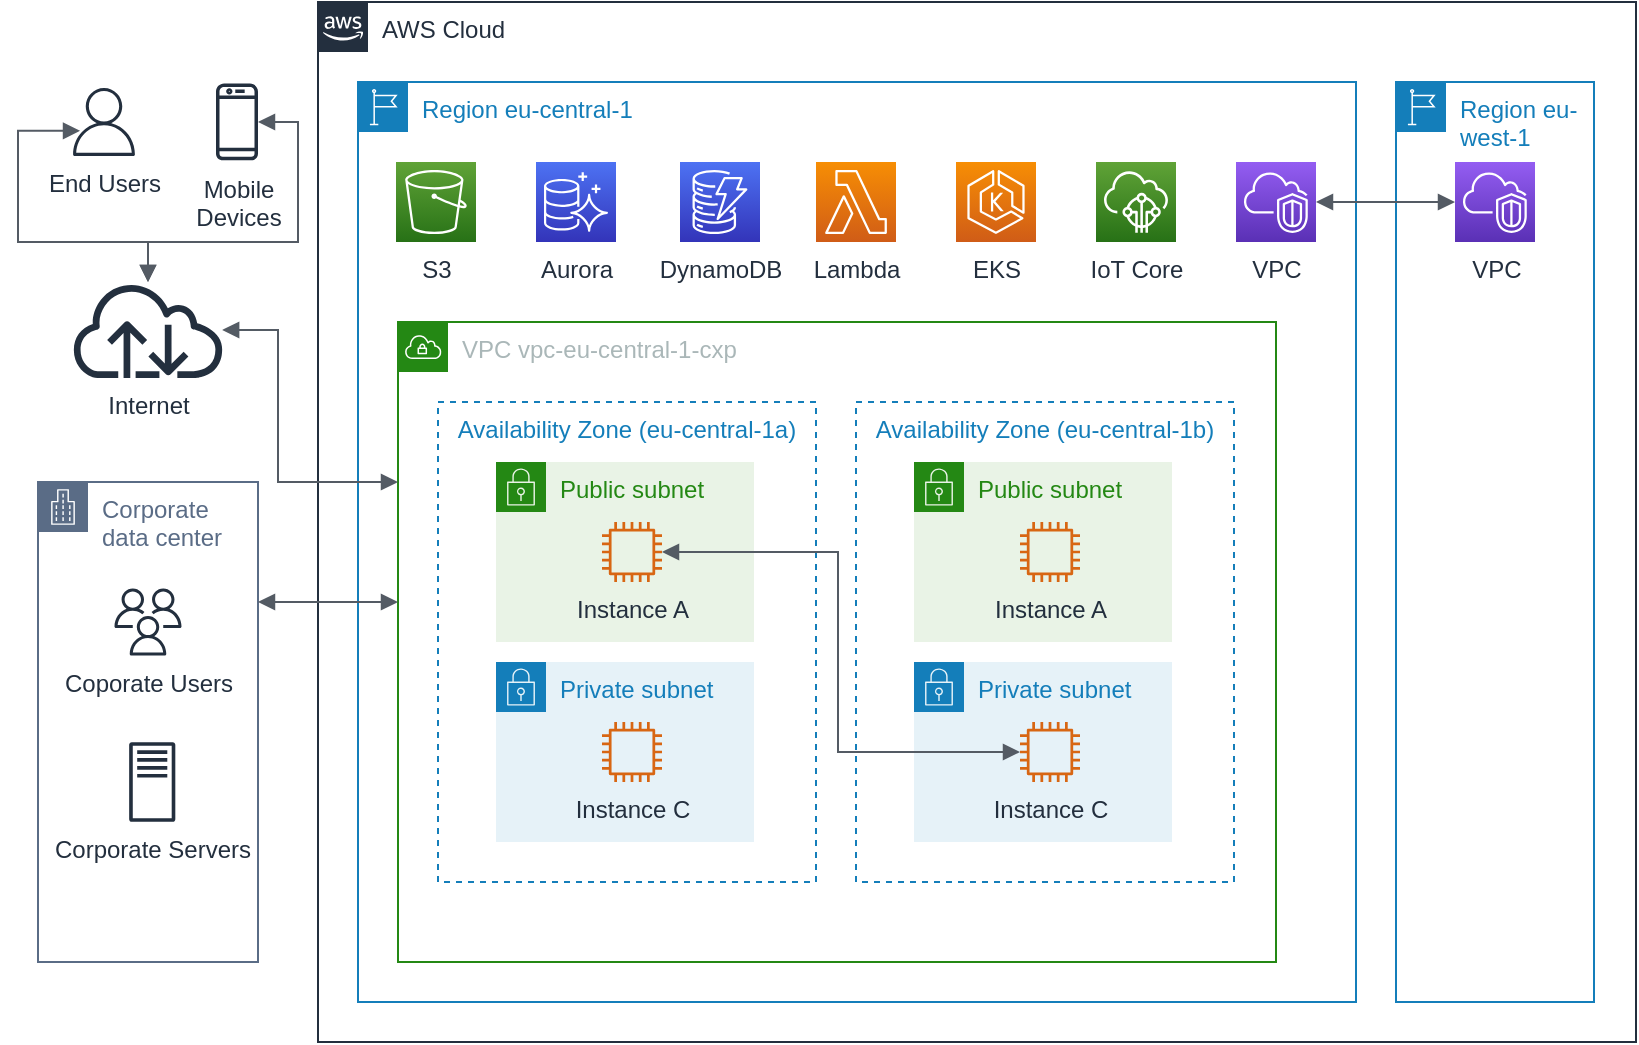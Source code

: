 <mxfile version="13.4.4" type="device" pages="21"><diagram id="qRNQCEagITmQh4AcXc21" name="Page-1"><mxGraphModel dx="1088" dy="880" grid="1" gridSize="10" guides="1" tooltips="1" connect="1" arrows="1" fold="1" page="1" pageScale="1" pageWidth="827" pageHeight="1169" math="0" shadow="0"><root><mxCell id="0"/><mxCell id="1" parent="0"/><mxCell id="RtTgEbr4ieSY5KyOoR2w-1" value="AWS Cloud" style="points=[[0,0],[0.25,0],[0.5,0],[0.75,0],[1,0],[1,0.25],[1,0.5],[1,0.75],[1,1],[0.75,1],[0.5,1],[0.25,1],[0,1],[0,0.75],[0,0.5],[0,0.25]];outlineConnect=0;gradientColor=none;html=1;whiteSpace=wrap;fontSize=12;fontStyle=0;shape=mxgraph.aws4.group;grIcon=mxgraph.aws4.group_aws_cloud_alt;strokeColor=#232F3E;fillColor=none;verticalAlign=top;align=left;spacingLeft=30;fontColor=#232F3E;dashed=0;" parent="1" vertex="1"><mxGeometry x="160" y="40" width="659" height="520" as="geometry"/></mxCell><mxCell id="RtTgEbr4ieSY5KyOoR2w-2" value="Region eu-central-1" style="points=[[0,0],[0.25,0],[0.5,0],[0.75,0],[1,0],[1,0.25],[1,0.5],[1,0.75],[1,1],[0.75,1],[0.5,1],[0.25,1],[0,1],[0,0.75],[0,0.5],[0,0.25]];outlineConnect=0;gradientColor=none;html=1;whiteSpace=wrap;fontSize=12;fontStyle=0;shape=mxgraph.aws4.group;grIcon=mxgraph.aws4.group_region;strokeColor=#147EBA;fillColor=none;verticalAlign=top;align=left;spacingLeft=30;fontColor=#147EBA;dashed=0;" parent="1" vertex="1"><mxGeometry x="180" y="80" width="499" height="460" as="geometry"/></mxCell><mxCell id="RtTgEbr4ieSY5KyOoR2w-3" value="VPC vpc-eu-central-1-cxp" style="points=[[0,0],[0.25,0],[0.5,0],[0.75,0],[1,0],[1,0.25],[1,0.5],[1,0.75],[1,1],[0.75,1],[0.5,1],[0.25,1],[0,1],[0,0.75],[0,0.5],[0,0.25]];outlineConnect=0;gradientColor=none;html=1;whiteSpace=wrap;fontSize=12;fontStyle=0;shape=mxgraph.aws4.group;grIcon=mxgraph.aws4.group_vpc;strokeColor=#248814;fillColor=none;verticalAlign=top;align=left;spacingLeft=30;fontColor=#AAB7B8;dashed=0;" parent="1" vertex="1"><mxGeometry x="200" y="200" width="439" height="320" as="geometry"/></mxCell><mxCell id="RtTgEbr4ieSY5KyOoR2w-4" value="Availability Zone (eu-central-1a)" style="fillColor=none;strokeColor=#147EBA;dashed=1;verticalAlign=top;fontStyle=0;fontColor=#147EBA;" parent="1" vertex="1"><mxGeometry x="220" y="240" width="189" height="240" as="geometry"/></mxCell><mxCell id="RtTgEbr4ieSY5KyOoR2w-7" value="Public subnet" style="points=[[0,0],[0.25,0],[0.5,0],[0.75,0],[1,0],[1,0.25],[1,0.5],[1,0.75],[1,1],[0.75,1],[0.5,1],[0.25,1],[0,1],[0,0.75],[0,0.5],[0,0.25]];outlineConnect=0;gradientColor=none;html=1;whiteSpace=wrap;fontSize=12;fontStyle=0;shape=mxgraph.aws4.group;grIcon=mxgraph.aws4.group_security_group;grStroke=0;strokeColor=#248814;fillColor=#E9F3E6;verticalAlign=top;align=left;spacingLeft=30;fontColor=#248814;dashed=0;" parent="1" vertex="1"><mxGeometry x="249" y="270" width="129" height="90" as="geometry"/></mxCell><mxCell id="RtTgEbr4ieSY5KyOoR2w-9" value="Private subnet" style="points=[[0,0],[0.25,0],[0.5,0],[0.75,0],[1,0],[1,0.25],[1,0.5],[1,0.75],[1,1],[0.75,1],[0.5,1],[0.25,1],[0,1],[0,0.75],[0,0.5],[0,0.25]];outlineConnect=0;gradientColor=none;html=1;whiteSpace=wrap;fontSize=12;fontStyle=0;shape=mxgraph.aws4.group;grIcon=mxgraph.aws4.group_security_group;grStroke=0;strokeColor=#147EBA;fillColor=#E6F2F8;verticalAlign=top;align=left;spacingLeft=30;fontColor=#147EBA;dashed=0;" parent="1" vertex="1"><mxGeometry x="249" y="370" width="129" height="90" as="geometry"/></mxCell><mxCell id="RtTgEbr4ieSY5KyOoR2w-12" value="Instance A" style="outlineConnect=0;fontColor=#232F3E;gradientColor=none;fillColor=#D86613;strokeColor=none;dashed=0;verticalLabelPosition=bottom;verticalAlign=top;align=center;html=1;fontSize=12;fontStyle=0;aspect=fixed;pointerEvents=1;shape=mxgraph.aws4.instance2;" parent="1" vertex="1"><mxGeometry x="302" y="300" width="30" height="30" as="geometry"/></mxCell><mxCell id="RtTgEbr4ieSY5KyOoR2w-13" value="Instance C" style="outlineConnect=0;fontColor=#232F3E;gradientColor=none;fillColor=#D86613;strokeColor=none;dashed=0;verticalLabelPosition=bottom;verticalAlign=top;align=center;html=1;fontSize=12;fontStyle=0;aspect=fixed;pointerEvents=1;shape=mxgraph.aws4.instance2;" parent="1" vertex="1"><mxGeometry x="302" y="400" width="30" height="30" as="geometry"/></mxCell><mxCell id="RtTgEbr4ieSY5KyOoR2w-18" value="S3" style="outlineConnect=0;fontColor=#232F3E;gradientColor=#60A337;gradientDirection=north;fillColor=#277116;strokeColor=#ffffff;dashed=0;verticalLabelPosition=bottom;verticalAlign=top;align=center;html=1;fontSize=12;fontStyle=0;aspect=fixed;shape=mxgraph.aws4.resourceIcon;resIcon=mxgraph.aws4.s3;" parent="1" vertex="1"><mxGeometry x="199" y="120" width="40" height="40" as="geometry"/></mxCell><mxCell id="RtTgEbr4ieSY5KyOoR2w-20" value="Aurora" style="outlineConnect=0;fontColor=#232F3E;gradientColor=#4D72F3;gradientDirection=north;fillColor=#3334B9;strokeColor=#ffffff;dashed=0;verticalLabelPosition=bottom;verticalAlign=top;align=center;html=1;fontSize=12;fontStyle=0;aspect=fixed;shape=mxgraph.aws4.resourceIcon;resIcon=mxgraph.aws4.aurora;" parent="1" vertex="1"><mxGeometry x="269" y="120" width="40" height="40" as="geometry"/></mxCell><mxCell id="RtTgEbr4ieSY5KyOoR2w-21" value="DynamoDB" style="outlineConnect=0;fontColor=#232F3E;gradientColor=#4D72F3;gradientDirection=north;fillColor=#3334B9;strokeColor=#ffffff;dashed=0;verticalLabelPosition=bottom;verticalAlign=top;align=center;html=1;fontSize=12;fontStyle=0;aspect=fixed;shape=mxgraph.aws4.resourceIcon;resIcon=mxgraph.aws4.dynamodb;" parent="1" vertex="1"><mxGeometry x="341" y="120" width="40" height="40" as="geometry"/></mxCell><mxCell id="RtTgEbr4ieSY5KyOoR2w-22" value="Lambda" style="outlineConnect=0;fontColor=#232F3E;gradientColor=#F78E04;gradientDirection=north;fillColor=#D05C17;strokeColor=#ffffff;dashed=0;verticalLabelPosition=bottom;verticalAlign=top;align=center;html=1;fontSize=12;fontStyle=0;aspect=fixed;shape=mxgraph.aws4.resourceIcon;resIcon=mxgraph.aws4.lambda;" parent="1" vertex="1"><mxGeometry x="409" y="120" width="40" height="40" as="geometry"/></mxCell><mxCell id="RtTgEbr4ieSY5KyOoR2w-23" value="EKS" style="outlineConnect=0;fontColor=#232F3E;gradientColor=#F78E04;gradientDirection=north;fillColor=#D05C17;strokeColor=#ffffff;dashed=0;verticalLabelPosition=bottom;verticalAlign=top;align=center;html=1;fontSize=12;fontStyle=0;aspect=fixed;shape=mxgraph.aws4.resourceIcon;resIcon=mxgraph.aws4.eks;" parent="1" vertex="1"><mxGeometry x="479" y="120" width="40" height="40" as="geometry"/></mxCell><mxCell id="RtTgEbr4ieSY5KyOoR2w-24" value="IoT Core" style="outlineConnect=0;fontColor=#232F3E;gradientColor=#60A337;gradientDirection=north;fillColor=#277116;strokeColor=#ffffff;dashed=0;verticalLabelPosition=bottom;verticalAlign=top;align=center;html=1;fontSize=12;fontStyle=0;aspect=fixed;shape=mxgraph.aws4.resourceIcon;resIcon=mxgraph.aws4.iot_core;" parent="1" vertex="1"><mxGeometry x="549" y="120" width="40" height="40" as="geometry"/></mxCell><mxCell id="RtTgEbr4ieSY5KyOoR2w-25" value="VPC" style="outlineConnect=0;fontColor=#232F3E;gradientColor=#945DF2;gradientDirection=north;fillColor=#5A30B5;strokeColor=#ffffff;dashed=0;verticalLabelPosition=bottom;verticalAlign=top;align=center;html=1;fontSize=12;fontStyle=0;aspect=fixed;shape=mxgraph.aws4.resourceIcon;resIcon=mxgraph.aws4.vpc;" parent="1" vertex="1"><mxGeometry x="619" y="120" width="40" height="40" as="geometry"/></mxCell><mxCell id="RtTgEbr4ieSY5KyOoR2w-26" value="Corporate data center" style="points=[[0,0],[0.25,0],[0.5,0],[0.75,0],[1,0],[1,0.25],[1,0.5],[1,0.75],[1,1],[0.75,1],[0.5,1],[0.25,1],[0,1],[0,0.75],[0,0.5],[0,0.25]];outlineConnect=0;gradientColor=none;html=1;whiteSpace=wrap;fontSize=12;fontStyle=0;shape=mxgraph.aws4.group;grIcon=mxgraph.aws4.group_corporate_data_center;strokeColor=#5A6C86;fillColor=none;verticalAlign=top;align=left;spacingLeft=30;fontColor=#5A6C86;dashed=0;" parent="1" vertex="1"><mxGeometry x="20" y="280" width="110" height="240" as="geometry"/></mxCell><mxCell id="RtTgEbr4ieSY5KyOoR2w-27" value="Coporate Users" style="outlineConnect=0;fontColor=#232F3E;gradientColor=none;fillColor=#232F3E;strokeColor=none;dashed=0;verticalLabelPosition=bottom;verticalAlign=top;align=center;html=1;fontSize=12;fontStyle=0;aspect=fixed;pointerEvents=1;shape=mxgraph.aws4.users;" parent="1" vertex="1"><mxGeometry x="58.25" y="333.25" width="33.5" height="33.5" as="geometry"/></mxCell><mxCell id="RtTgEbr4ieSY5KyOoR2w-28" value="Corporate Servers" style="outlineConnect=0;fontColor=#232F3E;gradientColor=none;fillColor=#232F3E;strokeColor=none;dashed=0;verticalLabelPosition=bottom;verticalAlign=top;align=center;html=1;fontSize=12;fontStyle=0;aspect=fixed;pointerEvents=1;shape=mxgraph.aws4.traditional_server;" parent="1" vertex="1"><mxGeometry x="65.58" y="410" width="23.08" height="40" as="geometry"/></mxCell><mxCell id="RtTgEbr4ieSY5KyOoR2w-29" value="Region eu-west-1" style="points=[[0,0],[0.25,0],[0.5,0],[0.75,0],[1,0],[1,0.25],[1,0.5],[1,0.75],[1,1],[0.75,1],[0.5,1],[0.25,1],[0,1],[0,0.75],[0,0.5],[0,0.25]];outlineConnect=0;gradientColor=none;html=1;whiteSpace=wrap;fontSize=12;fontStyle=0;shape=mxgraph.aws4.group;grIcon=mxgraph.aws4.group_region;strokeColor=#147EBA;fillColor=none;verticalAlign=top;align=left;spacingLeft=30;fontColor=#147EBA;dashed=0;" parent="1" vertex="1"><mxGeometry x="699" y="80" width="99" height="460" as="geometry"/></mxCell><mxCell id="RtTgEbr4ieSY5KyOoR2w-30" value="VPC" style="outlineConnect=0;fontColor=#232F3E;gradientColor=#945DF2;gradientDirection=north;fillColor=#5A30B5;strokeColor=#ffffff;dashed=0;verticalLabelPosition=bottom;verticalAlign=top;align=center;html=1;fontSize=12;fontStyle=0;aspect=fixed;shape=mxgraph.aws4.resourceIcon;resIcon=mxgraph.aws4.vpc;" parent="1" vertex="1"><mxGeometry x="728.5" y="120" width="40" height="40" as="geometry"/></mxCell><mxCell id="RtTgEbr4ieSY5KyOoR2w-32" value="Availability Zone (eu-central-1b)" style="fillColor=none;strokeColor=#147EBA;dashed=1;verticalAlign=top;fontStyle=0;fontColor=#147EBA;" parent="1" vertex="1"><mxGeometry x="429" y="240" width="189" height="240" as="geometry"/></mxCell><mxCell id="RtTgEbr4ieSY5KyOoR2w-33" value="Public subnet" style="points=[[0,0],[0.25,0],[0.5,0],[0.75,0],[1,0],[1,0.25],[1,0.5],[1,0.75],[1,1],[0.75,1],[0.5,1],[0.25,1],[0,1],[0,0.75],[0,0.5],[0,0.25]];outlineConnect=0;gradientColor=none;html=1;whiteSpace=wrap;fontSize=12;fontStyle=0;shape=mxgraph.aws4.group;grIcon=mxgraph.aws4.group_security_group;grStroke=0;strokeColor=#248814;fillColor=#E9F3E6;verticalAlign=top;align=left;spacingLeft=30;fontColor=#248814;dashed=0;" parent="1" vertex="1"><mxGeometry x="458" y="270" width="129" height="90" as="geometry"/></mxCell><mxCell id="RtTgEbr4ieSY5KyOoR2w-34" value="Private subnet" style="points=[[0,0],[0.25,0],[0.5,0],[0.75,0],[1,0],[1,0.25],[1,0.5],[1,0.75],[1,1],[0.75,1],[0.5,1],[0.25,1],[0,1],[0,0.75],[0,0.5],[0,0.25]];outlineConnect=0;gradientColor=none;html=1;whiteSpace=wrap;fontSize=12;fontStyle=0;shape=mxgraph.aws4.group;grIcon=mxgraph.aws4.group_security_group;grStroke=0;strokeColor=#147EBA;fillColor=#E6F2F8;verticalAlign=top;align=left;spacingLeft=30;fontColor=#147EBA;dashed=0;" parent="1" vertex="1"><mxGeometry x="458" y="370" width="129" height="90" as="geometry"/></mxCell><mxCell id="RtTgEbr4ieSY5KyOoR2w-35" value="Instance A" style="outlineConnect=0;fontColor=#232F3E;gradientColor=none;fillColor=#D86613;strokeColor=none;dashed=0;verticalLabelPosition=bottom;verticalAlign=top;align=center;html=1;fontSize=12;fontStyle=0;aspect=fixed;pointerEvents=1;shape=mxgraph.aws4.instance2;" parent="1" vertex="1"><mxGeometry x="511" y="300" width="30" height="30" as="geometry"/></mxCell><mxCell id="RtTgEbr4ieSY5KyOoR2w-36" value="Instance C" style="outlineConnect=0;fontColor=#232F3E;gradientColor=none;fillColor=#D86613;strokeColor=none;dashed=0;verticalLabelPosition=bottom;verticalAlign=top;align=center;html=1;fontSize=12;fontStyle=0;aspect=fixed;pointerEvents=1;shape=mxgraph.aws4.instance2;" parent="1" vertex="1"><mxGeometry x="511" y="400" width="30" height="30" as="geometry"/></mxCell><mxCell id="RtTgEbr4ieSY5KyOoR2w-37" value="Internet" style="outlineConnect=0;fontColor=#232F3E;gradientColor=none;fillColor=#232F3E;strokeColor=none;dashed=0;verticalLabelPosition=bottom;verticalAlign=top;align=center;html=1;fontSize=12;fontStyle=0;aspect=fixed;pointerEvents=1;shape=mxgraph.aws4.internet;" parent="1" vertex="1"><mxGeometry x="36" y="180" width="78" height="48" as="geometry"/></mxCell><mxCell id="RtTgEbr4ieSY5KyOoR2w-39" value="" style="edgeStyle=orthogonalEdgeStyle;html=1;endArrow=block;elbow=vertical;startArrow=block;startFill=1;endFill=1;strokeColor=#545B64;rounded=0;entryX=0;entryY=0.25;entryDx=0;entryDy=0;" parent="1" source="RtTgEbr4ieSY5KyOoR2w-37" target="RtTgEbr4ieSY5KyOoR2w-3" edge="1"><mxGeometry width="100" relative="1" as="geometry"><mxPoint x="380" y="310" as="sourcePoint"/><mxPoint x="480" y="310" as="targetPoint"/><Array as="points"><mxPoint x="140" y="204"/><mxPoint x="140" y="280"/></Array></mxGeometry></mxCell><mxCell id="RtTgEbr4ieSY5KyOoR2w-40" value="" style="edgeStyle=orthogonalEdgeStyle;html=1;endArrow=block;elbow=vertical;startArrow=block;startFill=1;endFill=1;strokeColor=#545B64;rounded=0;exitX=1;exitY=0.25;exitDx=0;exitDy=0;" parent="1" source="RtTgEbr4ieSY5KyOoR2w-26" edge="1"><mxGeometry width="100" relative="1" as="geometry"><mxPoint x="380" y="310" as="sourcePoint"/><mxPoint x="200" y="340" as="targetPoint"/></mxGeometry></mxCell><mxCell id="RtTgEbr4ieSY5KyOoR2w-42" value="" style="edgeStyle=orthogonalEdgeStyle;html=1;endArrow=block;elbow=vertical;startArrow=block;startFill=1;endFill=1;strokeColor=#545B64;rounded=0;" parent="1" source="RtTgEbr4ieSY5KyOoR2w-25" target="RtTgEbr4ieSY5KyOoR2w-30" edge="1"><mxGeometry width="100" relative="1" as="geometry"><mxPoint x="380" y="310" as="sourcePoint"/><mxPoint x="480" y="310" as="targetPoint"/></mxGeometry></mxCell><mxCell id="RtTgEbr4ieSY5KyOoR2w-43" value="" style="edgeStyle=orthogonalEdgeStyle;html=1;endArrow=block;elbow=vertical;startArrow=block;startFill=1;endFill=1;strokeColor=#545B64;rounded=0;" parent="1" source="RtTgEbr4ieSY5KyOoR2w-12" target="RtTgEbr4ieSY5KyOoR2w-36" edge="1"><mxGeometry width="100" relative="1" as="geometry"><mxPoint x="380" y="310" as="sourcePoint"/><mxPoint x="480" y="310" as="targetPoint"/><Array as="points"><mxPoint x="420" y="315"/><mxPoint x="420" y="415"/></Array></mxGeometry></mxCell><mxCell id="8iJqwJAw5EzJmJA32AZq-1" value="End Users" style="outlineConnect=0;fontColor=#232F3E;gradientColor=none;fillColor=#232F3E;strokeColor=none;dashed=0;verticalLabelPosition=bottom;verticalAlign=top;align=center;html=1;fontSize=12;fontStyle=0;aspect=fixed;pointerEvents=1;shape=mxgraph.aws4.user;" parent="1" vertex="1"><mxGeometry x="36" y="82.98" width="34" height="34" as="geometry"/></mxCell><mxCell id="8iJqwJAw5EzJmJA32AZq-2" value="Mobile &lt;br&gt;Devices" style="outlineConnect=0;fontColor=#232F3E;gradientColor=none;fillColor=#232F3E;strokeColor=none;dashed=0;verticalLabelPosition=bottom;verticalAlign=top;align=center;html=1;fontSize=12;fontStyle=0;aspect=fixed;pointerEvents=1;shape=mxgraph.aws4.mobile_client;" parent="1" vertex="1"><mxGeometry x="109" y="80" width="21" height="39.95" as="geometry"/></mxCell><mxCell id="8iJqwJAw5EzJmJA32AZq-3" value="" style="edgeStyle=orthogonalEdgeStyle;html=1;endArrow=block;elbow=vertical;startArrow=block;startFill=1;endFill=1;strokeColor=#545B64;rounded=0;exitX=0.112;exitY=0.63;exitDx=0;exitDy=0;exitPerimeter=0;" parent="1" source="8iJqwJAw5EzJmJA32AZq-1" target="RtTgEbr4ieSY5KyOoR2w-37" edge="1"><mxGeometry width="100" relative="1" as="geometry"><mxPoint x="140" y="350" as="sourcePoint"/><mxPoint x="210" y="350" as="targetPoint"/><Array as="points"><mxPoint x="10" y="104"/><mxPoint x="10" y="160"/><mxPoint x="75" y="160"/></Array></mxGeometry></mxCell><mxCell id="8iJqwJAw5EzJmJA32AZq-4" value="" style="edgeStyle=orthogonalEdgeStyle;html=1;endArrow=block;elbow=vertical;startArrow=block;startFill=1;endFill=1;strokeColor=#545B64;rounded=0;" parent="1" target="RtTgEbr4ieSY5KyOoR2w-37" edge="1"><mxGeometry width="100" relative="1" as="geometry"><mxPoint x="130" y="100" as="sourcePoint"/><mxPoint x="85" y="190" as="targetPoint"/><Array as="points"><mxPoint x="150" y="100"/><mxPoint x="150" y="160"/><mxPoint x="75" y="160"/></Array></mxGeometry></mxCell></root></mxGraphModel></diagram><diagram id="kVhrNWVC2jda4pAjDOHx" name="Page-2"><mxGraphModel dx="1088" dy="880" grid="1" gridSize="10" guides="1" tooltips="1" connect="1" arrows="1" fold="1" page="1" pageScale="1" pageWidth="827" pageHeight="1169" math="0" shadow="0"><root><mxCell id="GsgtIHh-qu5bkfygFOzG-0"/><mxCell id="GsgtIHh-qu5bkfygFOzG-1" parent="GsgtIHh-qu5bkfygFOzG-0"/><mxCell id="GsgtIHh-qu5bkfygFOzG-2" value="AWS Cloud" style="points=[[0,0],[0.25,0],[0.5,0],[0.75,0],[1,0],[1,0.25],[1,0.5],[1,0.75],[1,1],[0.75,1],[0.5,1],[0.25,1],[0,1],[0,0.75],[0,0.5],[0,0.25]];outlineConnect=0;gradientColor=none;html=1;whiteSpace=wrap;fontSize=12;fontStyle=0;shape=mxgraph.aws4.group;grIcon=mxgraph.aws4.group_aws_cloud_alt;strokeColor=#232F3E;fillColor=none;verticalAlign=top;align=left;spacingLeft=30;fontColor=#232F3E;dashed=0;" parent="GsgtIHh-qu5bkfygFOzG-1" vertex="1"><mxGeometry x="130" y="110" width="460" height="300" as="geometry"/></mxCell><mxCell id="GsgtIHh-qu5bkfygFOzG-3" value="Region eu-central-1" style="points=[[0,0],[0.25,0],[0.5,0],[0.75,0],[1,0],[1,0.25],[1,0.5],[1,0.75],[1,1],[0.75,1],[0.5,1],[0.25,1],[0,1],[0,0.75],[0,0.5],[0,0.25]];outlineConnect=0;gradientColor=none;html=1;whiteSpace=wrap;fontSize=12;fontStyle=0;shape=mxgraph.aws4.group;grIcon=mxgraph.aws4.group_region;strokeColor=#147EBA;fillColor=none;verticalAlign=top;align=left;spacingLeft=30;fontColor=#147EBA;dashed=0;" parent="GsgtIHh-qu5bkfygFOzG-1" vertex="1"><mxGeometry x="150" y="160" width="420" height="220" as="geometry"/></mxCell><mxCell id="GsgtIHh-qu5bkfygFOzG-4" value="Availability Zone&#10;eu-central-1a" style="fillColor=none;strokeColor=#147EBA;dashed=1;verticalAlign=top;fontStyle=0;fontColor=#147EBA;" parent="GsgtIHh-qu5bkfygFOzG-1" vertex="1"><mxGeometry x="170" y="200" width="160" height="70" as="geometry"/></mxCell><mxCell id="GsgtIHh-qu5bkfygFOzG-5" value="Availability Zone&#10;eu-central-1b" style="fillColor=none;strokeColor=#147EBA;dashed=1;verticalAlign=top;fontStyle=0;fontColor=#147EBA;" parent="GsgtIHh-qu5bkfygFOzG-1" vertex="1"><mxGeometry x="380" y="200" width="160" height="70" as="geometry"/></mxCell><mxCell id="GsgtIHh-qu5bkfygFOzG-6" value="Availability Zone&#10;eu-central-1c" style="fillColor=none;strokeColor=#147EBA;dashed=1;verticalAlign=top;fontStyle=0;fontColor=#147EBA;" parent="GsgtIHh-qu5bkfygFOzG-1" vertex="1"><mxGeometry x="270" y="300" width="160" height="70" as="geometry"/></mxCell><mxCell id="GsgtIHh-qu5bkfygFOzG-7" value="" style="edgeStyle=orthogonalEdgeStyle;html=1;endArrow=block;elbow=vertical;startArrow=block;startFill=1;endFill=1;strokeColor=#545B64;rounded=0;exitX=0.25;exitY=1;exitDx=0;exitDy=0;entryX=0;entryY=0.5;entryDx=0;entryDy=0;" parent="GsgtIHh-qu5bkfygFOzG-1" source="GsgtIHh-qu5bkfygFOzG-4" target="GsgtIHh-qu5bkfygFOzG-6" edge="1"><mxGeometry width="100" relative="1" as="geometry"><mxPoint x="360" y="310" as="sourcePoint"/><mxPoint x="460" y="310" as="targetPoint"/></mxGeometry></mxCell><mxCell id="GsgtIHh-qu5bkfygFOzG-9" value="" style="edgeStyle=orthogonalEdgeStyle;html=1;endArrow=block;elbow=vertical;startArrow=block;startFill=1;endFill=1;strokeColor=#545B64;rounded=0;exitX=1;exitY=0.5;exitDx=0;exitDy=0;entryX=0.75;entryY=1;entryDx=0;entryDy=0;" parent="GsgtIHh-qu5bkfygFOzG-1" source="GsgtIHh-qu5bkfygFOzG-6" target="GsgtIHh-qu5bkfygFOzG-5" edge="1"><mxGeometry width="100" relative="1" as="geometry"><mxPoint x="360" y="310" as="sourcePoint"/><mxPoint x="460" y="310" as="targetPoint"/></mxGeometry></mxCell><mxCell id="GsgtIHh-qu5bkfygFOzG-10" value="" style="edgeStyle=orthogonalEdgeStyle;html=1;endArrow=block;elbow=vertical;startArrow=block;startFill=1;endFill=1;strokeColor=#545B64;rounded=0;exitX=1;exitY=0.5;exitDx=0;exitDy=0;entryX=0;entryY=0.5;entryDx=0;entryDy=0;" parent="GsgtIHh-qu5bkfygFOzG-1" source="GsgtIHh-qu5bkfygFOzG-4" target="GsgtIHh-qu5bkfygFOzG-5" edge="1"><mxGeometry width="100" relative="1" as="geometry"><mxPoint x="120" y="250" as="sourcePoint"/><mxPoint x="220" y="250" as="targetPoint"/></mxGeometry></mxCell></root></mxGraphModel></diagram><diagram id="YOdyu79NOxoYOrscmVbj" name="Page-3"><mxGraphModel dx="1088" dy="880" grid="1" gridSize="10" guides="1" tooltips="1" connect="1" arrows="1" fold="1" page="1" pageScale="1" pageWidth="827" pageHeight="1169" math="0" shadow="0"><root><mxCell id="dXzsh04bvj5x6VWtAm3q-0"/><mxCell id="dXzsh04bvj5x6VWtAm3q-1" parent="dXzsh04bvj5x6VWtAm3q-0"/><mxCell id="dXzsh04bvj5x6VWtAm3q-3" value="Region" style="points=[[0,0],[0.25,0],[0.5,0],[0.75,0],[1,0],[1,0.25],[1,0.5],[1,0.75],[1,1],[0.75,1],[0.5,1],[0.25,1],[0,1],[0,0.75],[0,0.5],[0,0.25]];outlineConnect=0;gradientColor=none;html=1;whiteSpace=wrap;fontSize=12;fontStyle=0;shape=mxgraph.aws4.group;grIcon=mxgraph.aws4.group_region;strokeColor=#147EBA;fillColor=none;verticalAlign=top;align=left;spacingLeft=30;fontColor=#147EBA;dashed=0;" parent="dXzsh04bvj5x6VWtAm3q-1" vertex="1"><mxGeometry x="150" y="120" width="460" height="210" as="geometry"/></mxCell><mxCell id="dXzsh04bvj5x6VWtAm3q-4" value="Availability Zone" style="fillColor=none;strokeColor=#147EBA;dashed=1;verticalAlign=top;fontStyle=0;fontColor=#147EBA;" parent="dXzsh04bvj5x6VWtAm3q-1" vertex="1"><mxGeometry x="180" y="160" width="120" height="150" as="geometry"/></mxCell><mxCell id="dXzsh04bvj5x6VWtAm3q-5" value="Availability Zone" style="fillColor=none;strokeColor=#147EBA;dashed=1;verticalAlign=top;fontStyle=0;fontColor=#147EBA;" parent="dXzsh04bvj5x6VWtAm3q-1" vertex="1"><mxGeometry x="320" y="160" width="120" height="150" as="geometry"/></mxCell><mxCell id="dXzsh04bvj5x6VWtAm3q-6" value="Availability Zone" style="fillColor=none;strokeColor=#147EBA;dashed=1;verticalAlign=top;fontStyle=0;fontColor=#147EBA;" parent="dXzsh04bvj5x6VWtAm3q-1" vertex="1"><mxGeometry x="460" y="160" width="120" height="150" as="geometry"/></mxCell><mxCell id="dXzsh04bvj5x6VWtAm3q-8" value="VPC" style="points=[[0,0],[0.25,0],[0.5,0],[0.75,0],[1,0],[1,0.25],[1,0.5],[1,0.75],[1,1],[0.75,1],[0.5,1],[0.25,1],[0,1],[0,0.75],[0,0.5],[0,0.25]];outlineConnect=0;gradientColor=none;html=1;whiteSpace=wrap;fontSize=12;fontStyle=0;shape=mxgraph.aws4.group;grIcon=mxgraph.aws4.group_vpc;strokeColor=#248814;fillColor=none;verticalAlign=top;align=left;spacingLeft=30;fontColor=#AAB7B8;dashed=0;" parent="dXzsh04bvj5x6VWtAm3q-1" vertex="1"><mxGeometry x="170" y="190" width="420" height="100" as="geometry"/></mxCell></root></mxGraphModel></diagram><diagram id="jrO5ACQk3ncrBSsW87Tb" name="Page-4"><mxGraphModel dx="1088" dy="880" grid="1" gridSize="10" guides="1" tooltips="1" connect="1" arrows="1" fold="1" page="1" pageScale="1" pageWidth="827" pageHeight="1169" math="0" shadow="0"><root><mxCell id="yaqHwhYUJ4khRS8hq8YJ-0"/><mxCell id="yaqHwhYUJ4khRS8hq8YJ-1" parent="yaqHwhYUJ4khRS8hq8YJ-0"/><mxCell id="yaqHwhYUJ4khRS8hq8YJ-3" value="Region" style="points=[[0,0],[0.25,0],[0.5,0],[0.75,0],[1,0],[1,0.25],[1,0.5],[1,0.75],[1,1],[0.75,1],[0.5,1],[0.25,1],[0,1],[0,0.75],[0,0.5],[0,0.25]];outlineConnect=0;gradientColor=none;html=1;whiteSpace=wrap;fontSize=12;fontStyle=0;shape=mxgraph.aws4.group;grIcon=mxgraph.aws4.group_region;strokeColor=#147EBA;fillColor=none;verticalAlign=top;align=left;spacingLeft=30;fontColor=#147EBA;dashed=0;" parent="yaqHwhYUJ4khRS8hq8YJ-1" vertex="1"><mxGeometry x="150" y="120" width="460" height="280" as="geometry"/></mxCell><mxCell id="yaqHwhYUJ4khRS8hq8YJ-4" value="Availability Zone" style="fillColor=none;strokeColor=#147EBA;dashed=1;verticalAlign=top;fontStyle=0;fontColor=#147EBA;" parent="yaqHwhYUJ4khRS8hq8YJ-1" vertex="1"><mxGeometry x="180" y="160" width="120" height="220" as="geometry"/></mxCell><mxCell id="yaqHwhYUJ4khRS8hq8YJ-5" value="Availability Zone" style="fillColor=none;strokeColor=#147EBA;dashed=1;verticalAlign=top;fontStyle=0;fontColor=#147EBA;" parent="yaqHwhYUJ4khRS8hq8YJ-1" vertex="1"><mxGeometry x="320" y="160" width="120" height="220" as="geometry"/></mxCell><mxCell id="yaqHwhYUJ4khRS8hq8YJ-6" value="Availability Zone" style="fillColor=none;strokeColor=#147EBA;dashed=1;verticalAlign=top;fontStyle=0;fontColor=#147EBA;" parent="yaqHwhYUJ4khRS8hq8YJ-1" vertex="1"><mxGeometry x="460" y="160" width="120" height="220" as="geometry"/></mxCell><mxCell id="yaqHwhYUJ4khRS8hq8YJ-7" value="VPC" style="points=[[0,0],[0.25,0],[0.5,0],[0.75,0],[1,0],[1,0.25],[1,0.5],[1,0.75],[1,1],[0.75,1],[0.5,1],[0.25,1],[0,1],[0,0.75],[0,0.5],[0,0.25]];outlineConnect=0;gradientColor=none;html=1;whiteSpace=wrap;fontSize=12;fontStyle=0;shape=mxgraph.aws4.group;grIcon=mxgraph.aws4.group_vpc;strokeColor=#248814;fillColor=none;verticalAlign=top;align=left;spacingLeft=30;fontColor=#AAB7B8;dashed=0;" parent="yaqHwhYUJ4khRS8hq8YJ-1" vertex="1"><mxGeometry x="170" y="190" width="420" height="180" as="geometry"/></mxCell><mxCell id="yaqHwhYUJ4khRS8hq8YJ-8" value="Public subnet" style="points=[[0,0],[0.25,0],[0.5,0],[0.75,0],[1,0],[1,0.25],[1,0.5],[1,0.75],[1,1],[0.75,1],[0.5,1],[0.25,1],[0,1],[0,0.75],[0,0.5],[0,0.25]];outlineConnect=0;gradientColor=none;html=1;whiteSpace=wrap;fontSize=12;fontStyle=0;shape=mxgraph.aws4.group;grIcon=mxgraph.aws4.group_security_group;grStroke=0;strokeColor=#248814;fillColor=#E9F3E6;verticalAlign=top;align=left;spacingLeft=30;fontColor=#248814;dashed=0;" parent="yaqHwhYUJ4khRS8hq8YJ-1" vertex="1"><mxGeometry x="192.5" y="219" width="97.5" height="65" as="geometry"/></mxCell><mxCell id="o3geX0wmLlCaf7SknqYO-0" value="Private subnet" style="points=[[0,0],[0.25,0],[0.5,0],[0.75,0],[1,0],[1,0.25],[1,0.5],[1,0.75],[1,1],[0.75,1],[0.5,1],[0.25,1],[0,1],[0,0.75],[0,0.5],[0,0.25]];outlineConnect=0;gradientColor=none;html=1;whiteSpace=wrap;fontSize=12;fontStyle=0;shape=mxgraph.aws4.group;grIcon=mxgraph.aws4.group_security_group;grStroke=0;strokeColor=#147EBA;fillColor=#E6F2F8;verticalAlign=top;align=left;spacingLeft=30;fontColor=#147EBA;dashed=0;" parent="yaqHwhYUJ4khRS8hq8YJ-1" vertex="1"><mxGeometry x="192.5" y="295" width="97.5" height="65" as="geometry"/></mxCell><mxCell id="o3geX0wmLlCaf7SknqYO-1" value="Public subnet" style="points=[[0,0],[0.25,0],[0.5,0],[0.75,0],[1,0],[1,0.25],[1,0.5],[1,0.75],[1,1],[0.75,1],[0.5,1],[0.25,1],[0,1],[0,0.75],[0,0.5],[0,0.25]];outlineConnect=0;gradientColor=none;html=1;whiteSpace=wrap;fontSize=12;fontStyle=0;shape=mxgraph.aws4.group;grIcon=mxgraph.aws4.group_security_group;grStroke=0;strokeColor=#248814;fillColor=#E9F3E6;verticalAlign=top;align=left;spacingLeft=30;fontColor=#248814;dashed=0;" parent="yaqHwhYUJ4khRS8hq8YJ-1" vertex="1"><mxGeometry x="331.25" y="219" width="97.5" height="65" as="geometry"/></mxCell><mxCell id="o3geX0wmLlCaf7SknqYO-2" value="Private subnet" style="points=[[0,0],[0.25,0],[0.5,0],[0.75,0],[1,0],[1,0.25],[1,0.5],[1,0.75],[1,1],[0.75,1],[0.5,1],[0.25,1],[0,1],[0,0.75],[0,0.5],[0,0.25]];outlineConnect=0;gradientColor=none;html=1;whiteSpace=wrap;fontSize=12;fontStyle=0;shape=mxgraph.aws4.group;grIcon=mxgraph.aws4.group_security_group;grStroke=0;strokeColor=#147EBA;fillColor=#E6F2F8;verticalAlign=top;align=left;spacingLeft=30;fontColor=#147EBA;dashed=0;" parent="yaqHwhYUJ4khRS8hq8YJ-1" vertex="1"><mxGeometry x="331.25" y="295" width="97.5" height="65" as="geometry"/></mxCell><mxCell id="o3geX0wmLlCaf7SknqYO-3" value="Public subnet" style="points=[[0,0],[0.25,0],[0.5,0],[0.75,0],[1,0],[1,0.25],[1,0.5],[1,0.75],[1,1],[0.75,1],[0.5,1],[0.25,1],[0,1],[0,0.75],[0,0.5],[0,0.25]];outlineConnect=0;gradientColor=none;html=1;whiteSpace=wrap;fontSize=12;fontStyle=0;shape=mxgraph.aws4.group;grIcon=mxgraph.aws4.group_security_group;grStroke=0;strokeColor=#248814;fillColor=#E9F3E6;verticalAlign=top;align=left;spacingLeft=30;fontColor=#248814;dashed=0;" parent="yaqHwhYUJ4khRS8hq8YJ-1" vertex="1"><mxGeometry x="471.25" y="219" width="97.5" height="65" as="geometry"/></mxCell><mxCell id="o3geX0wmLlCaf7SknqYO-4" value="Private subnet" style="points=[[0,0],[0.25,0],[0.5,0],[0.75,0],[1,0],[1,0.25],[1,0.5],[1,0.75],[1,1],[0.75,1],[0.5,1],[0.25,1],[0,1],[0,0.75],[0,0.5],[0,0.25]];outlineConnect=0;gradientColor=none;html=1;whiteSpace=wrap;fontSize=12;fontStyle=0;shape=mxgraph.aws4.group;grIcon=mxgraph.aws4.group_security_group;grStroke=0;strokeColor=#147EBA;fillColor=#E6F2F8;verticalAlign=top;align=left;spacingLeft=30;fontColor=#147EBA;dashed=0;" parent="yaqHwhYUJ4khRS8hq8YJ-1" vertex="1"><mxGeometry x="471.25" y="295" width="97.5" height="65" as="geometry"/></mxCell></root></mxGraphModel></diagram><diagram id="qvWhLU1fqXfP38h5k2IF" name="Page-5"><mxGraphModel dx="1088" dy="880" grid="1" gridSize="10" guides="1" tooltips="1" connect="1" arrows="1" fold="1" page="1" pageScale="1" pageWidth="827" pageHeight="1169" math="0" shadow="0"><root><mxCell id="X6UH3vJZMcdjKXHmGdY_-0"/><mxCell id="X6UH3vJZMcdjKXHmGdY_-1" parent="X6UH3vJZMcdjKXHmGdY_-0"/><mxCell id="HMFXlMzCO6PTA0ZWyMbV-0" value="Region" style="points=[[0,0],[0.25,0],[0.5,0],[0.75,0],[1,0],[1,0.25],[1,0.5],[1,0.75],[1,1],[0.75,1],[0.5,1],[0.25,1],[0,1],[0,0.75],[0,0.5],[0,0.25]];outlineConnect=0;gradientColor=none;html=1;whiteSpace=wrap;fontSize=12;fontStyle=0;shape=mxgraph.aws4.group;grIcon=mxgraph.aws4.group_region;strokeColor=#147EBA;fillColor=none;verticalAlign=top;align=left;spacingLeft=30;fontColor=#147EBA;dashed=0;" parent="X6UH3vJZMcdjKXHmGdY_-1" vertex="1"><mxGeometry x="150" y="120" width="460" height="380" as="geometry"/></mxCell><mxCell id="HMFXlMzCO6PTA0ZWyMbV-4" value="VPC" style="points=[[0,0],[0.25,0],[0.5,0],[0.75,0],[1,0],[1,0.25],[1,0.5],[1,0.75],[1,1],[0.75,1],[0.5,1],[0.25,1],[0,1],[0,0.75],[0,0.5],[0,0.25]];outlineConnect=0;gradientColor=none;html=1;whiteSpace=wrap;fontSize=12;fontStyle=0;shape=mxgraph.aws4.group;grIcon=mxgraph.aws4.group_vpc;strokeColor=#248814;fillColor=none;verticalAlign=top;align=left;spacingLeft=30;fontColor=#AAB7B8;dashed=0;" parent="X6UH3vJZMcdjKXHmGdY_-1" vertex="1"><mxGeometry x="170" y="160" width="420" height="310" as="geometry"/></mxCell><mxCell id="HMFXlMzCO6PTA0ZWyMbV-5" value="Public subnet" style="points=[[0,0],[0.25,0],[0.5,0],[0.75,0],[1,0],[1,0.25],[1,0.5],[1,0.75],[1,1],[0.75,1],[0.5,1],[0.25,1],[0,1],[0,0.75],[0,0.5],[0,0.25]];outlineConnect=0;gradientColor=none;html=1;whiteSpace=wrap;fontSize=12;fontStyle=0;shape=mxgraph.aws4.group;grIcon=mxgraph.aws4.group_security_group;grStroke=0;strokeColor=#248814;fillColor=#E9F3E6;verticalAlign=top;align=left;spacingLeft=30;fontColor=#248814;dashed=0;" parent="X6UH3vJZMcdjKXHmGdY_-1" vertex="1"><mxGeometry x="192.5" y="200" width="147.5" height="101" as="geometry"/></mxCell><mxCell id="HMFXlMzCO6PTA0ZWyMbV-6" value="Private subnet" style="points=[[0,0],[0.25,0],[0.5,0],[0.75,0],[1,0],[1,0.25],[1,0.5],[1,0.75],[1,1],[0.75,1],[0.5,1],[0.25,1],[0,1],[0,0.75],[0,0.5],[0,0.25]];outlineConnect=0;gradientColor=none;html=1;whiteSpace=wrap;fontSize=12;fontStyle=0;shape=mxgraph.aws4.group;grIcon=mxgraph.aws4.group_security_group;grStroke=0;strokeColor=#147EBA;fillColor=#E6F2F8;verticalAlign=top;align=left;spacingLeft=30;fontColor=#147EBA;dashed=0;" parent="X6UH3vJZMcdjKXHmGdY_-1" vertex="1"><mxGeometry x="192.5" y="317" width="147.5" height="100" as="geometry"/></mxCell><mxCell id="HMFXlMzCO6PTA0ZWyMbV-26" value="" style="outlineConnect=0;fontColor=#232F3E;gradientColor=none;fillColor=#5A30B5;strokeColor=none;dashed=0;verticalLabelPosition=bottom;verticalAlign=top;align=center;html=1;fontSize=12;fontStyle=0;aspect=fixed;pointerEvents=1;shape=mxgraph.aws4.route_table;" parent="X6UH3vJZMcdjKXHmGdY_-1" vertex="1"><mxGeometry x="311.05" y="270" width="41.05" height="40" as="geometry"/></mxCell><mxCell id="HMFXlMzCO6PTA0ZWyMbV-28" value="" style="outlineConnect=0;fontColor=#232F3E;gradientColor=none;fillColor=#5A30B5;strokeColor=none;dashed=0;verticalLabelPosition=bottom;verticalAlign=top;align=center;html=1;fontSize=12;fontStyle=0;aspect=fixed;pointerEvents=1;shape=mxgraph.aws4.route_table;" parent="X6UH3vJZMcdjKXHmGdY_-1" vertex="1"><mxGeometry x="311.05" y="390" width="41.05" height="40" as="geometry"/></mxCell><mxCell id="HMFXlMzCO6PTA0ZWyMbV-39" value="Public subnet" style="points=[[0,0],[0.25,0],[0.5,0],[0.75,0],[1,0],[1,0.25],[1,0.5],[1,0.75],[1,1],[0.75,1],[0.5,1],[0.25,1],[0,1],[0,0.75],[0,0.5],[0,0.25]];outlineConnect=0;gradientColor=none;html=1;whiteSpace=wrap;fontSize=12;fontStyle=0;shape=mxgraph.aws4.group;grIcon=mxgraph.aws4.group_security_group;grStroke=0;strokeColor=#248814;fillColor=#E9F3E6;verticalAlign=top;align=left;spacingLeft=30;fontColor=#248814;dashed=0;" parent="X6UH3vJZMcdjKXHmGdY_-1" vertex="1"><mxGeometry x="400" y="200" width="147.5" height="101" as="geometry"/></mxCell><mxCell id="HMFXlMzCO6PTA0ZWyMbV-40" value="Private subnet" style="points=[[0,0],[0.25,0],[0.5,0],[0.75,0],[1,0],[1,0.25],[1,0.5],[1,0.75],[1,1],[0.75,1],[0.5,1],[0.25,1],[0,1],[0,0.75],[0,0.5],[0,0.25]];outlineConnect=0;gradientColor=none;html=1;whiteSpace=wrap;fontSize=12;fontStyle=0;shape=mxgraph.aws4.group;grIcon=mxgraph.aws4.group_security_group;grStroke=0;strokeColor=#147EBA;fillColor=#E6F2F8;verticalAlign=top;align=left;spacingLeft=30;fontColor=#147EBA;dashed=0;" parent="X6UH3vJZMcdjKXHmGdY_-1" vertex="1"><mxGeometry x="400" y="317" width="147.5" height="100" as="geometry"/></mxCell><mxCell id="HMFXlMzCO6PTA0ZWyMbV-41" value="" style="outlineConnect=0;fontColor=#232F3E;gradientColor=none;fillColor=#5A30B5;strokeColor=none;dashed=0;verticalLabelPosition=bottom;verticalAlign=top;align=center;html=1;fontSize=12;fontStyle=0;aspect=fixed;pointerEvents=1;shape=mxgraph.aws4.route_table;" parent="X6UH3vJZMcdjKXHmGdY_-1" vertex="1"><mxGeometry x="518.55" y="270" width="41.05" height="40" as="geometry"/></mxCell><mxCell id="HMFXlMzCO6PTA0ZWyMbV-42" value="" style="outlineConnect=0;fontColor=#232F3E;gradientColor=none;fillColor=#5A30B5;strokeColor=none;dashed=0;verticalLabelPosition=bottom;verticalAlign=top;align=center;html=1;fontSize=12;fontStyle=0;aspect=fixed;pointerEvents=1;shape=mxgraph.aws4.route_table;" parent="X6UH3vJZMcdjKXHmGdY_-1" vertex="1"><mxGeometry x="518.55" y="390" width="41.05" height="40" as="geometry"/></mxCell><mxCell id="HMFXlMzCO6PTA0ZWyMbV-43" value="" style="outlineConnect=0;fontColor=#232F3E;gradientColor=none;fillColor=#D86613;strokeColor=none;dashed=0;verticalLabelPosition=bottom;verticalAlign=top;align=center;html=1;fontSize=12;fontStyle=0;aspect=fixed;pointerEvents=1;shape=mxgraph.aws4.instance2;" parent="X6UH3vJZMcdjKXHmGdY_-1" vertex="1"><mxGeometry x="242.25" y="240" width="38" height="38" as="geometry"/></mxCell><mxCell id="HMFXlMzCO6PTA0ZWyMbV-44" value="" style="edgeStyle=orthogonalEdgeStyle;html=1;endArrow=none;elbow=vertical;startArrow=openThin;startFill=0;strokeColor=#545B64;rounded=0;" parent="X6UH3vJZMcdjKXHmGdY_-1" source="HMFXlMzCO6PTA0ZWyMbV-51" target="HMFXlMzCO6PTA0ZWyMbV-26" edge="1"><mxGeometry width="100" relative="1" as="geometry"><mxPoint x="370" y="450" as="sourcePoint"/><mxPoint x="470" y="450" as="targetPoint"/><Array as="points"><mxPoint x="380" y="290"/></Array></mxGeometry></mxCell><mxCell id="HMFXlMzCO6PTA0ZWyMbV-45" value="" style="edgeStyle=orthogonalEdgeStyle;html=1;endArrow=none;elbow=vertical;startArrow=openThin;startFill=0;strokeColor=#545B64;rounded=0;" parent="X6UH3vJZMcdjKXHmGdY_-1" source="HMFXlMzCO6PTA0ZWyMbV-26" target="HMFXlMzCO6PTA0ZWyMbV-43" edge="1"><mxGeometry width="100" relative="1" as="geometry"><mxPoint x="210" y="450" as="sourcePoint"/><mxPoint x="310" y="450" as="targetPoint"/></mxGeometry></mxCell><mxCell id="HMFXlMzCO6PTA0ZWyMbV-48" value="" style="outlineConnect=0;fontColor=#232F3E;gradientColor=none;fillColor=#D86613;strokeColor=none;dashed=0;verticalLabelPosition=bottom;verticalAlign=top;align=center;html=1;fontSize=12;fontStyle=0;aspect=fixed;pointerEvents=1;shape=mxgraph.aws4.instance2;" parent="X6UH3vJZMcdjKXHmGdY_-1" vertex="1"><mxGeometry x="454.75" y="360" width="38" height="38" as="geometry"/></mxCell><mxCell id="HMFXlMzCO6PTA0ZWyMbV-49" value="" style="edgeStyle=orthogonalEdgeStyle;html=1;endArrow=none;elbow=vertical;startArrow=openThin;startFill=0;strokeColor=#545B64;rounded=0;" parent="X6UH3vJZMcdjKXHmGdY_-1" source="HMFXlMzCO6PTA0ZWyMbV-42" target="HMFXlMzCO6PTA0ZWyMbV-48" edge="1"><mxGeometry width="100" relative="1" as="geometry"><mxPoint x="413.799" y="463.5" as="sourcePoint"/><mxPoint x="383" y="417" as="targetPoint"/><Array as="points"><mxPoint x="474" y="410"/></Array></mxGeometry></mxCell><mxCell id="HMFXlMzCO6PTA0ZWyMbV-50" value="NAT Gateway" style="outlineConnect=0;fontColor=#232F3E;gradientColor=none;fillColor=#5A30B5;strokeColor=none;dashed=0;verticalLabelPosition=bottom;verticalAlign=top;align=center;html=1;fontSize=12;fontStyle=0;aspect=fixed;pointerEvents=1;shape=mxgraph.aws4.nat_gateway;" parent="X6UH3vJZMcdjKXHmGdY_-1" vertex="1"><mxGeometry x="450" y="240" width="38" height="38" as="geometry"/></mxCell><mxCell id="HMFXlMzCO6PTA0ZWyMbV-51" value="Internet Gateway" style="outlineConnect=0;fontColor=#232F3E;gradientColor=none;fillColor=#5A30B5;strokeColor=none;dashed=0;verticalLabelPosition=bottom;verticalAlign=top;align=center;html=1;fontSize=12;fontStyle=0;aspect=fixed;pointerEvents=1;shape=mxgraph.aws4.internet_gateway;" parent="X6UH3vJZMcdjKXHmGdY_-1" vertex="1"><mxGeometry x="361" y="140" width="38" height="38" as="geometry"/></mxCell><mxCell id="HMFXlMzCO6PTA0ZWyMbV-52" value="" style="edgeStyle=orthogonalEdgeStyle;html=1;endArrow=none;elbow=vertical;startArrow=openThin;startFill=0;strokeColor=#545B64;rounded=0;" parent="X6UH3vJZMcdjKXHmGdY_-1" source="HMFXlMzCO6PTA0ZWyMbV-50" target="HMFXlMzCO6PTA0ZWyMbV-42" edge="1"><mxGeometry width="100" relative="1" as="geometry"><mxPoint x="528.659" y="420" as="sourcePoint"/><mxPoint x="484" y="408" as="targetPoint"/><Array as="points"><mxPoint x="580" y="259"/><mxPoint x="580" y="410"/></Array></mxGeometry></mxCell><mxCell id="HMFXlMzCO6PTA0ZWyMbV-53" value="" style="outlineConnect=0;fontColor=#232F3E;gradientColor=none;fillColor=#D86613;strokeColor=none;dashed=0;verticalLabelPosition=bottom;verticalAlign=top;align=center;html=1;fontSize=12;fontStyle=0;aspect=fixed;pointerEvents=1;shape=mxgraph.aws4.instance2;" parent="X6UH3vJZMcdjKXHmGdY_-1" vertex="1"><mxGeometry x="242.25" y="360" width="38" height="38" as="geometry"/></mxCell><mxCell id="HMFXlMzCO6PTA0ZWyMbV-54" value="" style="edgeStyle=orthogonalEdgeStyle;html=1;endArrow=none;elbow=vertical;startArrow=openThin;startFill=0;strokeColor=#545B64;rounded=0;entryX=0.946;entryY=0.495;entryDx=0;entryDy=0;entryPerimeter=0;" parent="X6UH3vJZMcdjKXHmGdY_-1" source="HMFXlMzCO6PTA0ZWyMbV-28" target="HMFXlMzCO6PTA0ZWyMbV-53" edge="1"><mxGeometry width="100" relative="1" as="geometry"><mxPoint x="528.659" y="420" as="sourcePoint"/><mxPoint x="484" y="408" as="targetPoint"/><Array as="points"><mxPoint x="290" y="410"/><mxPoint x="290" y="379"/></Array></mxGeometry></mxCell><mxCell id="HMFXlMzCO6PTA0ZWyMbV-56" value="" style="edgeStyle=orthogonalEdgeStyle;html=1;endArrow=none;elbow=vertical;startArrow=openThin;startFill=0;strokeColor=#545B64;rounded=0;" parent="X6UH3vJZMcdjKXHmGdY_-1" source="HMFXlMzCO6PTA0ZWyMbV-48" target="HMFXlMzCO6PTA0ZWyMbV-28" edge="1"><mxGeometry width="100" relative="1" as="geometry"><mxPoint x="360" y="450" as="sourcePoint"/><mxPoint x="460" y="450" as="targetPoint"/></mxGeometry></mxCell></root></mxGraphModel></diagram><diagram id="vyshi26LzND5PqfVS_lv" name="Page-6"><mxGraphModel dx="1088" dy="880" grid="1" gridSize="10" guides="1" tooltips="1" connect="1" arrows="1" fold="1" page="1" pageScale="1" pageWidth="827" pageHeight="1169" math="0" shadow="0"><root><mxCell id="Z9v-OljzsmLGE2ssRjrI-0"/><mxCell id="Z9v-OljzsmLGE2ssRjrI-1" parent="Z9v-OljzsmLGE2ssRjrI-0"/><mxCell id="Z9v-OljzsmLGE2ssRjrI-2" value="Region" style="points=[[0,0],[0.25,0],[0.5,0],[0.75,0],[1,0],[1,0.25],[1,0.5],[1,0.75],[1,1],[0.75,1],[0.5,1],[0.25,1],[0,1],[0,0.75],[0,0.5],[0,0.25]];outlineConnect=0;gradientColor=none;html=1;whiteSpace=wrap;fontSize=12;fontStyle=0;shape=mxgraph.aws4.group;grIcon=mxgraph.aws4.group_region;strokeColor=#147EBA;fillColor=none;verticalAlign=top;align=left;spacingLeft=30;fontColor=#147EBA;dashed=0;" parent="Z9v-OljzsmLGE2ssRjrI-1" vertex="1"><mxGeometry x="150" y="120" width="570" height="400" as="geometry"/></mxCell><mxCell id="Z9v-OljzsmLGE2ssRjrI-3" value="VPC" style="points=[[0,0],[0.25,0],[0.5,0],[0.75,0],[1,0],[1,0.25],[1,0.5],[1,0.75],[1,1],[0.75,1],[0.5,1],[0.25,1],[0,1],[0,0.75],[0,0.5],[0,0.25]];outlineConnect=0;gradientColor=none;html=1;whiteSpace=wrap;fontSize=12;fontStyle=0;shape=mxgraph.aws4.group;grIcon=mxgraph.aws4.group_vpc;strokeColor=#248814;fillColor=none;verticalAlign=top;align=left;spacingLeft=30;fontColor=#AAB7B8;dashed=0;" parent="Z9v-OljzsmLGE2ssRjrI-1" vertex="1"><mxGeometry x="170" y="160" width="530" height="340" as="geometry"/></mxCell><mxCell id="Z9v-OljzsmLGE2ssRjrI-4" value="Public subnet" style="points=[[0,0],[0.25,0],[0.5,0],[0.75,0],[1,0],[1,0.25],[1,0.5],[1,0.75],[1,1],[0.75,1],[0.5,1],[0.25,1],[0,1],[0,0.75],[0,0.5],[0,0.25]];outlineConnect=0;gradientColor=none;html=1;whiteSpace=wrap;fontSize=12;fontStyle=0;shape=mxgraph.aws4.group;grIcon=mxgraph.aws4.group_security_group;grStroke=0;strokeColor=#248814;fillColor=#E9F3E6;verticalAlign=top;align=left;spacingLeft=30;fontColor=#248814;dashed=0;" parent="Z9v-OljzsmLGE2ssRjrI-1" vertex="1"><mxGeometry x="192.5" y="225" width="147.5" height="115" as="geometry"/></mxCell><mxCell id="Z9v-OljzsmLGE2ssRjrI-8" value="Public subnet" style="points=[[0,0],[0.25,0],[0.5,0],[0.75,0],[1,0],[1,0.25],[1,0.5],[1,0.75],[1,1],[0.75,1],[0.5,1],[0.25,1],[0,1],[0,0.75],[0,0.5],[0,0.25]];outlineConnect=0;gradientColor=none;html=1;whiteSpace=wrap;fontSize=12;fontStyle=0;shape=mxgraph.aws4.group;grIcon=mxgraph.aws4.group_security_group;grStroke=0;strokeColor=#248814;fillColor=#E9F3E6;verticalAlign=top;align=left;spacingLeft=30;fontColor=#248814;dashed=0;" parent="Z9v-OljzsmLGE2ssRjrI-1" vertex="1"><mxGeometry x="362" y="225" width="147.5" height="115" as="geometry"/></mxCell><mxCell id="lW_dMHyABPYdmTdhLvfM-0" value="Private subnet" style="points=[[0,0],[0.25,0],[0.5,0],[0.75,0],[1,0],[1,0.25],[1,0.5],[1,0.75],[1,1],[0.75,1],[0.5,1],[0.25,1],[0,1],[0,0.75],[0,0.5],[0,0.25]];outlineConnect=0;gradientColor=none;html=1;whiteSpace=wrap;fontSize=12;fontStyle=0;shape=mxgraph.aws4.group;grIcon=mxgraph.aws4.group_security_group;grStroke=0;strokeColor=#147EBA;fillColor=#E6F2F8;verticalAlign=top;align=left;spacingLeft=30;fontColor=#147EBA;dashed=0;" parent="Z9v-OljzsmLGE2ssRjrI-1" vertex="1"><mxGeometry x="192.5" y="360" width="147.5" height="115" as="geometry"/></mxCell><mxCell id="73HUjtgMzNHq5nbFCrw4-0" value="Public subnet" style="points=[[0,0],[0.25,0],[0.5,0],[0.75,0],[1,0],[1,0.25],[1,0.5],[1,0.75],[1,1],[0.75,1],[0.5,1],[0.25,1],[0,1],[0,0.75],[0,0.5],[0,0.25]];outlineConnect=0;gradientColor=none;html=1;whiteSpace=wrap;fontSize=12;fontStyle=0;shape=mxgraph.aws4.group;grIcon=mxgraph.aws4.group_security_group;grStroke=0;strokeColor=#248814;fillColor=#E9F3E6;verticalAlign=top;align=left;spacingLeft=30;fontColor=#248814;dashed=0;" parent="Z9v-OljzsmLGE2ssRjrI-1" vertex="1"><mxGeometry x="532.5" y="225" width="147.5" height="115" as="geometry"/></mxCell><mxCell id="73HUjtgMzNHq5nbFCrw4-3" value="Web Server" style="outlineConnect=0;fontColor=#232F3E;gradientColor=none;fillColor=#D86613;strokeColor=none;dashed=0;verticalLabelPosition=bottom;verticalAlign=top;align=center;html=1;fontSize=12;fontStyle=0;aspect=fixed;pointerEvents=1;shape=mxgraph.aws4.instance2;" parent="Z9v-OljzsmLGE2ssRjrI-1" vertex="1"><mxGeometry x="416.75" y="278" width="38" height="38" as="geometry"/></mxCell><mxCell id="73HUjtgMzNHq5nbFCrw4-4" value="App Server" style="outlineConnect=0;fontColor=#232F3E;gradientColor=none;fillColor=#D86613;strokeColor=none;dashed=0;verticalLabelPosition=bottom;verticalAlign=top;align=center;html=1;fontSize=12;fontStyle=0;aspect=fixed;pointerEvents=1;shape=mxgraph.aws4.instance2;" parent="Z9v-OljzsmLGE2ssRjrI-1" vertex="1"><mxGeometry x="247.25" y="410" width="38" height="38" as="geometry"/></mxCell><mxCell id="73HUjtgMzNHq5nbFCrw4-5" value="Web Server" style="outlineConnect=0;fontColor=#232F3E;gradientColor=none;fillColor=#D86613;strokeColor=none;dashed=0;verticalLabelPosition=bottom;verticalAlign=top;align=center;html=1;fontSize=12;fontStyle=0;aspect=fixed;pointerEvents=1;shape=mxgraph.aws4.instance2;" parent="Z9v-OljzsmLGE2ssRjrI-1" vertex="1"><mxGeometry x="247.25" y="278" width="38" height="38" as="geometry"/></mxCell><mxCell id="73HUjtgMzNHq5nbFCrw4-7" value="Web Server" style="outlineConnect=0;fontColor=#232F3E;gradientColor=none;fillColor=#D86613;strokeColor=none;dashed=0;verticalLabelPosition=bottom;verticalAlign=top;align=center;html=1;fontSize=12;fontStyle=0;aspect=fixed;pointerEvents=1;shape=mxgraph.aws4.instance2;" parent="Z9v-OljzsmLGE2ssRjrI-1" vertex="1"><mxGeometry x="587.25" y="278" width="38" height="38" as="geometry"/></mxCell><mxCell id="73HUjtgMzNHq5nbFCrw4-8" value="Web Securitty Group" style="fillColor=none;strokeColor=#DD3522;verticalAlign=top;fontStyle=0;fontColor=#DD3522;" parent="Z9v-OljzsmLGE2ssRjrI-1" vertex="1"><mxGeometry x="192.5" y="254" width="487.5" height="86" as="geometry"/></mxCell><mxCell id="73HUjtgMzNHq5nbFCrw4-9" value="Private subnet" style="points=[[0,0],[0.25,0],[0.5,0],[0.75,0],[1,0],[1,0.25],[1,0.5],[1,0.75],[1,1],[0.75,1],[0.5,1],[0.25,1],[0,1],[0,0.75],[0,0.5],[0,0.25]];outlineConnect=0;gradientColor=none;html=1;whiteSpace=wrap;fontSize=12;fontStyle=0;shape=mxgraph.aws4.group;grIcon=mxgraph.aws4.group_security_group;grStroke=0;strokeColor=#147EBA;fillColor=#E6F2F8;verticalAlign=top;align=left;spacingLeft=30;fontColor=#147EBA;dashed=0;" parent="Z9v-OljzsmLGE2ssRjrI-1" vertex="1"><mxGeometry x="361.25" y="360" width="147.5" height="115" as="geometry"/></mxCell><mxCell id="73HUjtgMzNHq5nbFCrw4-10" value="App Server" style="outlineConnect=0;fontColor=#232F3E;gradientColor=none;fillColor=#D86613;strokeColor=none;dashed=0;verticalLabelPosition=bottom;verticalAlign=top;align=center;html=1;fontSize=12;fontStyle=0;aspect=fixed;pointerEvents=1;shape=mxgraph.aws4.instance2;" parent="Z9v-OljzsmLGE2ssRjrI-1" vertex="1"><mxGeometry x="416" y="410" width="38" height="38" as="geometry"/></mxCell><mxCell id="73HUjtgMzNHq5nbFCrw4-11" value="Private subnet" style="points=[[0,0],[0.25,0],[0.5,0],[0.75,0],[1,0],[1,0.25],[1,0.5],[1,0.75],[1,1],[0.75,1],[0.5,1],[0.25,1],[0,1],[0,0.75],[0,0.5],[0,0.25]];outlineConnect=0;gradientColor=none;html=1;whiteSpace=wrap;fontSize=12;fontStyle=0;shape=mxgraph.aws4.group;grIcon=mxgraph.aws4.group_security_group;grStroke=0;strokeColor=#147EBA;fillColor=#E6F2F8;verticalAlign=top;align=left;spacingLeft=30;fontColor=#147EBA;dashed=0;" parent="Z9v-OljzsmLGE2ssRjrI-1" vertex="1"><mxGeometry x="532.5" y="360" width="147.5" height="115" as="geometry"/></mxCell><mxCell id="73HUjtgMzNHq5nbFCrw4-12" value="App Server" style="outlineConnect=0;fontColor=#232F3E;gradientColor=none;fillColor=#D86613;strokeColor=none;dashed=0;verticalLabelPosition=bottom;verticalAlign=top;align=center;html=1;fontSize=12;fontStyle=0;aspect=fixed;pointerEvents=1;shape=mxgraph.aws4.instance2;" parent="Z9v-OljzsmLGE2ssRjrI-1" vertex="1"><mxGeometry x="587.25" y="410" width="38" height="38" as="geometry"/></mxCell><mxCell id="73HUjtgMzNHq5nbFCrw4-13" value="App Securitty Group A" style="fillColor=none;strokeColor=#DD3522;verticalAlign=top;fontStyle=0;fontColor=#DD3522;" parent="Z9v-OljzsmLGE2ssRjrI-1" vertex="1"><mxGeometry x="192.5" y="390" width="317.5" height="86" as="geometry"/></mxCell><mxCell id="73HUjtgMzNHq5nbFCrw4-14" value="App Securitty Group B" style="fillColor=none;strokeColor=#DD3522;verticalAlign=top;fontStyle=0;fontColor=#DD3522;" parent="Z9v-OljzsmLGE2ssRjrI-1" vertex="1"><mxGeometry x="532.5" y="390" width="147.5" height="86" as="geometry"/></mxCell></root></mxGraphModel></diagram><diagram id="dn9re1vOqjkUkvzXGZf8" name="Page-7"><mxGraphModel dx="1088" dy="880" grid="1" gridSize="10" guides="1" tooltips="1" connect="1" arrows="1" fold="1" page="1" pageScale="1" pageWidth="827" pageHeight="1169" math="0" shadow="0"><root><mxCell id="le-0m2FUf4sbAFN-NWoL-0"/><mxCell id="le-0m2FUf4sbAFN-NWoL-1" parent="le-0m2FUf4sbAFN-NWoL-0"/><mxCell id="KQ1TaGJTcdDeMlUcwc8Y-0" value="Region" style="points=[[0,0],[0.25,0],[0.5,0],[0.75,0],[1,0],[1,0.25],[1,0.5],[1,0.75],[1,1],[0.75,1],[0.5,1],[0.25,1],[0,1],[0,0.75],[0,0.5],[0,0.25]];outlineConnect=0;gradientColor=none;html=1;whiteSpace=wrap;fontSize=12;fontStyle=0;shape=mxgraph.aws4.group;grIcon=mxgraph.aws4.group_region;strokeColor=#147EBA;fillColor=none;verticalAlign=top;align=left;spacingLeft=30;fontColor=#147EBA;dashed=0;" parent="le-0m2FUf4sbAFN-NWoL-1" vertex="1"><mxGeometry x="150" y="120" width="570" height="400" as="geometry"/></mxCell><mxCell id="KQ1TaGJTcdDeMlUcwc8Y-1" value="VPC" style="points=[[0,0],[0.25,0],[0.5,0],[0.75,0],[1,0],[1,0.25],[1,0.5],[1,0.75],[1,1],[0.75,1],[0.5,1],[0.25,1],[0,1],[0,0.75],[0,0.5],[0,0.25]];outlineConnect=0;gradientColor=none;html=1;whiteSpace=wrap;fontSize=12;fontStyle=0;shape=mxgraph.aws4.group;grIcon=mxgraph.aws4.group_vpc;strokeColor=#248814;fillColor=none;verticalAlign=top;align=left;spacingLeft=30;fontColor=#AAB7B8;dashed=0;" parent="le-0m2FUf4sbAFN-NWoL-1" vertex="1"><mxGeometry x="170" y="160" width="530" height="340" as="geometry"/></mxCell><mxCell id="KQ1TaGJTcdDeMlUcwc8Y-2" value="Public subnet" style="points=[[0,0],[0.25,0],[0.5,0],[0.75,0],[1,0],[1,0.25],[1,0.5],[1,0.75],[1,1],[0.75,1],[0.5,1],[0.25,1],[0,1],[0,0.75],[0,0.5],[0,0.25]];outlineConnect=0;gradientColor=none;html=1;whiteSpace=wrap;fontSize=12;fontStyle=0;shape=mxgraph.aws4.group;grIcon=mxgraph.aws4.group_security_group;grStroke=0;strokeColor=#248814;fillColor=#E9F3E6;verticalAlign=top;align=left;spacingLeft=30;fontColor=#248814;dashed=0;" parent="le-0m2FUf4sbAFN-NWoL-1" vertex="1"><mxGeometry x="192.5" y="225" width="147.5" height="115" as="geometry"/></mxCell><mxCell id="KQ1TaGJTcdDeMlUcwc8Y-3" value="Public subnet" style="points=[[0,0],[0.25,0],[0.5,0],[0.75,0],[1,0],[1,0.25],[1,0.5],[1,0.75],[1,1],[0.75,1],[0.5,1],[0.25,1],[0,1],[0,0.75],[0,0.5],[0,0.25]];outlineConnect=0;gradientColor=none;html=1;whiteSpace=wrap;fontSize=12;fontStyle=0;shape=mxgraph.aws4.group;grIcon=mxgraph.aws4.group_security_group;grStroke=0;strokeColor=#248814;fillColor=#E9F3E6;verticalAlign=top;align=left;spacingLeft=30;fontColor=#248814;dashed=0;" parent="le-0m2FUf4sbAFN-NWoL-1" vertex="1"><mxGeometry x="362" y="225" width="147.5" height="115" as="geometry"/></mxCell><mxCell id="KQ1TaGJTcdDeMlUcwc8Y-4" value="Private subnet" style="points=[[0,0],[0.25,0],[0.5,0],[0.75,0],[1,0],[1,0.25],[1,0.5],[1,0.75],[1,1],[0.75,1],[0.5,1],[0.25,1],[0,1],[0,0.75],[0,0.5],[0,0.25]];outlineConnect=0;gradientColor=none;html=1;whiteSpace=wrap;fontSize=12;fontStyle=0;shape=mxgraph.aws4.group;grIcon=mxgraph.aws4.group_security_group;grStroke=0;strokeColor=#147EBA;fillColor=#E6F2F8;verticalAlign=top;align=left;spacingLeft=30;fontColor=#147EBA;dashed=0;" parent="le-0m2FUf4sbAFN-NWoL-1" vertex="1"><mxGeometry x="192.5" y="360" width="147.5" height="115" as="geometry"/></mxCell><mxCell id="KQ1TaGJTcdDeMlUcwc8Y-5" value="Public subnet" style="points=[[0,0],[0.25,0],[0.5,0],[0.75,0],[1,0],[1,0.25],[1,0.5],[1,0.75],[1,1],[0.75,1],[0.5,1],[0.25,1],[0,1],[0,0.75],[0,0.5],[0,0.25]];outlineConnect=0;gradientColor=none;html=1;whiteSpace=wrap;fontSize=12;fontStyle=0;shape=mxgraph.aws4.group;grIcon=mxgraph.aws4.group_security_group;grStroke=0;strokeColor=#248814;fillColor=#E9F3E6;verticalAlign=top;align=left;spacingLeft=30;fontColor=#248814;dashed=0;" parent="le-0m2FUf4sbAFN-NWoL-1" vertex="1"><mxGeometry x="532.5" y="225" width="147.5" height="115" as="geometry"/></mxCell><mxCell id="KQ1TaGJTcdDeMlUcwc8Y-6" value="Web Server" style="outlineConnect=0;fontColor=#232F3E;gradientColor=none;fillColor=#D86613;strokeColor=none;dashed=0;verticalLabelPosition=bottom;verticalAlign=top;align=center;html=1;fontSize=12;fontStyle=0;aspect=fixed;pointerEvents=1;shape=mxgraph.aws4.instance2;" parent="le-0m2FUf4sbAFN-NWoL-1" vertex="1"><mxGeometry x="416.75" y="278" width="38" height="38" as="geometry"/></mxCell><mxCell id="KQ1TaGJTcdDeMlUcwc8Y-7" value="App Server" style="outlineConnect=0;fontColor=#232F3E;gradientColor=none;fillColor=#D86613;strokeColor=none;dashed=0;verticalLabelPosition=bottom;verticalAlign=top;align=center;html=1;fontSize=12;fontStyle=0;aspect=fixed;pointerEvents=1;shape=mxgraph.aws4.instance2;" parent="le-0m2FUf4sbAFN-NWoL-1" vertex="1"><mxGeometry x="247.25" y="410" width="38" height="38" as="geometry"/></mxCell><mxCell id="KQ1TaGJTcdDeMlUcwc8Y-8" value="Web Server" style="outlineConnect=0;fontColor=#232F3E;gradientColor=none;fillColor=#D86613;strokeColor=none;dashed=0;verticalLabelPosition=bottom;verticalAlign=top;align=center;html=1;fontSize=12;fontStyle=0;aspect=fixed;pointerEvents=1;shape=mxgraph.aws4.instance2;" parent="le-0m2FUf4sbAFN-NWoL-1" vertex="1"><mxGeometry x="247.25" y="278" width="38" height="38" as="geometry"/></mxCell><mxCell id="KQ1TaGJTcdDeMlUcwc8Y-9" value="Web Server" style="outlineConnect=0;fontColor=#232F3E;gradientColor=none;fillColor=#D86613;strokeColor=none;dashed=0;verticalLabelPosition=bottom;verticalAlign=top;align=center;html=1;fontSize=12;fontStyle=0;aspect=fixed;pointerEvents=1;shape=mxgraph.aws4.instance2;" parent="le-0m2FUf4sbAFN-NWoL-1" vertex="1"><mxGeometry x="587.25" y="278" width="38" height="38" as="geometry"/></mxCell><mxCell id="KQ1TaGJTcdDeMlUcwc8Y-11" value="Private subnet" style="points=[[0,0],[0.25,0],[0.5,0],[0.75,0],[1,0],[1,0.25],[1,0.5],[1,0.75],[1,1],[0.75,1],[0.5,1],[0.25,1],[0,1],[0,0.75],[0,0.5],[0,0.25]];outlineConnect=0;gradientColor=none;html=1;whiteSpace=wrap;fontSize=12;fontStyle=0;shape=mxgraph.aws4.group;grIcon=mxgraph.aws4.group_security_group;grStroke=0;strokeColor=#147EBA;fillColor=#E6F2F8;verticalAlign=top;align=left;spacingLeft=30;fontColor=#147EBA;dashed=0;" parent="le-0m2FUf4sbAFN-NWoL-1" vertex="1"><mxGeometry x="361.25" y="360" width="147.5" height="115" as="geometry"/></mxCell><mxCell id="KQ1TaGJTcdDeMlUcwc8Y-12" value="App Server" style="outlineConnect=0;fontColor=#232F3E;gradientColor=none;fillColor=#D86613;strokeColor=none;dashed=0;verticalLabelPosition=bottom;verticalAlign=top;align=center;html=1;fontSize=12;fontStyle=0;aspect=fixed;pointerEvents=1;shape=mxgraph.aws4.instance2;" parent="le-0m2FUf4sbAFN-NWoL-1" vertex="1"><mxGeometry x="416" y="410" width="38" height="38" as="geometry"/></mxCell><mxCell id="KQ1TaGJTcdDeMlUcwc8Y-13" value="Private subnet" style="points=[[0,0],[0.25,0],[0.5,0],[0.75,0],[1,0],[1,0.25],[1,0.5],[1,0.75],[1,1],[0.75,1],[0.5,1],[0.25,1],[0,1],[0,0.75],[0,0.5],[0,0.25]];outlineConnect=0;gradientColor=none;html=1;whiteSpace=wrap;fontSize=12;fontStyle=0;shape=mxgraph.aws4.group;grIcon=mxgraph.aws4.group_security_group;grStroke=0;strokeColor=#147EBA;fillColor=#E6F2F8;verticalAlign=top;align=left;spacingLeft=30;fontColor=#147EBA;dashed=0;" parent="le-0m2FUf4sbAFN-NWoL-1" vertex="1"><mxGeometry x="532.5" y="360" width="147.5" height="115" as="geometry"/></mxCell><mxCell id="KQ1TaGJTcdDeMlUcwc8Y-14" value="App Server" style="outlineConnect=0;fontColor=#232F3E;gradientColor=none;fillColor=#D86613;strokeColor=none;dashed=0;verticalLabelPosition=bottom;verticalAlign=top;align=center;html=1;fontSize=12;fontStyle=0;aspect=fixed;pointerEvents=1;shape=mxgraph.aws4.instance2;" parent="le-0m2FUf4sbAFN-NWoL-1" vertex="1"><mxGeometry x="587.25" y="410" width="38" height="38" as="geometry"/></mxCell><mxCell id="KQ1TaGJTcdDeMlUcwc8Y-17" value="default" style="outlineConnect=0;fontColor=#232F3E;gradientColor=none;fillColor=#5A30B5;strokeColor=none;dashed=0;verticalLabelPosition=bottom;verticalAlign=top;align=center;html=1;fontSize=12;fontStyle=0;aspect=fixed;pointerEvents=1;shape=mxgraph.aws4.network_access_control_list;" parent="le-0m2FUf4sbAFN-NWoL-1" vertex="1"><mxGeometry x="320" y="263.5" width="38" height="38" as="geometry"/></mxCell><mxCell id="KQ1TaGJTcdDeMlUcwc8Y-19" value="default" style="outlineConnect=0;fontColor=#232F3E;gradientColor=none;fillColor=#5A30B5;strokeColor=none;dashed=0;verticalLabelPosition=bottom;verticalAlign=top;align=center;html=1;fontSize=12;fontStyle=0;aspect=fixed;pointerEvents=1;shape=mxgraph.aws4.network_access_control_list;" parent="le-0m2FUf4sbAFN-NWoL-1" vertex="1"><mxGeometry x="490" y="263.5" width="38" height="38" as="geometry"/></mxCell><mxCell id="KQ1TaGJTcdDeMlUcwc8Y-20" value="default" style="outlineConnect=0;fontColor=#232F3E;gradientColor=none;fillColor=#5A30B5;strokeColor=none;dashed=0;verticalLabelPosition=bottom;verticalAlign=top;align=center;html=1;fontSize=12;fontStyle=0;aspect=fixed;pointerEvents=1;shape=mxgraph.aws4.network_access_control_list;" parent="le-0m2FUf4sbAFN-NWoL-1" vertex="1"><mxGeometry x="660" y="263.5" width="38" height="38" as="geometry"/></mxCell><mxCell id="KQ1TaGJTcdDeMlUcwc8Y-21" value="default" style="outlineConnect=0;fontColor=#232F3E;gradientColor=none;fillColor=#5A30B5;strokeColor=none;dashed=0;verticalLabelPosition=bottom;verticalAlign=top;align=center;html=1;fontSize=12;fontStyle=0;aspect=fixed;pointerEvents=1;shape=mxgraph.aws4.network_access_control_list;" parent="le-0m2FUf4sbAFN-NWoL-1" vertex="1"><mxGeometry x="320" y="398.5" width="38" height="38" as="geometry"/></mxCell><mxCell id="KQ1TaGJTcdDeMlUcwc8Y-22" value="custom A" style="outlineConnect=0;fontColor=#232F3E;gradientColor=none;fillColor=#5A30B5;strokeColor=none;dashed=0;verticalLabelPosition=bottom;verticalAlign=top;align=center;html=1;fontSize=12;fontStyle=0;aspect=fixed;pointerEvents=1;shape=mxgraph.aws4.network_access_control_list;" parent="le-0m2FUf4sbAFN-NWoL-1" vertex="1"><mxGeometry x="490" y="398.5" width="38" height="38" as="geometry"/></mxCell><mxCell id="KQ1TaGJTcdDeMlUcwc8Y-23" value="default" style="outlineConnect=0;fontColor=#232F3E;gradientColor=none;fillColor=#5A30B5;strokeColor=none;dashed=0;verticalLabelPosition=bottom;verticalAlign=top;align=center;html=1;fontSize=12;fontStyle=0;aspect=fixed;pointerEvents=1;shape=mxgraph.aws4.network_access_control_list;" parent="le-0m2FUf4sbAFN-NWoL-1" vertex="1"><mxGeometry x="660" y="398.5" width="38" height="38" as="geometry"/></mxCell></root></mxGraphModel></diagram><diagram id="6vnp2szib5__aaqu_LW_" name="Page-8"><mxGraphModel dx="1088" dy="880" grid="1" gridSize="10" guides="1" tooltips="1" connect="1" arrows="1" fold="1" page="1" pageScale="1" pageWidth="827" pageHeight="1169" math="0" shadow="0"><root><mxCell id="B2YX_1b_AhR1XWKqKvNX-0"/><mxCell id="B2YX_1b_AhR1XWKqKvNX-1" parent="B2YX_1b_AhR1XWKqKvNX-0"/><mxCell id="ZzVCscJzWulc4Gm181bE-21" value="Availability Zone 1a" style="fillColor=none;strokeColor=#147EBA;dashed=1;verticalAlign=top;fontStyle=0;fontColor=#147EBA;" parent="B2YX_1b_AhR1XWKqKvNX-1" vertex="1"><mxGeometry x="80" y="203" width="210" height="397" as="geometry"/></mxCell><mxCell id="ZzVCscJzWulc4Gm181bE-1" value="VPC" style="points=[[0,0],[0.25,0],[0.5,0],[0.75,0],[1,0],[1,0.25],[1,0.5],[1,0.75],[1,1],[0.75,1],[0.5,1],[0.25,1],[0,1],[0,0.75],[0,0.5],[0,0.25]];outlineConnect=0;gradientColor=none;html=1;whiteSpace=wrap;fontSize=12;fontStyle=0;shape=mxgraph.aws4.group;grIcon=mxgraph.aws4.group_vpc;strokeColor=#248814;fillColor=none;verticalAlign=top;align=left;spacingLeft=30;fontColor=#AAB7B8;dashed=0;" parent="B2YX_1b_AhR1XWKqKvNX-1" vertex="1"><mxGeometry x="50" y="150" width="730" height="470" as="geometry"/></mxCell><mxCell id="ZzVCscJzWulc4Gm181bE-2" value="Public WEB subnet" style="points=[[0,0],[0.25,0],[0.5,0],[0.75,0],[1,0],[1,0.25],[1,0.5],[1,0.75],[1,1],[0.75,1],[0.5,1],[0.25,1],[0,1],[0,0.75],[0,0.5],[0,0.25]];outlineConnect=0;gradientColor=none;html=1;whiteSpace=wrap;fontSize=12;fontStyle=0;shape=mxgraph.aws4.group;grIcon=mxgraph.aws4.group_security_group;grStroke=0;strokeColor=#248814;fillColor=#E9F3E6;verticalAlign=top;align=left;spacingLeft=30;fontColor=#248814;dashed=0;" parent="B2YX_1b_AhR1XWKqKvNX-1" vertex="1"><mxGeometry x="110" y="232" width="147.5" height="101" as="geometry"/></mxCell><mxCell id="ZzVCscJzWulc4Gm181bE-3" value="Private APPLICATION subnet" style="points=[[0,0],[0.25,0],[0.5,0],[0.75,0],[1,0],[1,0.25],[1,0.5],[1,0.75],[1,1],[0.75,1],[0.5,1],[0.25,1],[0,1],[0,0.75],[0,0.5],[0,0.25]];outlineConnect=0;gradientColor=none;html=1;whiteSpace=wrap;fontSize=12;fontStyle=0;shape=mxgraph.aws4.group;grIcon=mxgraph.aws4.group_security_group;grStroke=0;strokeColor=#147EBA;fillColor=#E6F2F8;verticalAlign=top;align=left;spacingLeft=30;fontColor=#147EBA;dashed=0;" parent="B2YX_1b_AhR1XWKqKvNX-1" vertex="1"><mxGeometry x="111.25" y="351.5" width="147.5" height="100" as="geometry"/></mxCell><mxCell id="ZzVCscJzWulc4Gm181bE-4" value="" style="outlineConnect=0;fontColor=#232F3E;gradientColor=none;fillColor=#5A30B5;strokeColor=none;dashed=0;verticalLabelPosition=bottom;verticalAlign=top;align=center;html=1;fontSize=12;fontStyle=0;aspect=fixed;pointerEvents=1;shape=mxgraph.aws4.route_table;" parent="B2YX_1b_AhR1XWKqKvNX-1" vertex="1"><mxGeometry x="240" y="262.5" width="41.05" height="40" as="geometry"/></mxCell><mxCell id="ZzVCscJzWulc4Gm181bE-5" value="" style="outlineConnect=0;fontColor=#232F3E;gradientColor=none;fillColor=#5A30B5;strokeColor=none;dashed=0;verticalLabelPosition=bottom;verticalAlign=top;align=center;html=1;fontSize=12;fontStyle=0;aspect=fixed;pointerEvents=1;shape=mxgraph.aws4.route_table;" parent="B2YX_1b_AhR1XWKqKvNX-1" vertex="1"><mxGeometry x="240" y="381.5" width="41.05" height="40" as="geometry"/></mxCell><mxCell id="ZzVCscJzWulc4Gm181bE-10" value="Bastion" style="outlineConnect=0;fontColor=#232F3E;gradientColor=none;fillColor=#D86613;strokeColor=none;dashed=0;verticalLabelPosition=bottom;verticalAlign=top;align=center;html=1;fontSize=12;fontStyle=0;aspect=fixed;pointerEvents=1;shape=mxgraph.aws4.instance2;" parent="B2YX_1b_AhR1XWKqKvNX-1" vertex="1"><mxGeometry x="130" y="272" width="38" height="38" as="geometry"/></mxCell><mxCell id="ZzVCscJzWulc4Gm181bE-16" value="Internet Gateway" style="outlineConnect=0;fontColor=#232F3E;gradientColor=none;fillColor=#5A30B5;strokeColor=none;dashed=0;verticalLabelPosition=bottom;verticalAlign=top;align=center;html=1;fontSize=12;fontStyle=0;aspect=fixed;pointerEvents=1;shape=mxgraph.aws4.internet_gateway;" parent="B2YX_1b_AhR1XWKqKvNX-1" vertex="1"><mxGeometry x="395" y="130" width="38" height="38" as="geometry"/></mxCell><mxCell id="ZzVCscJzWulc4Gm181bE-22" value="Private DATA subnet" style="points=[[0,0],[0.25,0],[0.5,0],[0.75,0],[1,0],[1,0.25],[1,0.5],[1,0.75],[1,1],[0.75,1],[0.5,1],[0.25,1],[0,1],[0,0.75],[0,0.5],[0,0.25]];outlineConnect=0;gradientColor=none;html=1;whiteSpace=wrap;fontSize=12;fontStyle=0;shape=mxgraph.aws4.group;grIcon=mxgraph.aws4.group_security_group;grStroke=0;strokeColor=#147EBA;fillColor=#E6F2F8;verticalAlign=top;align=left;spacingLeft=30;fontColor=#147EBA;dashed=0;" parent="B2YX_1b_AhR1XWKqKvNX-1" vertex="1"><mxGeometry x="110" y="472" width="147.5" height="100" as="geometry"/></mxCell><mxCell id="ZzVCscJzWulc4Gm181bE-23" value="" style="outlineConnect=0;fontColor=#232F3E;gradientColor=none;fillColor=#5A30B5;strokeColor=none;dashed=0;verticalLabelPosition=bottom;verticalAlign=top;align=center;html=1;fontSize=12;fontStyle=0;aspect=fixed;pointerEvents=1;shape=mxgraph.aws4.route_table;" parent="B2YX_1b_AhR1XWKqKvNX-1" vertex="1"><mxGeometry x="240" y="502" width="41.05" height="40" as="geometry"/></mxCell><mxCell id="xyCcWWqR9aAc2nPYYIJU-0" value="NAT Gateway" style="outlineConnect=0;fontColor=#232F3E;gradientColor=none;fillColor=#5A30B5;strokeColor=none;dashed=0;verticalLabelPosition=bottom;verticalAlign=top;align=center;html=1;fontSize=12;fontStyle=0;aspect=fixed;pointerEvents=1;shape=mxgraph.aws4.nat_gateway;" parent="B2YX_1b_AhR1XWKqKvNX-1" vertex="1"><mxGeometry x="190.55" y="272" width="38" height="38" as="geometry"/></mxCell><mxCell id="xyCcWWqR9aAc2nPYYIJU-1" value="Availability Zone 1b" style="fillColor=none;strokeColor=#147EBA;dashed=1;verticalAlign=top;fontStyle=0;fontColor=#147EBA;" parent="B2YX_1b_AhR1XWKqKvNX-1" vertex="1"><mxGeometry x="310" y="203" width="210" height="397" as="geometry"/></mxCell><mxCell id="xyCcWWqR9aAc2nPYYIJU-2" value="Public WEB subnet" style="points=[[0,0],[0.25,0],[0.5,0],[0.75,0],[1,0],[1,0.25],[1,0.5],[1,0.75],[1,1],[0.75,1],[0.5,1],[0.25,1],[0,1],[0,0.75],[0,0.5],[0,0.25]];outlineConnect=0;gradientColor=none;html=1;whiteSpace=wrap;fontSize=12;fontStyle=0;shape=mxgraph.aws4.group;grIcon=mxgraph.aws4.group_security_group;grStroke=0;strokeColor=#248814;fillColor=#E9F3E6;verticalAlign=top;align=left;spacingLeft=30;fontColor=#248814;dashed=0;" parent="B2YX_1b_AhR1XWKqKvNX-1" vertex="1"><mxGeometry x="340" y="232" width="147.5" height="101" as="geometry"/></mxCell><mxCell id="xyCcWWqR9aAc2nPYYIJU-3" value="Private APPLICATION subnet" style="points=[[0,0],[0.25,0],[0.5,0],[0.75,0],[1,0],[1,0.25],[1,0.5],[1,0.75],[1,1],[0.75,1],[0.5,1],[0.25,1],[0,1],[0,0.75],[0,0.5],[0,0.25]];outlineConnect=0;gradientColor=none;html=1;whiteSpace=wrap;fontSize=12;fontStyle=0;shape=mxgraph.aws4.group;grIcon=mxgraph.aws4.group_security_group;grStroke=0;strokeColor=#147EBA;fillColor=#E6F2F8;verticalAlign=top;align=left;spacingLeft=30;fontColor=#147EBA;dashed=0;" parent="B2YX_1b_AhR1XWKqKvNX-1" vertex="1"><mxGeometry x="341.25" y="351.5" width="147.5" height="100" as="geometry"/></mxCell><mxCell id="xyCcWWqR9aAc2nPYYIJU-4" value="" style="outlineConnect=0;fontColor=#232F3E;gradientColor=none;fillColor=#5A30B5;strokeColor=none;dashed=0;verticalLabelPosition=bottom;verticalAlign=top;align=center;html=1;fontSize=12;fontStyle=0;aspect=fixed;pointerEvents=1;shape=mxgraph.aws4.route_table;" parent="B2YX_1b_AhR1XWKqKvNX-1" vertex="1"><mxGeometry x="470" y="262.5" width="41.05" height="40" as="geometry"/></mxCell><mxCell id="xyCcWWqR9aAc2nPYYIJU-5" value="" style="outlineConnect=0;fontColor=#232F3E;gradientColor=none;fillColor=#5A30B5;strokeColor=none;dashed=0;verticalLabelPosition=bottom;verticalAlign=top;align=center;html=1;fontSize=12;fontStyle=0;aspect=fixed;pointerEvents=1;shape=mxgraph.aws4.route_table;" parent="B2YX_1b_AhR1XWKqKvNX-1" vertex="1"><mxGeometry x="470" y="381.5" width="41.05" height="40" as="geometry"/></mxCell><mxCell id="xyCcWWqR9aAc2nPYYIJU-6" value="Bastion" style="outlineConnect=0;fontColor=#232F3E;gradientColor=none;fillColor=#D86613;strokeColor=none;dashed=0;verticalLabelPosition=bottom;verticalAlign=top;align=center;html=1;fontSize=12;fontStyle=0;aspect=fixed;pointerEvents=1;shape=mxgraph.aws4.instance2;" parent="B2YX_1b_AhR1XWKqKvNX-1" vertex="1"><mxGeometry x="360" y="272" width="38" height="38" as="geometry"/></mxCell><mxCell id="xyCcWWqR9aAc2nPYYIJU-7" value="Private DATA subnet" style="points=[[0,0],[0.25,0],[0.5,0],[0.75,0],[1,0],[1,0.25],[1,0.5],[1,0.75],[1,1],[0.75,1],[0.5,1],[0.25,1],[0,1],[0,0.75],[0,0.5],[0,0.25]];outlineConnect=0;gradientColor=none;html=1;whiteSpace=wrap;fontSize=12;fontStyle=0;shape=mxgraph.aws4.group;grIcon=mxgraph.aws4.group_security_group;grStroke=0;strokeColor=#147EBA;fillColor=#E6F2F8;verticalAlign=top;align=left;spacingLeft=30;fontColor=#147EBA;dashed=0;" parent="B2YX_1b_AhR1XWKqKvNX-1" vertex="1"><mxGeometry x="340" y="472" width="147.5" height="100" as="geometry"/></mxCell><mxCell id="xyCcWWqR9aAc2nPYYIJU-8" value="" style="outlineConnect=0;fontColor=#232F3E;gradientColor=none;fillColor=#5A30B5;strokeColor=none;dashed=0;verticalLabelPosition=bottom;verticalAlign=top;align=center;html=1;fontSize=12;fontStyle=0;aspect=fixed;pointerEvents=1;shape=mxgraph.aws4.route_table;" parent="B2YX_1b_AhR1XWKqKvNX-1" vertex="1"><mxGeometry x="470" y="502" width="41.05" height="40" as="geometry"/></mxCell><mxCell id="xyCcWWqR9aAc2nPYYIJU-9" value="NAT Gateway" style="outlineConnect=0;fontColor=#232F3E;gradientColor=none;fillColor=#5A30B5;strokeColor=none;dashed=0;verticalLabelPosition=bottom;verticalAlign=top;align=center;html=1;fontSize=12;fontStyle=0;aspect=fixed;pointerEvents=1;shape=mxgraph.aws4.nat_gateway;" parent="B2YX_1b_AhR1XWKqKvNX-1" vertex="1"><mxGeometry x="420.55" y="272" width="38" height="38" as="geometry"/></mxCell><mxCell id="xyCcWWqR9aAc2nPYYIJU-10" value="Availability Zone 1c" style="fillColor=none;strokeColor=#147EBA;dashed=1;verticalAlign=top;fontStyle=0;fontColor=#147EBA;" parent="B2YX_1b_AhR1XWKqKvNX-1" vertex="1"><mxGeometry x="540" y="203" width="210" height="397" as="geometry"/></mxCell><mxCell id="xyCcWWqR9aAc2nPYYIJU-11" value="Public WEB subnet" style="points=[[0,0],[0.25,0],[0.5,0],[0.75,0],[1,0],[1,0.25],[1,0.5],[1,0.75],[1,1],[0.75,1],[0.5,1],[0.25,1],[0,1],[0,0.75],[0,0.5],[0,0.25]];outlineConnect=0;gradientColor=none;html=1;whiteSpace=wrap;fontSize=12;fontStyle=0;shape=mxgraph.aws4.group;grIcon=mxgraph.aws4.group_security_group;grStroke=0;strokeColor=#248814;fillColor=#E9F3E6;verticalAlign=top;align=left;spacingLeft=30;fontColor=#248814;dashed=0;" parent="B2YX_1b_AhR1XWKqKvNX-1" vertex="1"><mxGeometry x="570" y="232" width="147.5" height="101" as="geometry"/></mxCell><mxCell id="xyCcWWqR9aAc2nPYYIJU-12" value="Private APPLICATION subnet" style="points=[[0,0],[0.25,0],[0.5,0],[0.75,0],[1,0],[1,0.25],[1,0.5],[1,0.75],[1,1],[0.75,1],[0.5,1],[0.25,1],[0,1],[0,0.75],[0,0.5],[0,0.25]];outlineConnect=0;gradientColor=none;html=1;whiteSpace=wrap;fontSize=12;fontStyle=0;shape=mxgraph.aws4.group;grIcon=mxgraph.aws4.group_security_group;grStroke=0;strokeColor=#147EBA;fillColor=#E6F2F8;verticalAlign=top;align=left;spacingLeft=30;fontColor=#147EBA;dashed=0;" parent="B2YX_1b_AhR1XWKqKvNX-1" vertex="1"><mxGeometry x="571.25" y="351.5" width="147.5" height="100" as="geometry"/></mxCell><mxCell id="xyCcWWqR9aAc2nPYYIJU-13" value="" style="outlineConnect=0;fontColor=#232F3E;gradientColor=none;fillColor=#5A30B5;strokeColor=none;dashed=0;verticalLabelPosition=bottom;verticalAlign=top;align=center;html=1;fontSize=12;fontStyle=0;aspect=fixed;pointerEvents=1;shape=mxgraph.aws4.route_table;" parent="B2YX_1b_AhR1XWKqKvNX-1" vertex="1"><mxGeometry x="700" y="262.5" width="41.05" height="40" as="geometry"/></mxCell><mxCell id="xyCcWWqR9aAc2nPYYIJU-14" value="" style="outlineConnect=0;fontColor=#232F3E;gradientColor=none;fillColor=#5A30B5;strokeColor=none;dashed=0;verticalLabelPosition=bottom;verticalAlign=top;align=center;html=1;fontSize=12;fontStyle=0;aspect=fixed;pointerEvents=1;shape=mxgraph.aws4.route_table;" parent="B2YX_1b_AhR1XWKqKvNX-1" vertex="1"><mxGeometry x="700" y="381.5" width="41.05" height="40" as="geometry"/></mxCell><mxCell id="xyCcWWqR9aAc2nPYYIJU-15" value="Bastion" style="outlineConnect=0;fontColor=#232F3E;gradientColor=none;fillColor=#D86613;strokeColor=none;dashed=0;verticalLabelPosition=bottom;verticalAlign=top;align=center;html=1;fontSize=12;fontStyle=0;aspect=fixed;pointerEvents=1;shape=mxgraph.aws4.instance2;" parent="B2YX_1b_AhR1XWKqKvNX-1" vertex="1"><mxGeometry x="590" y="272" width="38" height="38" as="geometry"/></mxCell><mxCell id="xyCcWWqR9aAc2nPYYIJU-16" value="Private DATA subnet" style="points=[[0,0],[0.25,0],[0.5,0],[0.75,0],[1,0],[1,0.25],[1,0.5],[1,0.75],[1,1],[0.75,1],[0.5,1],[0.25,1],[0,1],[0,0.75],[0,0.5],[0,0.25]];outlineConnect=0;gradientColor=none;html=1;whiteSpace=wrap;fontSize=12;fontStyle=0;shape=mxgraph.aws4.group;grIcon=mxgraph.aws4.group_security_group;grStroke=0;strokeColor=#147EBA;fillColor=#E6F2F8;verticalAlign=top;align=left;spacingLeft=30;fontColor=#147EBA;dashed=0;" parent="B2YX_1b_AhR1XWKqKvNX-1" vertex="1"><mxGeometry x="570" y="472" width="147.5" height="100" as="geometry"/></mxCell><mxCell id="xyCcWWqR9aAc2nPYYIJU-17" value="" style="outlineConnect=0;fontColor=#232F3E;gradientColor=none;fillColor=#5A30B5;strokeColor=none;dashed=0;verticalLabelPosition=bottom;verticalAlign=top;align=center;html=1;fontSize=12;fontStyle=0;aspect=fixed;pointerEvents=1;shape=mxgraph.aws4.route_table;" parent="B2YX_1b_AhR1XWKqKvNX-1" vertex="1"><mxGeometry x="700" y="502" width="41.05" height="40" as="geometry"/></mxCell><mxCell id="xyCcWWqR9aAc2nPYYIJU-18" value="NAT Gateway" style="outlineConnect=0;fontColor=#232F3E;gradientColor=none;fillColor=#5A30B5;strokeColor=none;dashed=0;verticalLabelPosition=bottom;verticalAlign=top;align=center;html=1;fontSize=12;fontStyle=0;aspect=fixed;pointerEvents=1;shape=mxgraph.aws4.nat_gateway;" parent="B2YX_1b_AhR1XWKqKvNX-1" vertex="1"><mxGeometry x="650.55" y="272" width="38" height="38" as="geometry"/></mxCell><mxCell id="xyCcWWqR9aAc2nPYYIJU-19" value="10.0.0.0/16" style="text;html=1;strokeColor=none;fillColor=none;align=center;verticalAlign=middle;whiteSpace=wrap;rounded=0;fontStyle=1" parent="B2YX_1b_AhR1XWKqKvNX-1" vertex="1"><mxGeometry x="710" y="160" width="40" height="20" as="geometry"/></mxCell><mxCell id="xyCcWWqR9aAc2nPYYIJU-21" value="10.0.0.0/22" style="text;html=1;strokeColor=none;fillColor=none;align=center;verticalAlign=middle;whiteSpace=wrap;rounded=0;fontStyle=1" parent="B2YX_1b_AhR1XWKqKvNX-1" vertex="1"><mxGeometry x="173" y="252" width="40" height="20" as="geometry"/></mxCell><mxCell id="xyCcWWqR9aAc2nPYYIJU-22" value="10.0.16.0/20" style="text;html=1;strokeColor=none;fillColor=none;align=center;verticalAlign=middle;whiteSpace=wrap;rounded=0;fontStyle=1" parent="B2YX_1b_AhR1XWKqKvNX-1" vertex="1"><mxGeometry x="173" y="401.5" width="40" height="20" as="geometry"/></mxCell><mxCell id="xyCcWWqR9aAc2nPYYIJU-24" value="10.0.32.0/20" style="text;html=1;strokeColor=none;fillColor=none;align=center;verticalAlign=middle;whiteSpace=wrap;rounded=0;fontStyle=1" parent="B2YX_1b_AhR1XWKqKvNX-1" vertex="1"><mxGeometry x="173" y="512" width="40" height="20" as="geometry"/></mxCell><mxCell id="xyCcWWqR9aAc2nPYYIJU-26" value="10.0.80.0/20" style="text;html=1;strokeColor=none;fillColor=none;align=center;verticalAlign=middle;whiteSpace=wrap;rounded=0;fontStyle=1" parent="B2YX_1b_AhR1XWKqKvNX-1" vertex="1"><mxGeometry x="405" y="401.5" width="40" height="20" as="geometry"/></mxCell><mxCell id="xyCcWWqR9aAc2nPYYIJU-28" value="10.0.128.0/22" style="text;html=1;strokeColor=none;fillColor=none;align=center;verticalAlign=middle;whiteSpace=wrap;rounded=0;fontStyle=1" parent="B2YX_1b_AhR1XWKqKvNX-1" vertex="1"><mxGeometry x="630" y="252" width="40" height="20" as="geometry"/></mxCell><mxCell id="xyCcWWqR9aAc2nPYYIJU-29" value="10.0.64.0/22" style="text;html=1;strokeColor=none;fillColor=none;align=center;verticalAlign=middle;whiteSpace=wrap;rounded=0;fontStyle=1" parent="B2YX_1b_AhR1XWKqKvNX-1" vertex="1"><mxGeometry x="398" y="252" width="40" height="20" as="geometry"/></mxCell><mxCell id="xyCcWWqR9aAc2nPYYIJU-30" value="10.0.96.0/20" style="text;html=1;strokeColor=none;fillColor=none;align=center;verticalAlign=middle;whiteSpace=wrap;rounded=0;fontStyle=1" parent="B2YX_1b_AhR1XWKqKvNX-1" vertex="1"><mxGeometry x="394" y="512" width="40" height="20" as="geometry"/></mxCell><mxCell id="xyCcWWqR9aAc2nPYYIJU-32" value="10.0.144.0/20" style="text;html=1;strokeColor=none;fillColor=none;align=center;verticalAlign=middle;whiteSpace=wrap;rounded=0;fontStyle=1" parent="B2YX_1b_AhR1XWKqKvNX-1" vertex="1"><mxGeometry x="625" y="401.5" width="40" height="20" as="geometry"/></mxCell><mxCell id="xyCcWWqR9aAc2nPYYIJU-33" value="10.0.160.0/20" style="text;html=1;strokeColor=none;fillColor=none;align=center;verticalAlign=middle;whiteSpace=wrap;rounded=0;fontStyle=1" parent="B2YX_1b_AhR1XWKqKvNX-1" vertex="1"><mxGeometry x="630" y="512" width="40" height="20" as="geometry"/></mxCell></root></mxGraphModel></diagram><diagram id="JK23uLoksSVapxSxAxX5" name="Page-9"><mxGraphModel dx="1088" dy="880" grid="1" gridSize="10" guides="1" tooltips="1" connect="1" arrows="1" fold="1" page="1" pageScale="1" pageWidth="827" pageHeight="1169" math="0" shadow="0"><root><mxCell id="JInXIe7f_3EWqcw0iSPA-0"/><mxCell id="JInXIe7f_3EWqcw0iSPA-1" parent="JInXIe7f_3EWqcw0iSPA-0"/><mxCell id="AmMw1pqk8gqem01TzyWR-1" value="Region 1" style="points=[[0,0],[0.25,0],[0.5,0],[0.75,0],[1,0],[1,0.25],[1,0.5],[1,0.75],[1,1],[0.75,1],[0.5,1],[0.25,1],[0,1],[0,0.75],[0,0.5],[0,0.25]];outlineConnect=0;gradientColor=none;html=1;whiteSpace=wrap;fontSize=12;fontStyle=0;shape=mxgraph.aws4.group;grIcon=mxgraph.aws4.group_region;strokeColor=#147EBA;fillColor=none;verticalAlign=top;align=left;spacingLeft=30;fontColor=#147EBA;dashed=0;" parent="JInXIe7f_3EWqcw0iSPA-1" vertex="1"><mxGeometry x="180" y="80" width="499" height="500" as="geometry"/></mxCell><mxCell id="AmMw1pqk8gqem01TzyWR-2" value="VPC" style="points=[[0,0],[0.25,0],[0.5,0],[0.75,0],[1,0],[1,0.25],[1,0.5],[1,0.75],[1,1],[0.75,1],[0.5,1],[0.25,1],[0,1],[0,0.75],[0,0.5],[0,0.25]];outlineConnect=0;gradientColor=none;html=1;whiteSpace=wrap;fontSize=12;fontStyle=0;shape=mxgraph.aws4.group;grIcon=mxgraph.aws4.group_vpc;strokeColor=#248814;fillColor=none;verticalAlign=top;align=left;spacingLeft=30;fontColor=#AAB7B8;dashed=0;" parent="JInXIe7f_3EWqcw0iSPA-1" vertex="1"><mxGeometry x="210" y="230" width="439" height="320" as="geometry"/></mxCell><mxCell id="AmMw1pqk8gqem01TzyWR-3" value="Availability Zone 1a" style="fillColor=none;strokeColor=#147EBA;dashed=1;verticalAlign=top;fontStyle=0;fontColor=#147EBA;" parent="JInXIe7f_3EWqcw0iSPA-1" vertex="1"><mxGeometry x="230" y="270" width="189" height="240" as="geometry"/></mxCell><mxCell id="AmMw1pqk8gqem01TzyWR-4" value="Public subnet" style="points=[[0,0],[0.25,0],[0.5,0],[0.75,0],[1,0],[1,0.25],[1,0.5],[1,0.75],[1,1],[0.75,1],[0.5,1],[0.25,1],[0,1],[0,0.75],[0,0.5],[0,0.25]];outlineConnect=0;gradientColor=none;html=1;whiteSpace=wrap;fontSize=12;fontStyle=0;shape=mxgraph.aws4.group;grIcon=mxgraph.aws4.group_security_group;grStroke=0;strokeColor=#248814;fillColor=#E9F3E6;verticalAlign=top;align=left;spacingLeft=30;fontColor=#248814;dashed=0;" parent="JInXIe7f_3EWqcw0iSPA-1" vertex="1"><mxGeometry x="259" y="300" width="129" height="90" as="geometry"/></mxCell><mxCell id="AmMw1pqk8gqem01TzyWR-5" value="Private subnet" style="points=[[0,0],[0.25,0],[0.5,0],[0.75,0],[1,0],[1,0.25],[1,0.5],[1,0.75],[1,1],[0.75,1],[0.5,1],[0.25,1],[0,1],[0,0.75],[0,0.5],[0,0.25]];outlineConnect=0;gradientColor=none;html=1;whiteSpace=wrap;fontSize=12;fontStyle=0;shape=mxgraph.aws4.group;grIcon=mxgraph.aws4.group_security_group;grStroke=0;strokeColor=#147EBA;fillColor=#E6F2F8;verticalAlign=top;align=left;spacingLeft=30;fontColor=#147EBA;dashed=0;" parent="JInXIe7f_3EWqcw0iSPA-1" vertex="1"><mxGeometry x="259" y="400" width="129" height="90" as="geometry"/></mxCell><mxCell id="AmMw1pqk8gqem01TzyWR-6" value="Instance A" style="outlineConnect=0;fontColor=#232F3E;gradientColor=none;fillColor=#D86613;strokeColor=none;dashed=0;verticalLabelPosition=bottom;verticalAlign=top;align=center;html=1;fontSize=12;fontStyle=0;aspect=fixed;pointerEvents=1;shape=mxgraph.aws4.instance2;" parent="JInXIe7f_3EWqcw0iSPA-1" vertex="1"><mxGeometry x="312" y="330" width="30" height="30" as="geometry"/></mxCell><mxCell id="AmMw1pqk8gqem01TzyWR-8" value="S3" style="outlineConnect=0;fontColor=#232F3E;gradientColor=#60A337;gradientDirection=north;fillColor=#277116;strokeColor=#ffffff;dashed=0;verticalLabelPosition=bottom;verticalAlign=top;align=center;html=1;fontSize=12;fontStyle=0;aspect=fixed;shape=mxgraph.aws4.resourceIcon;resIcon=mxgraph.aws4.s3;" parent="JInXIe7f_3EWqcw0iSPA-1" vertex="1"><mxGeometry x="228" y="120" width="40" height="40" as="geometry"/></mxCell><mxCell id="AmMw1pqk8gqem01TzyWR-9" value="Aurora" style="outlineConnect=0;fontColor=#232F3E;gradientColor=#4D72F3;gradientDirection=north;fillColor=#3334B9;strokeColor=#ffffff;dashed=0;verticalLabelPosition=bottom;verticalAlign=top;align=center;html=1;fontSize=12;fontStyle=0;aspect=fixed;shape=mxgraph.aws4.resourceIcon;resIcon=mxgraph.aws4.aurora;" parent="JInXIe7f_3EWqcw0iSPA-1" vertex="1"><mxGeometry x="298" y="120" width="40" height="40" as="geometry"/></mxCell><mxCell id="AmMw1pqk8gqem01TzyWR-10" value="DynamoDB" style="outlineConnect=0;fontColor=#232F3E;gradientColor=#4D72F3;gradientDirection=north;fillColor=#3334B9;strokeColor=#ffffff;dashed=0;verticalLabelPosition=bottom;verticalAlign=top;align=center;html=1;fontSize=12;fontStyle=0;aspect=fixed;shape=mxgraph.aws4.resourceIcon;resIcon=mxgraph.aws4.dynamodb;" parent="JInXIe7f_3EWqcw0iSPA-1" vertex="1"><mxGeometry x="370" y="120" width="40" height="40" as="geometry"/></mxCell><mxCell id="AmMw1pqk8gqem01TzyWR-11" value="Lambda" style="outlineConnect=0;fontColor=#232F3E;gradientColor=#F78E04;gradientDirection=north;fillColor=#D05C17;strokeColor=#ffffff;dashed=0;verticalLabelPosition=bottom;verticalAlign=top;align=center;html=1;fontSize=12;fontStyle=0;aspect=fixed;shape=mxgraph.aws4.resourceIcon;resIcon=mxgraph.aws4.lambda;" parent="JInXIe7f_3EWqcw0iSPA-1" vertex="1"><mxGeometry x="438" y="120" width="40" height="40" as="geometry"/></mxCell><mxCell id="AmMw1pqk8gqem01TzyWR-12" value="EKS" style="outlineConnect=0;fontColor=#232F3E;gradientColor=#F78E04;gradientDirection=north;fillColor=#D05C17;strokeColor=#ffffff;dashed=0;verticalLabelPosition=bottom;verticalAlign=top;align=center;html=1;fontSize=12;fontStyle=0;aspect=fixed;shape=mxgraph.aws4.resourceIcon;resIcon=mxgraph.aws4.eks;" parent="JInXIe7f_3EWqcw0iSPA-1" vertex="1"><mxGeometry x="508" y="120" width="40" height="40" as="geometry"/></mxCell><mxCell id="AmMw1pqk8gqem01TzyWR-13" value="IoT Core" style="outlineConnect=0;fontColor=#232F3E;gradientColor=#60A337;gradientDirection=north;fillColor=#277116;strokeColor=#ffffff;dashed=0;verticalLabelPosition=bottom;verticalAlign=top;align=center;html=1;fontSize=12;fontStyle=0;aspect=fixed;shape=mxgraph.aws4.resourceIcon;resIcon=mxgraph.aws4.iot_core;" parent="JInXIe7f_3EWqcw0iSPA-1" vertex="1"><mxGeometry x="578" y="120" width="40" height="40" as="geometry"/></mxCell><mxCell id="AmMw1pqk8gqem01TzyWR-20" value="Availability Zone 1b" style="fillColor=none;strokeColor=#147EBA;dashed=1;verticalAlign=top;fontStyle=0;fontColor=#147EBA;" parent="JInXIe7f_3EWqcw0iSPA-1" vertex="1"><mxGeometry x="439" y="270" width="189" height="240" as="geometry"/></mxCell><mxCell id="AmMw1pqk8gqem01TzyWR-21" value="Public subnet" style="points=[[0,0],[0.25,0],[0.5,0],[0.75,0],[1,0],[1,0.25],[1,0.5],[1,0.75],[1,1],[0.75,1],[0.5,1],[0.25,1],[0,1],[0,0.75],[0,0.5],[0,0.25]];outlineConnect=0;gradientColor=none;html=1;whiteSpace=wrap;fontSize=12;fontStyle=0;shape=mxgraph.aws4.group;grIcon=mxgraph.aws4.group_security_group;grStroke=0;strokeColor=#248814;fillColor=#E9F3E6;verticalAlign=top;align=left;spacingLeft=30;fontColor=#248814;dashed=0;" parent="JInXIe7f_3EWqcw0iSPA-1" vertex="1"><mxGeometry x="468" y="300" width="129" height="90" as="geometry"/></mxCell><mxCell id="AmMw1pqk8gqem01TzyWR-22" value="Private subnet" style="points=[[0,0],[0.25,0],[0.5,0],[0.75,0],[1,0],[1,0.25],[1,0.5],[1,0.75],[1,1],[0.75,1],[0.5,1],[0.25,1],[0,1],[0,0.75],[0,0.5],[0,0.25]];outlineConnect=0;gradientColor=none;html=1;whiteSpace=wrap;fontSize=12;fontStyle=0;shape=mxgraph.aws4.group;grIcon=mxgraph.aws4.group_security_group;grStroke=0;strokeColor=#147EBA;fillColor=#E6F2F8;verticalAlign=top;align=left;spacingLeft=30;fontColor=#147EBA;dashed=0;" parent="JInXIe7f_3EWqcw0iSPA-1" vertex="1"><mxGeometry x="468" y="400" width="129" height="90" as="geometry"/></mxCell><mxCell id="AmMw1pqk8gqem01TzyWR-24" value="Instance B" style="outlineConnect=0;fontColor=#232F3E;gradientColor=none;fillColor=#D86613;strokeColor=none;dashed=0;verticalLabelPosition=bottom;verticalAlign=top;align=center;html=1;fontSize=12;fontStyle=0;aspect=fixed;pointerEvents=1;shape=mxgraph.aws4.instance2;" parent="JInXIe7f_3EWqcw0iSPA-1" vertex="1"><mxGeometry x="521" y="430" width="30" height="30" as="geometry"/></mxCell><mxCell id="0m9xcXMFwT_acv7QSIkV-0" value="Internet Gateway" style="outlineConnect=0;fontColor=#232F3E;gradientColor=none;fillColor=#5A30B5;strokeColor=none;dashed=0;verticalLabelPosition=bottom;verticalAlign=top;align=center;html=1;fontSize=12;fontStyle=0;aspect=fixed;pointerEvents=1;shape=mxgraph.aws4.internet_gateway;" parent="JInXIe7f_3EWqcw0iSPA-1" vertex="1"><mxGeometry x="410.5" y="210" width="38" height="38" as="geometry"/></mxCell><mxCell id="o5ULD0QPW-dmWpRgRKkv-0" value="NAT Gateway" style="outlineConnect=0;fontColor=#232F3E;gradientColor=none;fillColor=#5A30B5;strokeColor=none;dashed=0;verticalLabelPosition=bottom;verticalAlign=top;align=center;html=1;fontSize=12;fontStyle=0;aspect=fixed;pointerEvents=1;shape=mxgraph.aws4.nat_gateway;" parent="JInXIe7f_3EWqcw0iSPA-1" vertex="1"><mxGeometry x="518.5" y="330" width="30" height="30" as="geometry"/></mxCell><mxCell id="o5ULD0QPW-dmWpRgRKkv-3" value="" style="endArrow=classic;html=1;" parent="JInXIe7f_3EWqcw0iSPA-1" source="AmMw1pqk8gqem01TzyWR-6" target="0m9xcXMFwT_acv7QSIkV-0" edge="1"><mxGeometry width="50" height="50" relative="1" as="geometry"><mxPoint x="390" y="480" as="sourcePoint"/><mxPoint x="440" y="430" as="targetPoint"/></mxGeometry></mxCell><mxCell id="o5ULD0QPW-dmWpRgRKkv-4" value="" style="endArrow=classic;html=1;" parent="JInXIe7f_3EWqcw0iSPA-1" source="0m9xcXMFwT_acv7QSIkV-0" edge="1"><mxGeometry width="50" height="50" relative="1" as="geometry"><mxPoint x="350.254" y="340" as="sourcePoint"/><mxPoint x="268" y="160" as="targetPoint"/></mxGeometry></mxCell><mxCell id="o5ULD0QPW-dmWpRgRKkv-5" value="" style="endArrow=classic;html=1;" parent="JInXIe7f_3EWqcw0iSPA-1" source="AmMw1pqk8gqem01TzyWR-24" target="o5ULD0QPW-dmWpRgRKkv-0" edge="1"><mxGeometry width="50" height="50" relative="1" as="geometry"><mxPoint x="350.254" y="340" as="sourcePoint"/><mxPoint x="422.711" y="258" as="targetPoint"/></mxGeometry></mxCell><mxCell id="o5ULD0QPW-dmWpRgRKkv-6" value="" style="endArrow=classic;html=1;" parent="JInXIe7f_3EWqcw0iSPA-1" source="o5ULD0QPW-dmWpRgRKkv-0" target="0m9xcXMFwT_acv7QSIkV-0" edge="1"><mxGeometry width="50" height="50" relative="1" as="geometry"><mxPoint x="360.254" y="350" as="sourcePoint"/><mxPoint x="432.711" y="268" as="targetPoint"/></mxGeometry></mxCell><mxCell id="o5ULD0QPW-dmWpRgRKkv-7" value="" style="endArrow=classic;html=1;" parent="JInXIe7f_3EWqcw0iSPA-1" source="0m9xcXMFwT_acv7QSIkV-0" target="AmMw1pqk8gqem01TzyWR-12" edge="1"><mxGeometry width="50" height="50" relative="1" as="geometry"><mxPoint x="530.052" y="340" as="sourcePoint"/><mxPoint x="456.534" y="258" as="targetPoint"/></mxGeometry></mxCell></root></mxGraphModel></diagram><diagram id="NJ77l1CkB5PUgOrO3PcP" name="Page-10"><mxGraphModel dx="1088" dy="880" grid="1" gridSize="10" guides="1" tooltips="1" connect="1" arrows="1" fold="1" page="1" pageScale="1" pageWidth="827" pageHeight="1169" math="0" shadow="0"><root><mxCell id="kJkAi7sCUWANogQVMMf1-0"/><mxCell id="kJkAi7sCUWANogQVMMf1-1" parent="kJkAi7sCUWANogQVMMf1-0"/><mxCell id="kJkAi7sCUWANogQVMMf1-2" value="Region 1" style="points=[[0,0],[0.25,0],[0.5,0],[0.75,0],[1,0],[1,0.25],[1,0.5],[1,0.75],[1,1],[0.75,1],[0.5,1],[0.25,1],[0,1],[0,0.75],[0,0.5],[0,0.25]];outlineConnect=0;gradientColor=none;html=1;whiteSpace=wrap;fontSize=12;fontStyle=0;shape=mxgraph.aws4.group;grIcon=mxgraph.aws4.group_region;strokeColor=#147EBA;fillColor=none;verticalAlign=top;align=left;spacingLeft=30;fontColor=#147EBA;dashed=0;" parent="kJkAi7sCUWANogQVMMf1-1" vertex="1"><mxGeometry x="180" y="80" width="499" height="610" as="geometry"/></mxCell><mxCell id="kJkAi7sCUWANogQVMMf1-3" value="VPC" style="points=[[0,0],[0.25,0],[0.5,0],[0.75,0],[1,0],[1,0.25],[1,0.5],[1,0.75],[1,1],[0.75,1],[0.5,1],[0.25,1],[0,1],[0,0.75],[0,0.5],[0,0.25]];outlineConnect=0;gradientColor=none;html=1;whiteSpace=wrap;fontSize=12;fontStyle=0;shape=mxgraph.aws4.group;grIcon=mxgraph.aws4.group_vpc;strokeColor=#248814;fillColor=none;verticalAlign=top;align=left;spacingLeft=30;fontColor=#AAB7B8;dashed=0;" parent="kJkAi7sCUWANogQVMMf1-1" vertex="1"><mxGeometry x="210" y="350" width="439" height="320" as="geometry"/></mxCell><mxCell id="kJkAi7sCUWANogQVMMf1-4" value="Availability Zone 1a" style="fillColor=none;strokeColor=#147EBA;dashed=1;verticalAlign=top;fontStyle=0;fontColor=#147EBA;" parent="kJkAi7sCUWANogQVMMf1-1" vertex="1"><mxGeometry x="230" y="390" width="189" height="240" as="geometry"/></mxCell><mxCell id="kJkAi7sCUWANogQVMMf1-5" value="Public subnet" style="points=[[0,0],[0.25,0],[0.5,0],[0.75,0],[1,0],[1,0.25],[1,0.5],[1,0.75],[1,1],[0.75,1],[0.5,1],[0.25,1],[0,1],[0,0.75],[0,0.5],[0,0.25]];outlineConnect=0;gradientColor=none;html=1;whiteSpace=wrap;fontSize=12;fontStyle=0;shape=mxgraph.aws4.group;grIcon=mxgraph.aws4.group_security_group;grStroke=0;strokeColor=#248814;fillColor=#E9F3E6;verticalAlign=top;align=left;spacingLeft=30;fontColor=#248814;dashed=0;" parent="kJkAi7sCUWANogQVMMf1-1" vertex="1"><mxGeometry x="259" y="420" width="129" height="90" as="geometry"/></mxCell><mxCell id="kJkAi7sCUWANogQVMMf1-6" value="Private subnet" style="points=[[0,0],[0.25,0],[0.5,0],[0.75,0],[1,0],[1,0.25],[1,0.5],[1,0.75],[1,1],[0.75,1],[0.5,1],[0.25,1],[0,1],[0,0.75],[0,0.5],[0,0.25]];outlineConnect=0;gradientColor=none;html=1;whiteSpace=wrap;fontSize=12;fontStyle=0;shape=mxgraph.aws4.group;grIcon=mxgraph.aws4.group_security_group;grStroke=0;strokeColor=#147EBA;fillColor=#E6F2F8;verticalAlign=top;align=left;spacingLeft=30;fontColor=#147EBA;dashed=0;" parent="kJkAi7sCUWANogQVMMf1-1" vertex="1"><mxGeometry x="259" y="520" width="129" height="90" as="geometry"/></mxCell><mxCell id="kJkAi7sCUWANogQVMMf1-7" value="Instance A" style="outlineConnect=0;fontColor=#232F3E;gradientColor=none;fillColor=#D86613;strokeColor=none;dashed=0;verticalLabelPosition=bottom;verticalAlign=top;align=center;html=1;fontSize=12;fontStyle=0;aspect=fixed;pointerEvents=1;shape=mxgraph.aws4.instance2;" parent="kJkAi7sCUWANogQVMMf1-1" vertex="1"><mxGeometry x="290" y="453" width="30" height="30" as="geometry"/></mxCell><mxCell id="kJkAi7sCUWANogQVMMf1-14" value="Availability Zone 1b" style="fillColor=none;strokeColor=#147EBA;dashed=1;verticalAlign=top;fontStyle=0;fontColor=#147EBA;" parent="kJkAi7sCUWANogQVMMf1-1" vertex="1"><mxGeometry x="439" y="390" width="189" height="240" as="geometry"/></mxCell><mxCell id="kJkAi7sCUWANogQVMMf1-15" value="Public subnet" style="points=[[0,0],[0.25,0],[0.5,0],[0.75,0],[1,0],[1,0.25],[1,0.5],[1,0.75],[1,1],[0.75,1],[0.5,1],[0.25,1],[0,1],[0,0.75],[0,0.5],[0,0.25]];outlineConnect=0;gradientColor=none;html=1;whiteSpace=wrap;fontSize=12;fontStyle=0;shape=mxgraph.aws4.group;grIcon=mxgraph.aws4.group_security_group;grStroke=0;strokeColor=#248814;fillColor=#E9F3E6;verticalAlign=top;align=left;spacingLeft=30;fontColor=#248814;dashed=0;" parent="kJkAi7sCUWANogQVMMf1-1" vertex="1"><mxGeometry x="468" y="420" width="129" height="90" as="geometry"/></mxCell><mxCell id="kJkAi7sCUWANogQVMMf1-16" value="Private subnet" style="points=[[0,0],[0.25,0],[0.5,0],[0.75,0],[1,0],[1,0.25],[1,0.5],[1,0.75],[1,1],[0.75,1],[0.5,1],[0.25,1],[0,1],[0,0.75],[0,0.5],[0,0.25]];outlineConnect=0;gradientColor=none;html=1;whiteSpace=wrap;fontSize=12;fontStyle=0;shape=mxgraph.aws4.group;grIcon=mxgraph.aws4.group_security_group;grStroke=0;strokeColor=#147EBA;fillColor=#E6F2F8;verticalAlign=top;align=left;spacingLeft=30;fontColor=#147EBA;dashed=0;" parent="kJkAi7sCUWANogQVMMf1-1" vertex="1"><mxGeometry x="468" y="520" width="129" height="90" as="geometry"/></mxCell><mxCell id="kJkAi7sCUWANogQVMMf1-17" value="Instance B" style="outlineConnect=0;fontColor=#232F3E;gradientColor=none;fillColor=#D86613;strokeColor=none;dashed=0;verticalLabelPosition=bottom;verticalAlign=top;align=center;html=1;fontSize=12;fontStyle=0;aspect=fixed;pointerEvents=1;shape=mxgraph.aws4.instance2;" parent="kJkAi7sCUWANogQVMMf1-1" vertex="1"><mxGeometry x="548.5" y="551.5" width="30" height="30" as="geometry"/></mxCell><mxCell id="kJkAi7sCUWANogQVMMf1-19" value="NAT Gateway" style="outlineConnect=0;fontColor=#232F3E;gradientColor=none;fillColor=#5A30B5;strokeColor=none;dashed=0;verticalLabelPosition=bottom;verticalAlign=top;align=center;html=1;fontSize=12;fontStyle=0;aspect=fixed;pointerEvents=1;shape=mxgraph.aws4.nat_gateway;" parent="kJkAi7sCUWANogQVMMf1-1" vertex="1"><mxGeometry x="518.5" y="450" width="30" height="30" as="geometry"/></mxCell><mxCell id="kJkAi7sCUWANogQVMMf1-22" value="" style="endArrow=classic;html=1;" parent="kJkAi7sCUWANogQVMMf1-1" source="2uS2B5gSKUzV_Njpi17l-3" target="ix6ou-bhYHtIhDK7voLJ-8" edge="1"><mxGeometry width="50" height="50" relative="1" as="geometry"><mxPoint x="350.254" y="460" as="sourcePoint"/><mxPoint x="422.711" y="378" as="targetPoint"/></mxGeometry></mxCell><mxCell id="kJkAi7sCUWANogQVMMf1-24" value="" style="endArrow=classic;html=1;" parent="kJkAi7sCUWANogQVMMf1-1" source="pkB2KN3FfOgvmxEHDPgD-1" target="ix6ou-bhYHtIhDK7voLJ-3" edge="1"><mxGeometry width="50" height="50" relative="1" as="geometry"><mxPoint x="448.5" y="211.832" as="sourcePoint"/><mxPoint x="508" y="158.071" as="targetPoint"/></mxGeometry></mxCell><mxCell id="ix6ou-bhYHtIhDK7voLJ-0" value="API Gateway" style="outlineConnect=0;fontColor=#232F3E;gradientColor=#945DF2;gradientDirection=north;fillColor=#5A30B5;strokeColor=#ffffff;dashed=0;verticalLabelPosition=bottom;verticalAlign=top;align=center;html=1;fontSize=12;fontStyle=0;aspect=fixed;shape=mxgraph.aws4.resourceIcon;resIcon=mxgraph.aws4.api_gateway;" parent="kJkAi7sCUWANogQVMMf1-1" vertex="1"><mxGeometry x="240" y="122" width="38" height="38" as="geometry"/></mxCell><mxCell id="ix6ou-bhYHtIhDK7voLJ-2" value="Elastic&lt;br&gt;Container&lt;br&gt;Service" style="outlineConnect=0;fontColor=#232F3E;gradientColor=#F78E04;gradientDirection=north;fillColor=#D05C17;strokeColor=#ffffff;dashed=0;verticalLabelPosition=bottom;verticalAlign=top;align=center;html=1;fontSize=12;fontStyle=0;aspect=fixed;shape=mxgraph.aws4.resourceIcon;resIcon=mxgraph.aws4.ecs;" parent="kJkAi7sCUWANogQVMMf1-1" vertex="1"><mxGeometry x="304" y="122" width="38" height="38" as="geometry"/></mxCell><mxCell id="ix6ou-bhYHtIhDK7voLJ-3" value="Elastic&lt;br&gt;File System" style="outlineConnect=0;fontColor=#232F3E;gradientColor=#60A337;gradientDirection=north;fillColor=#277116;strokeColor=#ffffff;dashed=0;verticalLabelPosition=bottom;verticalAlign=top;align=center;html=1;fontSize=12;fontStyle=0;aspect=fixed;shape=mxgraph.aws4.resourceIcon;resIcon=mxgraph.aws4.elastic_file_system;" parent="kJkAi7sCUWANogQVMMf1-1" vertex="1"><mxGeometry x="497" y="122" width="38" height="38" as="geometry"/></mxCell><mxCell id="ix6ou-bhYHtIhDK7voLJ-4" value="Elastic&lt;br&gt;Container&lt;br&gt;Registry" style="outlineConnect=0;fontColor=#232F3E;gradientColor=#F78E04;gradientDirection=north;fillColor=#D05C17;strokeColor=#ffffff;dashed=0;verticalLabelPosition=bottom;verticalAlign=top;align=center;html=1;fontSize=12;fontStyle=0;aspect=fixed;shape=mxgraph.aws4.resourceIcon;resIcon=mxgraph.aws4.ecr;" parent="kJkAi7sCUWANogQVMMf1-1" vertex="1"><mxGeometry x="360" y="122" width="38" height="38" as="geometry"/></mxCell><mxCell id="ix6ou-bhYHtIhDK7voLJ-5" value="RDS" style="outlineConnect=0;fontColor=#232F3E;gradientColor=#4D72F3;gradientDirection=north;fillColor=#3334B9;strokeColor=#ffffff;dashed=0;verticalLabelPosition=bottom;verticalAlign=top;align=center;html=1;fontSize=12;fontStyle=0;aspect=fixed;shape=mxgraph.aws4.resourceIcon;resIcon=mxgraph.aws4.rds;" parent="kJkAi7sCUWANogQVMMf1-1" vertex="1"><mxGeometry x="430" y="122" width="38" height="38" as="geometry"/></mxCell><mxCell id="ix6ou-bhYHtIhDK7voLJ-6" value="SNS" style="outlineConnect=0;fontColor=#232F3E;gradientColor=#F34482;gradientDirection=north;fillColor=#BC1356;strokeColor=#ffffff;dashed=0;verticalLabelPosition=bottom;verticalAlign=top;align=center;html=1;fontSize=12;fontStyle=0;aspect=fixed;shape=mxgraph.aws4.resourceIcon;resIcon=mxgraph.aws4.sns;" parent="kJkAi7sCUWANogQVMMf1-1" vertex="1"><mxGeometry x="560" y="122" width="38" height="38" as="geometry"/></mxCell><mxCell id="ix6ou-bhYHtIhDK7voLJ-7" value="SQS" style="outlineConnect=0;fontColor=#232F3E;gradientColor=#F34482;gradientDirection=north;fillColor=#BC1356;strokeColor=#ffffff;dashed=0;verticalLabelPosition=bottom;verticalAlign=top;align=center;html=1;fontSize=12;fontStyle=0;aspect=fixed;shape=mxgraph.aws4.resourceIcon;resIcon=mxgraph.aws4.sqs;" parent="kJkAi7sCUWANogQVMMf1-1" vertex="1"><mxGeometry x="612" y="123" width="37" height="37" as="geometry"/></mxCell><mxCell id="ix6ou-bhYHtIhDK7voLJ-8" value="VPC Interface Endpoint" style="outlineConnect=0;fontColor=#232F3E;gradientColor=none;fillColor=#5A30B5;strokeColor=none;dashed=0;verticalLabelPosition=bottom;verticalAlign=top;align=center;html=1;fontSize=12;fontStyle=0;aspect=fixed;pointerEvents=1;shape=mxgraph.aws4.endpoints;" parent="kJkAi7sCUWANogQVMMf1-1" vertex="1"><mxGeometry x="410.5" y="330" width="38" height="38" as="geometry"/></mxCell><mxCell id="2uS2B5gSKUzV_Njpi17l-0" value="" style="endArrow=classic;html=1;" parent="kJkAi7sCUWANogQVMMf1-1" source="2uS2B5gSKUzV_Njpi17l-1" target="ix6ou-bhYHtIhDK7voLJ-8" edge="1"><mxGeometry width="50" height="50" relative="1" as="geometry"><mxPoint x="538.604" y="560" as="sourcePoint"/><mxPoint x="448.868" y="378" as="targetPoint"/></mxGeometry></mxCell><mxCell id="2uS2B5gSKUzV_Njpi17l-1" value="ENI" style="outlineConnect=0;fontColor=#232F3E;gradientColor=none;fillColor=#5A30B5;strokeColor=none;dashed=0;verticalLabelPosition=bottom;verticalAlign=top;align=center;html=1;fontSize=12;fontStyle=0;aspect=fixed;pointerEvents=1;shape=mxgraph.aws4.elastic_network_interface;" parent="kJkAi7sCUWANogQVMMf1-1" vertex="1"><mxGeometry x="342" y="454.5" width="27" height="27" as="geometry"/></mxCell><mxCell id="2uS2B5gSKUzV_Njpi17l-2" value="" style="endArrow=classic;html=1;" parent="kJkAi7sCUWANogQVMMf1-1" source="kJkAi7sCUWANogQVMMf1-7" target="2uS2B5gSKUzV_Njpi17l-1" edge="1"><mxGeometry width="50" height="50" relative="1" as="geometry"><mxPoint x="381.18" y="461.502" as="sourcePoint"/><mxPoint x="428.69" y="378" as="targetPoint"/></mxGeometry></mxCell><mxCell id="2uS2B5gSKUzV_Njpi17l-3" value="ENI" style="outlineConnect=0;fontColor=#232F3E;gradientColor=none;fillColor=#5A30B5;strokeColor=none;dashed=0;verticalLabelPosition=bottom;verticalAlign=top;align=center;html=1;fontSize=12;fontStyle=0;aspect=fixed;pointerEvents=1;shape=mxgraph.aws4.elastic_network_interface;" parent="kJkAi7sCUWANogQVMMf1-1" vertex="1"><mxGeometry x="497" y="553" width="27" height="27" as="geometry"/></mxCell><mxCell id="2uS2B5gSKUzV_Njpi17l-5" value="" style="endArrow=classic;html=1;" parent="kJkAi7sCUWANogQVMMf1-1" source="kJkAi7sCUWANogQVMMf1-17" target="2uS2B5gSKUzV_Njpi17l-3" edge="1"><mxGeometry width="50" height="50" relative="1" as="geometry"><mxPoint x="330" y="478" as="sourcePoint"/><mxPoint x="352" y="478" as="targetPoint"/></mxGeometry></mxCell><mxCell id="pkB2KN3FfOgvmxEHDPgD-0" value="" style="endArrow=classic;html=1;" parent="kJkAi7sCUWANogQVMMf1-1" source="ix6ou-bhYHtIhDK7voLJ-8" target="pkB2KN3FfOgvmxEHDPgD-1" edge="1"><mxGeometry width="50" height="50" relative="1" as="geometry"><mxPoint x="458.5" y="221.832" as="sourcePoint"/><mxPoint x="518" y="168.071" as="targetPoint"/></mxGeometry></mxCell><mxCell id="pkB2KN3FfOgvmxEHDPgD-1" value="AWS Private Link" style="outlineConnect=0;fontColor=#232F3E;gradientColor=#945DF2;gradientDirection=north;fillColor=#5A30B5;strokeColor=#ffffff;dashed=0;verticalLabelPosition=bottom;verticalAlign=top;align=center;html=1;fontSize=12;fontStyle=0;aspect=fixed;shape=mxgraph.aws4.resourceIcon;resIcon=mxgraph.aws4.vpc_privatelink;" parent="kJkAi7sCUWANogQVMMf1-1" vertex="1"><mxGeometry x="405.5" y="220" width="48" height="48" as="geometry"/></mxCell><mxCell id="pkB2KN3FfOgvmxEHDPgD-2" value="" style="endArrow=classic;html=1;" parent="kJkAi7sCUWANogQVMMf1-1" source="pkB2KN3FfOgvmxEHDPgD-1" target="ix6ou-bhYHtIhDK7voLJ-0" edge="1"><mxGeometry width="50" height="50" relative="1" as="geometry"><mxPoint x="458.5" y="221.832" as="sourcePoint"/><mxPoint x="518" y="168.071" as="targetPoint"/></mxGeometry></mxCell></root></mxGraphModel></diagram><diagram id="wcC8xop--UMww6Po2Z17" name="Page-11"><mxGraphModel dx="889" dy="887" grid="1" gridSize="10" guides="1" tooltips="1" connect="1" arrows="1" fold="1" page="1" pageScale="1" pageWidth="827" pageHeight="1169" math="0" shadow="0"><root><mxCell id="jmQcr3rrHVe-dRhLmnXC-0"/><mxCell id="jmQcr3rrHVe-dRhLmnXC-1" parent="jmQcr3rrHVe-dRhLmnXC-0"/><mxCell id="vgfCeDfxtQQlpj13uP-i-0" value="Region 1" style="points=[[0,0],[0.25,0],[0.5,0],[0.75,0],[1,0],[1,0.25],[1,0.5],[1,0.75],[1,1],[0.75,1],[0.5,1],[0.25,1],[0,1],[0,0.75],[0,0.5],[0,0.25]];outlineConnect=0;gradientColor=none;html=1;whiteSpace=wrap;fontSize=12;fontStyle=0;shape=mxgraph.aws4.group;grIcon=mxgraph.aws4.group_region;strokeColor=#147EBA;fillColor=none;verticalAlign=top;align=left;spacingLeft=30;fontColor=#147EBA;dashed=0;" parent="jmQcr3rrHVe-dRhLmnXC-1" vertex="1"><mxGeometry x="164" y="40" width="499" height="500" as="geometry"/></mxCell><mxCell id="vgfCeDfxtQQlpj13uP-i-1" value="VPC" style="points=[[0,0],[0.25,0],[0.5,0],[0.75,0],[1,0],[1,0.25],[1,0.5],[1,0.75],[1,1],[0.75,1],[0.5,1],[0.25,1],[0,1],[0,0.75],[0,0.5],[0,0.25]];outlineConnect=0;gradientColor=none;html=1;whiteSpace=wrap;fontSize=12;fontStyle=0;shape=mxgraph.aws4.group;grIcon=mxgraph.aws4.group_vpc;strokeColor=#248814;fillColor=none;verticalAlign=top;align=left;spacingLeft=30;fontColor=#AAB7B8;dashed=0;" parent="jmQcr3rrHVe-dRhLmnXC-1" vertex="1"><mxGeometry x="194" y="190" width="439" height="320" as="geometry"/></mxCell><mxCell id="vgfCeDfxtQQlpj13uP-i-2" value="Availability Zone 1a" style="fillColor=none;strokeColor=#147EBA;dashed=1;verticalAlign=top;fontStyle=0;fontColor=#147EBA;" parent="jmQcr3rrHVe-dRhLmnXC-1" vertex="1"><mxGeometry x="214" y="230" width="189" height="240" as="geometry"/></mxCell><mxCell id="vgfCeDfxtQQlpj13uP-i-3" value="Public subnet" style="points=[[0,0],[0.25,0],[0.5,0],[0.75,0],[1,0],[1,0.25],[1,0.5],[1,0.75],[1,1],[0.75,1],[0.5,1],[0.25,1],[0,1],[0,0.75],[0,0.5],[0,0.25]];outlineConnect=0;gradientColor=none;html=1;whiteSpace=wrap;fontSize=12;fontStyle=0;shape=mxgraph.aws4.group;grIcon=mxgraph.aws4.group_security_group;grStroke=0;strokeColor=#248814;fillColor=#E9F3E6;verticalAlign=top;align=left;spacingLeft=30;fontColor=#248814;dashed=0;" parent="jmQcr3rrHVe-dRhLmnXC-1" vertex="1"><mxGeometry x="243" y="260" width="129" height="90" as="geometry"/></mxCell><mxCell id="vgfCeDfxtQQlpj13uP-i-4" value="Private subnet" style="points=[[0,0],[0.25,0],[0.5,0],[0.75,0],[1,0],[1,0.25],[1,0.5],[1,0.75],[1,1],[0.75,1],[0.5,1],[0.25,1],[0,1],[0,0.75],[0,0.5],[0,0.25]];outlineConnect=0;gradientColor=none;html=1;whiteSpace=wrap;fontSize=12;fontStyle=0;shape=mxgraph.aws4.group;grIcon=mxgraph.aws4.group_security_group;grStroke=0;strokeColor=#147EBA;fillColor=#E6F2F8;verticalAlign=top;align=left;spacingLeft=30;fontColor=#147EBA;dashed=0;" parent="jmQcr3rrHVe-dRhLmnXC-1" vertex="1"><mxGeometry x="243" y="360" width="129" height="90" as="geometry"/></mxCell><mxCell id="vgfCeDfxtQQlpj13uP-i-5" value="Instance A" style="outlineConnect=0;fontColor=#232F3E;gradientColor=none;fillColor=#D86613;strokeColor=none;dashed=0;verticalLabelPosition=bottom;verticalAlign=top;align=center;html=1;fontSize=12;fontStyle=0;aspect=fixed;pointerEvents=1;shape=mxgraph.aws4.instance2;" parent="jmQcr3rrHVe-dRhLmnXC-1" vertex="1"><mxGeometry x="274" y="293" width="30" height="30" as="geometry"/></mxCell><mxCell id="vgfCeDfxtQQlpj13uP-i-6" value="Availability Zone 1b" style="fillColor=none;strokeColor=#147EBA;dashed=1;verticalAlign=top;fontStyle=0;fontColor=#147EBA;" parent="jmQcr3rrHVe-dRhLmnXC-1" vertex="1"><mxGeometry x="423" y="230" width="189" height="240" as="geometry"/></mxCell><mxCell id="vgfCeDfxtQQlpj13uP-i-7" value="Public subnet" style="points=[[0,0],[0.25,0],[0.5,0],[0.75,0],[1,0],[1,0.25],[1,0.5],[1,0.75],[1,1],[0.75,1],[0.5,1],[0.25,1],[0,1],[0,0.75],[0,0.5],[0,0.25]];outlineConnect=0;gradientColor=none;html=1;whiteSpace=wrap;fontSize=12;fontStyle=0;shape=mxgraph.aws4.group;grIcon=mxgraph.aws4.group_security_group;grStroke=0;strokeColor=#248814;fillColor=#E9F3E6;verticalAlign=top;align=left;spacingLeft=30;fontColor=#248814;dashed=0;" parent="jmQcr3rrHVe-dRhLmnXC-1" vertex="1"><mxGeometry x="452" y="260" width="129" height="90" as="geometry"/></mxCell><mxCell id="vgfCeDfxtQQlpj13uP-i-8" value="Private subnet" style="points=[[0,0],[0.25,0],[0.5,0],[0.75,0],[1,0],[1,0.25],[1,0.5],[1,0.75],[1,1],[0.75,1],[0.5,1],[0.25,1],[0,1],[0,0.75],[0,0.5],[0,0.25]];outlineConnect=0;gradientColor=none;html=1;whiteSpace=wrap;fontSize=12;fontStyle=0;shape=mxgraph.aws4.group;grIcon=mxgraph.aws4.group_security_group;grStroke=0;strokeColor=#147EBA;fillColor=#E6F2F8;verticalAlign=top;align=left;spacingLeft=30;fontColor=#147EBA;dashed=0;" parent="jmQcr3rrHVe-dRhLmnXC-1" vertex="1"><mxGeometry x="452" y="360" width="129" height="90" as="geometry"/></mxCell><mxCell id="vgfCeDfxtQQlpj13uP-i-9" value="Instance B" style="outlineConnect=0;fontColor=#232F3E;gradientColor=none;fillColor=#D86613;strokeColor=none;dashed=0;verticalLabelPosition=bottom;verticalAlign=top;align=center;html=1;fontSize=12;fontStyle=0;aspect=fixed;pointerEvents=1;shape=mxgraph.aws4.instance2;" parent="jmQcr3rrHVe-dRhLmnXC-1" vertex="1"><mxGeometry x="532.5" y="393.5" width="30" height="30" as="geometry"/></mxCell><mxCell id="vgfCeDfxtQQlpj13uP-i-10" value="NAT Gateway" style="outlineConnect=0;fontColor=#232F3E;gradientColor=none;fillColor=#5A30B5;strokeColor=none;dashed=0;verticalLabelPosition=bottom;verticalAlign=top;align=center;html=1;fontSize=12;fontStyle=0;aspect=fixed;pointerEvents=1;shape=mxgraph.aws4.nat_gateway;" parent="jmQcr3rrHVe-dRhLmnXC-1" vertex="1"><mxGeometry x="502.5" y="290" width="30" height="30" as="geometry"/></mxCell><mxCell id="vgfCeDfxtQQlpj13uP-i-11" value="" style="endArrow=classic;html=1;" parent="jmQcr3rrHVe-dRhLmnXC-1" source="vgfCeDfxtQQlpj13uP-i-33" target="vgfCeDfxtQQlpj13uP-i-20" edge="1"><mxGeometry width="50" height="50" relative="1" as="geometry"><mxPoint x="489.473" y="393.002" as="sourcePoint"/><mxPoint x="406.711" y="218" as="targetPoint"/></mxGeometry></mxCell><mxCell id="vgfCeDfxtQQlpj13uP-i-20" value="VPC Gateway Endpoint" style="outlineConnect=0;fontColor=#232F3E;gradientColor=none;fillColor=#5A30B5;strokeColor=none;dashed=0;verticalLabelPosition=bottom;verticalAlign=top;align=center;html=1;fontSize=12;fontStyle=0;aspect=fixed;pointerEvents=1;shape=mxgraph.aws4.endpoints;" parent="jmQcr3rrHVe-dRhLmnXC-1" vertex="1"><mxGeometry x="394.5" y="170" width="38" height="38" as="geometry"/></mxCell><mxCell id="vgfCeDfxtQQlpj13uP-i-21" value="" style="endArrow=classic;html=1;" parent="jmQcr3rrHVe-dRhLmnXC-1" source="vgfCeDfxtQQlpj13uP-i-32" target="vgfCeDfxtQQlpj13uP-i-20" edge="1"><mxGeometry width="50" height="50" relative="1" as="geometry"><mxPoint x="347.894" y="294.502" as="sourcePoint"/><mxPoint x="432.868" y="218" as="targetPoint"/></mxGeometry></mxCell><mxCell id="vgfCeDfxtQQlpj13uP-i-23" value="" style="endArrow=classic;html=1;" parent="jmQcr3rrHVe-dRhLmnXC-1" source="vgfCeDfxtQQlpj13uP-i-5" target="vgfCeDfxtQQlpj13uP-i-32" edge="1"><mxGeometry width="50" height="50" relative="1" as="geometry"><mxPoint x="365.18" y="301.502" as="sourcePoint"/><mxPoint x="326" y="308" as="targetPoint"/></mxGeometry></mxCell><mxCell id="vgfCeDfxtQQlpj13uP-i-25" value="" style="endArrow=classic;html=1;" parent="jmQcr3rrHVe-dRhLmnXC-1" source="vgfCeDfxtQQlpj13uP-i-9" target="vgfCeDfxtQQlpj13uP-i-33" edge="1"><mxGeometry width="50" height="50" relative="1" as="geometry"><mxPoint x="314" y="318" as="sourcePoint"/><mxPoint x="508" y="406.5" as="targetPoint"/></mxGeometry></mxCell><mxCell id="vgfCeDfxtQQlpj13uP-i-26" value="S3" style="outlineConnect=0;fontColor=#232F3E;gradientColor=#60A337;gradientDirection=north;fillColor=#277116;strokeColor=#ffffff;dashed=0;verticalLabelPosition=bottom;verticalAlign=top;align=center;html=1;fontSize=12;fontStyle=0;aspect=fixed;shape=mxgraph.aws4.resourceIcon;resIcon=mxgraph.aws4.s3;" parent="jmQcr3rrHVe-dRhLmnXC-1" vertex="1"><mxGeometry x="319.5" y="90" width="40" height="40" as="geometry"/></mxCell><mxCell id="vgfCeDfxtQQlpj13uP-i-28" value="DynamoDB" style="outlineConnect=0;fontColor=#232F3E;gradientColor=#4D72F3;gradientDirection=north;fillColor=#3334B9;strokeColor=#ffffff;dashed=0;verticalLabelPosition=bottom;verticalAlign=top;align=center;html=1;fontSize=12;fontStyle=0;aspect=fixed;shape=mxgraph.aws4.resourceIcon;resIcon=mxgraph.aws4.dynamodb;" parent="jmQcr3rrHVe-dRhLmnXC-1" vertex="1"><mxGeometry x="468" y="90" width="40" height="40" as="geometry"/></mxCell><mxCell id="vgfCeDfxtQQlpj13uP-i-32" value="" style="outlineConnect=0;fontColor=#232F3E;gradientColor=none;fillColor=#5A30B5;strokeColor=none;dashed=0;verticalLabelPosition=bottom;verticalAlign=top;align=center;html=1;fontSize=12;fontStyle=0;aspect=fixed;pointerEvents=1;shape=mxgraph.aws4.route_table;" parent="jmQcr3rrHVe-dRhLmnXC-1" vertex="1"><mxGeometry x="354" y="295" width="26.68" height="26" as="geometry"/></mxCell><mxCell id="vgfCeDfxtQQlpj13uP-i-33" value="" style="outlineConnect=0;fontColor=#232F3E;gradientColor=none;fillColor=#5A30B5;strokeColor=none;dashed=0;verticalLabelPosition=bottom;verticalAlign=top;align=center;html=1;fontSize=12;fontStyle=0;aspect=fixed;pointerEvents=1;shape=mxgraph.aws4.route_table;" parent="jmQcr3rrHVe-dRhLmnXC-1" vertex="1"><mxGeometry x="441.32" y="395.5" width="26.68" height="26" as="geometry"/></mxCell><mxCell id="vgfCeDfxtQQlpj13uP-i-34" value="" style="endArrow=classic;html=1;" parent="jmQcr3rrHVe-dRhLmnXC-1" source="vgfCeDfxtQQlpj13uP-i-20" target="vgfCeDfxtQQlpj13uP-i-28" edge="1"><mxGeometry width="50" height="50" relative="1" as="geometry"><mxPoint x="382.383" y="305" as="sourcePoint"/><mxPoint x="416.13" y="218" as="targetPoint"/></mxGeometry></mxCell><mxCell id="vgfCeDfxtQQlpj13uP-i-35" value="" style="endArrow=classic;html=1;" parent="jmQcr3rrHVe-dRhLmnXC-1" source="vgfCeDfxtQQlpj13uP-i-20" target="vgfCeDfxtQQlpj13uP-i-26" edge="1"><mxGeometry width="50" height="50" relative="1" as="geometry"><mxPoint x="392.383" y="315" as="sourcePoint"/><mxPoint x="426.13" y="228" as="targetPoint"/></mxGeometry></mxCell></root></mxGraphModel></diagram><diagram id="nmLk4FVkF8v74mqepjwE" name="Page-12"><mxGraphModel dx="889" dy="887" grid="1" gridSize="10" guides="1" tooltips="1" connect="1" arrows="1" fold="1" page="1" pageScale="1" pageWidth="827" pageHeight="1169" math="0" shadow="0"><root><mxCell id="2I-SVDy8sNRTswRXDFym-0"/><mxCell id="2I-SVDy8sNRTswRXDFym-1" parent="2I-SVDy8sNRTswRXDFym-0"/><mxCell id="RzxohtaaSTto1WQPIp-f-1" value="Region 1" style="points=[[0,0],[0.25,0],[0.5,0],[0.75,0],[1,0],[1,0.25],[1,0.5],[1,0.75],[1,1],[0.75,1],[0.5,1],[0.25,1],[0,1],[0,0.75],[0,0.5],[0,0.25]];outlineConnect=0;gradientColor=none;html=1;whiteSpace=wrap;fontSize=12;fontStyle=0;shape=mxgraph.aws4.group;grIcon=mxgraph.aws4.group_region;strokeColor=#147EBA;fillColor=none;verticalAlign=top;align=left;spacingLeft=30;fontColor=#147EBA;dashed=0;" parent="2I-SVDy8sNRTswRXDFym-1" vertex="1"><mxGeometry x="40" y="150" width="460" height="380" as="geometry"/></mxCell><mxCell id="RzxohtaaSTto1WQPIp-f-2" value="VPC 1" style="points=[[0,0],[0.25,0],[0.5,0],[0.75,0],[1,0],[1,0.25],[1,0.5],[1,0.75],[1,1],[0.75,1],[0.5,1],[0.25,1],[0,1],[0,0.75],[0,0.5],[0,0.25]];outlineConnect=0;gradientColor=none;html=1;whiteSpace=wrap;fontSize=12;fontStyle=0;shape=mxgraph.aws4.group;grIcon=mxgraph.aws4.group_vpc;strokeColor=#248814;fillColor=none;verticalAlign=top;align=left;spacingLeft=30;fontColor=#AAB7B8;dashed=0;" parent="2I-SVDy8sNRTswRXDFym-1" vertex="1"><mxGeometry x="60" y="200" width="190" height="300" as="geometry"/></mxCell><mxCell id="RzxohtaaSTto1WQPIp-f-3" value="Availability Zone 1a" style="fillColor=none;strokeColor=#147EBA;dashed=1;verticalAlign=top;fontStyle=0;fontColor=#147EBA;" parent="2I-SVDy8sNRTswRXDFym-1" vertex="1"><mxGeometry x="80" y="240" width="150" height="240" as="geometry"/></mxCell><mxCell id="RzxohtaaSTto1WQPIp-f-4" value="Public subnet" style="points=[[0,0],[0.25,0],[0.5,0],[0.75,0],[1,0],[1,0.25],[1,0.5],[1,0.75],[1,1],[0.75,1],[0.5,1],[0.25,1],[0,1],[0,0.75],[0,0.5],[0,0.25]];outlineConnect=0;gradientColor=none;html=1;whiteSpace=wrap;fontSize=12;fontStyle=0;shape=mxgraph.aws4.group;grIcon=mxgraph.aws4.group_security_group;grStroke=0;strokeColor=#248814;fillColor=#E9F3E6;verticalAlign=top;align=left;spacingLeft=30;fontColor=#248814;dashed=0;" parent="2I-SVDy8sNRTswRXDFym-1" vertex="1"><mxGeometry x="100" y="270" width="110" height="90" as="geometry"/></mxCell><mxCell id="RzxohtaaSTto1WQPIp-f-5" value="Private subnet" style="points=[[0,0],[0.25,0],[0.5,0],[0.75,0],[1,0],[1,0.25],[1,0.5],[1,0.75],[1,1],[0.75,1],[0.5,1],[0.25,1],[0,1],[0,0.75],[0,0.5],[0,0.25]];outlineConnect=0;gradientColor=none;html=1;whiteSpace=wrap;fontSize=12;fontStyle=0;shape=mxgraph.aws4.group;grIcon=mxgraph.aws4.group_security_group;grStroke=0;strokeColor=#147EBA;fillColor=#E6F2F8;verticalAlign=top;align=left;spacingLeft=30;fontColor=#147EBA;dashed=0;" parent="2I-SVDy8sNRTswRXDFym-1" vertex="1"><mxGeometry x="100" y="370" width="110" height="90" as="geometry"/></mxCell><mxCell id="RzxohtaaSTto1WQPIp-f-6" value="Instance A" style="outlineConnect=0;fontColor=#232F3E;gradientColor=none;fillColor=#D86613;strokeColor=none;dashed=0;verticalLabelPosition=bottom;verticalAlign=top;align=center;html=1;fontSize=12;fontStyle=0;aspect=fixed;pointerEvents=1;shape=mxgraph.aws4.instance2;" parent="2I-SVDy8sNRTswRXDFym-1" vertex="1"><mxGeometry x="120" y="300" width="30" height="30" as="geometry"/></mxCell><mxCell id="RzxohtaaSTto1WQPIp-f-7" value="Instance B" style="outlineConnect=0;fontColor=#232F3E;gradientColor=none;fillColor=#D86613;strokeColor=none;dashed=0;verticalLabelPosition=bottom;verticalAlign=top;align=center;html=1;fontSize=12;fontStyle=0;aspect=fixed;pointerEvents=1;shape=mxgraph.aws4.instance2;" parent="2I-SVDy8sNRTswRXDFym-1" vertex="1"><mxGeometry x="140" y="400" width="30" height="30" as="geometry"/></mxCell><mxCell id="RzxohtaaSTto1WQPIp-f-18" value="Region 2" style="points=[[0,0],[0.25,0],[0.5,0],[0.75,0],[1,0],[1,0.25],[1,0.5],[1,0.75],[1,1],[0.75,1],[0.5,1],[0.25,1],[0,1],[0,0.75],[0,0.5],[0,0.25]];outlineConnect=0;gradientColor=none;html=1;whiteSpace=wrap;fontSize=12;fontStyle=0;shape=mxgraph.aws4.group;grIcon=mxgraph.aws4.group_region;strokeColor=#147EBA;fillColor=none;verticalAlign=top;align=left;spacingLeft=30;fontColor=#147EBA;dashed=0;" parent="2I-SVDy8sNRTswRXDFym-1" vertex="1"><mxGeometry x="530" y="150" width="220" height="380" as="geometry"/></mxCell><mxCell id="RzxohtaaSTto1WQPIp-f-25" value="Internet" style="outlineConnect=0;fontColor=#232F3E;gradientColor=none;fillColor=#232F3E;strokeColor=none;dashed=0;verticalLabelPosition=bottom;verticalAlign=top;align=center;html=1;fontSize=12;fontStyle=0;aspect=fixed;pointerEvents=1;shape=mxgraph.aws4.internet;" parent="2I-SVDy8sNRTswRXDFym-1" vertex="1"><mxGeometry x="337" y="20" width="78" height="48" as="geometry"/></mxCell><mxCell id="nzXBK7CAYdCv_RoaJIDM-0" value="NAT" style="outlineConnect=0;fontColor=#232F3E;gradientColor=none;fillColor=#5A30B5;strokeColor=none;dashed=0;verticalLabelPosition=bottom;verticalAlign=top;align=center;html=1;fontSize=12;fontStyle=0;aspect=fixed;pointerEvents=1;shape=mxgraph.aws4.nat_gateway;" parent="2I-SVDy8sNRTswRXDFym-1" vertex="1"><mxGeometry x="170" y="300" width="30" height="30" as="geometry"/></mxCell><mxCell id="N0AHGaAvt3dayQSWRn55-0" value="Internet Gateway" style="outlineConnect=0;fontColor=#232F3E;gradientColor=none;fillColor=#5A30B5;strokeColor=none;dashed=0;verticalLabelPosition=bottom;verticalAlign=top;align=center;html=1;fontSize=12;fontStyle=0;aspect=fixed;pointerEvents=1;shape=mxgraph.aws4.internet_gateway;" parent="2I-SVDy8sNRTswRXDFym-1" vertex="1"><mxGeometry x="142" y="180" width="28" height="28" as="geometry"/></mxCell><mxCell id="N0AHGaAvt3dayQSWRn55-2" value="VPC 2" style="points=[[0,0],[0.25,0],[0.5,0],[0.75,0],[1,0],[1,0.25],[1,0.5],[1,0.75],[1,1],[0.75,1],[0.5,1],[0.25,1],[0,1],[0,0.75],[0,0.5],[0,0.25]];outlineConnect=0;gradientColor=none;html=1;whiteSpace=wrap;fontSize=12;fontStyle=0;shape=mxgraph.aws4.group;grIcon=mxgraph.aws4.group_vpc;strokeColor=#248814;fillColor=none;verticalAlign=top;align=left;spacingLeft=30;fontColor=#AAB7B8;dashed=0;" parent="2I-SVDy8sNRTswRXDFym-1" vertex="1"><mxGeometry x="280" y="200" width="190" height="300" as="geometry"/></mxCell><mxCell id="N0AHGaAvt3dayQSWRn55-3" value="Availability Zone 1a" style="fillColor=none;strokeColor=#147EBA;dashed=1;verticalAlign=top;fontStyle=0;fontColor=#147EBA;" parent="2I-SVDy8sNRTswRXDFym-1" vertex="1"><mxGeometry x="300" y="240" width="150" height="240" as="geometry"/></mxCell><mxCell id="N0AHGaAvt3dayQSWRn55-4" value="Public subnet" style="points=[[0,0],[0.25,0],[0.5,0],[0.75,0],[1,0],[1,0.25],[1,0.5],[1,0.75],[1,1],[0.75,1],[0.5,1],[0.25,1],[0,1],[0,0.75],[0,0.5],[0,0.25]];outlineConnect=0;gradientColor=none;html=1;whiteSpace=wrap;fontSize=12;fontStyle=0;shape=mxgraph.aws4.group;grIcon=mxgraph.aws4.group_security_group;grStroke=0;strokeColor=#248814;fillColor=#E9F3E6;verticalAlign=top;align=left;spacingLeft=30;fontColor=#248814;dashed=0;" parent="2I-SVDy8sNRTswRXDFym-1" vertex="1"><mxGeometry x="320" y="270" width="110" height="90" as="geometry"/></mxCell><mxCell id="N0AHGaAvt3dayQSWRn55-5" value="Private subnet" style="points=[[0,0],[0.25,0],[0.5,0],[0.75,0],[1,0],[1,0.25],[1,0.5],[1,0.75],[1,1],[0.75,1],[0.5,1],[0.25,1],[0,1],[0,0.75],[0,0.5],[0,0.25]];outlineConnect=0;gradientColor=none;html=1;whiteSpace=wrap;fontSize=12;fontStyle=0;shape=mxgraph.aws4.group;grIcon=mxgraph.aws4.group_security_group;grStroke=0;strokeColor=#147EBA;fillColor=#E6F2F8;verticalAlign=top;align=left;spacingLeft=30;fontColor=#147EBA;dashed=0;" parent="2I-SVDy8sNRTswRXDFym-1" vertex="1"><mxGeometry x="320" y="370" width="110" height="90" as="geometry"/></mxCell><mxCell id="N0AHGaAvt3dayQSWRn55-6" value="Instance C" style="outlineConnect=0;fontColor=#232F3E;gradientColor=none;fillColor=#D86613;strokeColor=none;dashed=0;verticalLabelPosition=bottom;verticalAlign=top;align=center;html=1;fontSize=12;fontStyle=0;aspect=fixed;pointerEvents=1;shape=mxgraph.aws4.instance2;" parent="2I-SVDy8sNRTswRXDFym-1" vertex="1"><mxGeometry x="360" y="300" width="30" height="30" as="geometry"/></mxCell><mxCell id="N0AHGaAvt3dayQSWRn55-9" value="Internet Gateway" style="outlineConnect=0;fontColor=#232F3E;gradientColor=none;fillColor=#5A30B5;strokeColor=none;dashed=0;verticalLabelPosition=bottom;verticalAlign=top;align=center;html=1;fontSize=12;fontStyle=0;aspect=fixed;pointerEvents=1;shape=mxgraph.aws4.internet_gateway;" parent="2I-SVDy8sNRTswRXDFym-1" vertex="1"><mxGeometry x="362" y="180" width="28" height="28" as="geometry"/></mxCell><mxCell id="N0AHGaAvt3dayQSWRn55-10" value="VPC 3" style="points=[[0,0],[0.25,0],[0.5,0],[0.75,0],[1,0],[1,0.25],[1,0.5],[1,0.75],[1,1],[0.75,1],[0.5,1],[0.25,1],[0,1],[0,0.75],[0,0.5],[0,0.25]];outlineConnect=0;gradientColor=none;html=1;whiteSpace=wrap;fontSize=12;fontStyle=0;shape=mxgraph.aws4.group;grIcon=mxgraph.aws4.group_vpc;strokeColor=#248814;fillColor=none;verticalAlign=top;align=left;spacingLeft=30;fontColor=#AAB7B8;dashed=0;" parent="2I-SVDy8sNRTswRXDFym-1" vertex="1"><mxGeometry x="545" y="200" width="190" height="300" as="geometry"/></mxCell><mxCell id="N0AHGaAvt3dayQSWRn55-11" value="Availability Zone 2a" style="fillColor=none;strokeColor=#147EBA;dashed=1;verticalAlign=top;fontStyle=0;fontColor=#147EBA;" parent="2I-SVDy8sNRTswRXDFym-1" vertex="1"><mxGeometry x="565" y="240" width="150" height="240" as="geometry"/></mxCell><mxCell id="N0AHGaAvt3dayQSWRn55-12" value="Public subnet" style="points=[[0,0],[0.25,0],[0.5,0],[0.75,0],[1,0],[1,0.25],[1,0.5],[1,0.75],[1,1],[0.75,1],[0.5,1],[0.25,1],[0,1],[0,0.75],[0,0.5],[0,0.25]];outlineConnect=0;gradientColor=none;html=1;whiteSpace=wrap;fontSize=12;fontStyle=0;shape=mxgraph.aws4.group;grIcon=mxgraph.aws4.group_security_group;grStroke=0;strokeColor=#248814;fillColor=#E9F3E6;verticalAlign=top;align=left;spacingLeft=30;fontColor=#248814;dashed=0;" parent="2I-SVDy8sNRTswRXDFym-1" vertex="1"><mxGeometry x="585" y="270" width="110" height="90" as="geometry"/></mxCell><mxCell id="N0AHGaAvt3dayQSWRn55-13" value="Private subnet" style="points=[[0,0],[0.25,0],[0.5,0],[0.75,0],[1,0],[1,0.25],[1,0.5],[1,0.75],[1,1],[0.75,1],[0.5,1],[0.25,1],[0,1],[0,0.75],[0,0.5],[0,0.25]];outlineConnect=0;gradientColor=none;html=1;whiteSpace=wrap;fontSize=12;fontStyle=0;shape=mxgraph.aws4.group;grIcon=mxgraph.aws4.group_security_group;grStroke=0;strokeColor=#147EBA;fillColor=#E6F2F8;verticalAlign=top;align=left;spacingLeft=30;fontColor=#147EBA;dashed=0;" parent="2I-SVDy8sNRTswRXDFym-1" vertex="1"><mxGeometry x="585" y="370" width="110" height="90" as="geometry"/></mxCell><mxCell id="N0AHGaAvt3dayQSWRn55-14" value="Instance D" style="outlineConnect=0;fontColor=#232F3E;gradientColor=none;fillColor=#D86613;strokeColor=none;dashed=0;verticalLabelPosition=bottom;verticalAlign=top;align=center;html=1;fontSize=12;fontStyle=0;aspect=fixed;pointerEvents=1;shape=mxgraph.aws4.instance2;" parent="2I-SVDy8sNRTswRXDFym-1" vertex="1"><mxGeometry x="625" y="300" width="30" height="30" as="geometry"/></mxCell><mxCell id="N0AHGaAvt3dayQSWRn55-15" value="Internet Gateway" style="outlineConnect=0;fontColor=#232F3E;gradientColor=none;fillColor=#5A30B5;strokeColor=none;dashed=0;verticalLabelPosition=bottom;verticalAlign=top;align=center;html=1;fontSize=12;fontStyle=0;aspect=fixed;pointerEvents=1;shape=mxgraph.aws4.internet_gateway;" parent="2I-SVDy8sNRTswRXDFym-1" vertex="1"><mxGeometry x="627" y="180" width="28" height="28" as="geometry"/></mxCell><mxCell id="LMtMuBFG2abzqHwVC5uo-0" value="" style="endArrow=classic;html=1;" parent="2I-SVDy8sNRTswRXDFym-1" source="N0AHGaAvt3dayQSWRn55-0" target="RzxohtaaSTto1WQPIp-f-25" edge="1"><mxGeometry width="50" height="50" relative="1" as="geometry"><mxPoint x="372.383" y="295" as="sourcePoint"/><mxPoint x="406.13" y="208" as="targetPoint"/></mxGeometry></mxCell><mxCell id="LMtMuBFG2abzqHwVC5uo-1" value="" style="endArrow=classic;html=1;" parent="2I-SVDy8sNRTswRXDFym-1" source="RzxohtaaSTto1WQPIp-f-25" target="N0AHGaAvt3dayQSWRn55-9" edge="1"><mxGeometry width="50" height="50" relative="1" as="geometry"><mxPoint x="180.0" y="192.947" as="sourcePoint"/><mxPoint x="287.6" y="108" as="targetPoint"/></mxGeometry></mxCell><mxCell id="LMtMuBFG2abzqHwVC5uo-2" value="" style="endArrow=classic;html=1;" parent="2I-SVDy8sNRTswRXDFym-1" source="RzxohtaaSTto1WQPIp-f-25" target="N0AHGaAvt3dayQSWRn55-15" edge="1"><mxGeometry width="50" height="50" relative="1" as="geometry"><mxPoint x="190.0" y="202.947" as="sourcePoint"/><mxPoint x="297.6" y="118" as="targetPoint"/></mxGeometry></mxCell><mxCell id="LMtMuBFG2abzqHwVC5uo-3" value="AWS Cloud" style="points=[[0,0],[0.25,0],[0.5,0],[0.75,0],[1,0],[1,0.25],[1,0.5],[1,0.75],[1,1],[0.75,1],[0.5,1],[0.25,1],[0,1],[0,0.75],[0,0.5],[0,0.25]];outlineConnect=0;gradientColor=none;html=1;whiteSpace=wrap;fontSize=12;fontStyle=0;shape=mxgraph.aws4.group;grIcon=mxgraph.aws4.group_aws_cloud;strokeColor=#232F3E;fillColor=none;verticalAlign=top;align=left;spacingLeft=30;fontColor=#232F3E;dashed=0;" parent="2I-SVDy8sNRTswRXDFym-1" vertex="1"><mxGeometry x="20" y="120" width="750" height="430" as="geometry"/></mxCell></root></mxGraphModel></diagram><diagram id="Lnd6X5DvuYeHPSeHVsDR" name="Page-13"><mxGraphModel dx="889" dy="887" grid="1" gridSize="10" guides="1" tooltips="1" connect="1" arrows="1" fold="1" page="1" pageScale="1" pageWidth="827" pageHeight="1169" math="0" shadow="0"><root><mxCell id="fuZohh75M33MjY0fFqF6-0"/><mxCell id="fuZohh75M33MjY0fFqF6-1" parent="fuZohh75M33MjY0fFqF6-0"/><mxCell id="AqF5Ym9d7lqeqeGjsFmY-1" value="VPC 1" style="points=[[0,0],[0.25,0],[0.5,0],[0.75,0],[1,0],[1,0.25],[1,0.5],[1,0.75],[1,1],[0.75,1],[0.5,1],[0.25,1],[0,1],[0,0.75],[0,0.5],[0,0.25]];outlineConnect=0;gradientColor=none;html=1;whiteSpace=wrap;fontSize=12;fontStyle=0;shape=mxgraph.aws4.group;grIcon=mxgraph.aws4.group_vpc;strokeColor=#248814;fillColor=none;verticalAlign=top;align=left;spacingLeft=30;fontColor=#AAB7B8;dashed=0;" parent="fuZohh75M33MjY0fFqF6-1" vertex="1"><mxGeometry x="170" y="200" width="190" height="300" as="geometry"/></mxCell><mxCell id="AqF5Ym9d7lqeqeGjsFmY-2" value="Availability Zone 1a" style="fillColor=none;strokeColor=#147EBA;dashed=1;verticalAlign=top;fontStyle=0;fontColor=#147EBA;" parent="fuZohh75M33MjY0fFqF6-1" vertex="1"><mxGeometry x="190" y="240" width="150" height="240" as="geometry"/></mxCell><mxCell id="AqF5Ym9d7lqeqeGjsFmY-3" value="Public subnet" style="points=[[0,0],[0.25,0],[0.5,0],[0.75,0],[1,0],[1,0.25],[1,0.5],[1,0.75],[1,1],[0.75,1],[0.5,1],[0.25,1],[0,1],[0,0.75],[0,0.5],[0,0.25]];outlineConnect=0;gradientColor=none;html=1;whiteSpace=wrap;fontSize=12;fontStyle=0;shape=mxgraph.aws4.group;grIcon=mxgraph.aws4.group_security_group;grStroke=0;strokeColor=#248814;fillColor=#E9F3E6;verticalAlign=top;align=left;spacingLeft=30;fontColor=#248814;dashed=0;" parent="fuZohh75M33MjY0fFqF6-1" vertex="1"><mxGeometry x="210" y="270" width="110" height="90" as="geometry"/></mxCell><mxCell id="AqF5Ym9d7lqeqeGjsFmY-4" value="Private subnet" style="points=[[0,0],[0.25,0],[0.5,0],[0.75,0],[1,0],[1,0.25],[1,0.5],[1,0.75],[1,1],[0.75,1],[0.5,1],[0.25,1],[0,1],[0,0.75],[0,0.5],[0,0.25]];outlineConnect=0;gradientColor=none;html=1;whiteSpace=wrap;fontSize=12;fontStyle=0;shape=mxgraph.aws4.group;grIcon=mxgraph.aws4.group_security_group;grStroke=0;strokeColor=#147EBA;fillColor=#E6F2F8;verticalAlign=top;align=left;spacingLeft=30;fontColor=#147EBA;dashed=0;" parent="fuZohh75M33MjY0fFqF6-1" vertex="1"><mxGeometry x="210" y="370" width="110" height="90" as="geometry"/></mxCell><mxCell id="AqF5Ym9d7lqeqeGjsFmY-5" value="Instance A" style="outlineConnect=0;fontColor=#232F3E;gradientColor=none;fillColor=#D86613;strokeColor=none;dashed=0;verticalLabelPosition=bottom;verticalAlign=top;align=center;html=1;fontSize=12;fontStyle=0;aspect=fixed;pointerEvents=1;shape=mxgraph.aws4.instance2;" parent="fuZohh75M33MjY0fFqF6-1" vertex="1"><mxGeometry x="230" y="300" width="30" height="30" as="geometry"/></mxCell><mxCell id="AqF5Ym9d7lqeqeGjsFmY-6" value="Instance B" style="outlineConnect=0;fontColor=#232F3E;gradientColor=none;fillColor=#D86613;strokeColor=none;dashed=0;verticalLabelPosition=bottom;verticalAlign=top;align=center;html=1;fontSize=12;fontStyle=0;aspect=fixed;pointerEvents=1;shape=mxgraph.aws4.instance2;" parent="fuZohh75M33MjY0fFqF6-1" vertex="1"><mxGeometry x="230" y="402" width="30" height="30" as="geometry"/></mxCell><mxCell id="AqF5Ym9d7lqeqeGjsFmY-10" value="Internet Gateway" style="outlineConnect=0;fontColor=#232F3E;gradientColor=none;fillColor=#5A30B5;strokeColor=none;dashed=0;verticalLabelPosition=bottom;verticalAlign=top;align=center;html=1;fontSize=12;fontStyle=0;aspect=fixed;pointerEvents=1;shape=mxgraph.aws4.internet_gateway;" parent="fuZohh75M33MjY0fFqF6-1" vertex="1"><mxGeometry x="252" y="180" width="28" height="28" as="geometry"/></mxCell><mxCell id="AqF5Ym9d7lqeqeGjsFmY-11" value="VPC 2" style="points=[[0,0],[0.25,0],[0.5,0],[0.75,0],[1,0],[1,0.25],[1,0.5],[1,0.75],[1,1],[0.75,1],[0.5,1],[0.25,1],[0,1],[0,0.75],[0,0.5],[0,0.25]];outlineConnect=0;gradientColor=none;html=1;whiteSpace=wrap;fontSize=12;fontStyle=0;shape=mxgraph.aws4.group;grIcon=mxgraph.aws4.group_vpc;strokeColor=#248814;fillColor=none;verticalAlign=top;align=left;spacingLeft=30;fontColor=#AAB7B8;dashed=0;" parent="fuZohh75M33MjY0fFqF6-1" vertex="1"><mxGeometry x="472" y="200" width="190" height="300" as="geometry"/></mxCell><mxCell id="AqF5Ym9d7lqeqeGjsFmY-12" value="Availability Zone 1a" style="fillColor=none;strokeColor=#147EBA;dashed=1;verticalAlign=top;fontStyle=0;fontColor=#147EBA;" parent="fuZohh75M33MjY0fFqF6-1" vertex="1"><mxGeometry x="492" y="240" width="150" height="240" as="geometry"/></mxCell><mxCell id="AqF5Ym9d7lqeqeGjsFmY-13" value="Public subnet" style="points=[[0,0],[0.25,0],[0.5,0],[0.75,0],[1,0],[1,0.25],[1,0.5],[1,0.75],[1,1],[0.75,1],[0.5,1],[0.25,1],[0,1],[0,0.75],[0,0.5],[0,0.25]];outlineConnect=0;gradientColor=none;html=1;whiteSpace=wrap;fontSize=12;fontStyle=0;shape=mxgraph.aws4.group;grIcon=mxgraph.aws4.group_security_group;grStroke=0;strokeColor=#248814;fillColor=#E9F3E6;verticalAlign=top;align=left;spacingLeft=30;fontColor=#248814;dashed=0;" parent="fuZohh75M33MjY0fFqF6-1" vertex="1"><mxGeometry x="512" y="270" width="110" height="90" as="geometry"/></mxCell><mxCell id="AqF5Ym9d7lqeqeGjsFmY-14" value="Private subnet" style="points=[[0,0],[0.25,0],[0.5,0],[0.75,0],[1,0],[1,0.25],[1,0.5],[1,0.75],[1,1],[0.75,1],[0.5,1],[0.25,1],[0,1],[0,0.75],[0,0.5],[0,0.25]];outlineConnect=0;gradientColor=none;html=1;whiteSpace=wrap;fontSize=12;fontStyle=0;shape=mxgraph.aws4.group;grIcon=mxgraph.aws4.group_security_group;grStroke=0;strokeColor=#147EBA;fillColor=#E6F2F8;verticalAlign=top;align=left;spacingLeft=30;fontColor=#147EBA;dashed=0;" parent="fuZohh75M33MjY0fFqF6-1" vertex="1"><mxGeometry x="512" y="370" width="110" height="90" as="geometry"/></mxCell><mxCell id="AqF5Ym9d7lqeqeGjsFmY-15" value="Instance C" style="outlineConnect=0;fontColor=#232F3E;gradientColor=none;fillColor=#D86613;strokeColor=none;dashed=0;verticalLabelPosition=bottom;verticalAlign=top;align=center;html=1;fontSize=12;fontStyle=0;aspect=fixed;pointerEvents=1;shape=mxgraph.aws4.instance2;" parent="fuZohh75M33MjY0fFqF6-1" vertex="1"><mxGeometry x="552" y="300" width="30" height="30" as="geometry"/></mxCell><mxCell id="AqF5Ym9d7lqeqeGjsFmY-16" value="Internet Gateway" style="outlineConnect=0;fontColor=#232F3E;gradientColor=none;fillColor=#5A30B5;strokeColor=none;dashed=0;verticalLabelPosition=bottom;verticalAlign=top;align=center;html=1;fontSize=12;fontStyle=0;aspect=fixed;pointerEvents=1;shape=mxgraph.aws4.internet_gateway;" parent="fuZohh75M33MjY0fFqF6-1" vertex="1"><mxGeometry x="554" y="180" width="28" height="28" as="geometry"/></mxCell><mxCell id="AqF5Ym9d7lqeqeGjsFmY-27" value="" style="outlineConnect=0;fontColor=#232F3E;gradientColor=none;fillColor=#5A30B5;strokeColor=none;dashed=0;verticalLabelPosition=bottom;verticalAlign=top;align=center;html=1;fontSize=12;fontStyle=0;aspect=fixed;pointerEvents=1;shape=mxgraph.aws4.peering;" parent="fuZohh75M33MjY0fFqF6-1" vertex="1"><mxGeometry x="340" y="332" width="38" height="38" as="geometry"/></mxCell><mxCell id="AqF5Ym9d7lqeqeGjsFmY-28" value="" style="outlineConnect=0;fontColor=#232F3E;gradientColor=none;fillColor=#5A30B5;strokeColor=none;dashed=0;verticalLabelPosition=bottom;verticalAlign=top;align=center;html=1;fontSize=12;fontStyle=0;aspect=fixed;pointerEvents=1;shape=mxgraph.aws4.peering;" parent="fuZohh75M33MjY0fFqF6-1" vertex="1"><mxGeometry x="450" y="331" width="38" height="38" as="geometry"/></mxCell><mxCell id="-u_W3KNgp7aTRN40KcRY-0" value="" style="endArrow=classic;html=1;" parent="fuZohh75M33MjY0fFqF6-1" source="AqF5Ym9d7lqeqeGjsFmY-5" target="2EyVFIowASKUDfKzv_pU-0" edge="1"><mxGeometry width="50" height="50" relative="1" as="geometry"><mxPoint x="280.0" y="184.455" as="sourcePoint"/><mxPoint x="450.8" y="68" as="targetPoint"/></mxGeometry></mxCell><mxCell id="-u_W3KNgp7aTRN40KcRY-1" value="" style="endArrow=classic;html=1;" parent="fuZohh75M33MjY0fFqF6-1" source="AqF5Ym9d7lqeqeGjsFmY-27" edge="1"><mxGeometry width="50" height="50" relative="1" as="geometry"><mxPoint x="290.0" y="194.455" as="sourcePoint"/><mxPoint x="450" y="350" as="targetPoint"/></mxGeometry></mxCell><mxCell id="-u_W3KNgp7aTRN40KcRY-2" value="" style="endArrow=classic;html=1;" parent="fuZohh75M33MjY0fFqF6-1" source="AqF5Ym9d7lqeqeGjsFmY-28" target="AqF5Ym9d7lqeqeGjsFmY-15" edge="1"><mxGeometry width="50" height="50" relative="1" as="geometry"><mxPoint x="300.0" y="204.455" as="sourcePoint"/><mxPoint x="470.8" y="88" as="targetPoint"/></mxGeometry></mxCell><mxCell id="-u_W3KNgp7aTRN40KcRY-3" value="" style="endArrow=classic;html=1;" parent="fuZohh75M33MjY0fFqF6-1" source="AqF5Ym9d7lqeqeGjsFmY-6" target="2EyVFIowASKUDfKzv_pU-1" edge="1"><mxGeometry width="50" height="50" relative="1" as="geometry"><mxPoint x="270" y="329.737" as="sourcePoint"/><mxPoint x="350" y="355" as="targetPoint"/></mxGeometry></mxCell><mxCell id="2EyVFIowASKUDfKzv_pU-0" value="" style="outlineConnect=0;fontColor=#232F3E;gradientColor=none;fillColor=#5A30B5;strokeColor=none;dashed=0;verticalLabelPosition=bottom;verticalAlign=top;align=center;html=1;fontSize=12;fontStyle=0;aspect=fixed;pointerEvents=1;shape=mxgraph.aws4.route_table;" parent="fuZohh75M33MjY0fFqF6-1" vertex="1"><mxGeometry x="300" y="302" width="26.68" height="26" as="geometry"/></mxCell><mxCell id="2EyVFIowASKUDfKzv_pU-1" value="" style="outlineConnect=0;fontColor=#232F3E;gradientColor=none;fillColor=#5A30B5;strokeColor=none;dashed=0;verticalLabelPosition=bottom;verticalAlign=top;align=center;html=1;fontSize=12;fontStyle=0;aspect=fixed;pointerEvents=1;shape=mxgraph.aws4.route_table;" parent="fuZohh75M33MjY0fFqF6-1" vertex="1"><mxGeometry x="300" y="404" width="26.68" height="26" as="geometry"/></mxCell><mxCell id="2EyVFIowASKUDfKzv_pU-3" value="" style="endArrow=classic;html=1;" parent="fuZohh75M33MjY0fFqF6-1" source="2EyVFIowASKUDfKzv_pU-0" target="AqF5Ym9d7lqeqeGjsFmY-27" edge="1"><mxGeometry width="50" height="50" relative="1" as="geometry"><mxPoint x="270" y="325" as="sourcePoint"/><mxPoint x="310.069" y="325" as="targetPoint"/></mxGeometry></mxCell><mxCell id="2EyVFIowASKUDfKzv_pU-4" value="" style="endArrow=classic;html=1;" parent="fuZohh75M33MjY0fFqF6-1" source="2EyVFIowASKUDfKzv_pU-1" target="AqF5Ym9d7lqeqeGjsFmY-27" edge="1"><mxGeometry width="50" height="50" relative="1" as="geometry"><mxPoint x="280" y="335" as="sourcePoint"/><mxPoint x="320.069" y="335" as="targetPoint"/></mxGeometry></mxCell></root></mxGraphModel></diagram><diagram id="R7ia0JAnHLBxm76lVjwY" name="Page-14"><mxGraphModel dx="889" dy="887" grid="1" gridSize="10" guides="1" tooltips="1" connect="1" arrows="1" fold="1" page="1" pageScale="1" pageWidth="827" pageHeight="1169" math="0" shadow="0"><root><mxCell id="-__f0XePjvdxfQ3fPmgq-0"/><mxCell id="-__f0XePjvdxfQ3fPmgq-1" parent="-__f0XePjvdxfQ3fPmgq-0"/><mxCell id="Xdc4jcWgr5Stm_UOhWHU-0" value="VPC 1" style="points=[[0,0],[0.25,0],[0.5,0],[0.75,0],[1,0],[1,0.25],[1,0.5],[1,0.75],[1,1],[0.75,1],[0.5,1],[0.25,1],[0,1],[0,0.75],[0,0.5],[0,0.25]];outlineConnect=0;gradientColor=none;html=1;whiteSpace=wrap;fontSize=12;fontStyle=0;shape=mxgraph.aws4.group;grIcon=mxgraph.aws4.group_vpc;strokeColor=#248814;fillColor=none;verticalAlign=top;align=left;spacingLeft=30;fontColor=#AAB7B8;dashed=0;" parent="-__f0XePjvdxfQ3fPmgq-1" vertex="1"><mxGeometry x="100" y="200" width="190" height="300" as="geometry"/></mxCell><mxCell id="Xdc4jcWgr5Stm_UOhWHU-1" value="Availability Zone 1a" style="fillColor=none;strokeColor=#147EBA;dashed=1;verticalAlign=top;fontStyle=0;fontColor=#147EBA;" parent="-__f0XePjvdxfQ3fPmgq-1" vertex="1"><mxGeometry x="120" y="240" width="150" height="240" as="geometry"/></mxCell><mxCell id="Xdc4jcWgr5Stm_UOhWHU-2" value="Public subnet" style="points=[[0,0],[0.25,0],[0.5,0],[0.75,0],[1,0],[1,0.25],[1,0.5],[1,0.75],[1,1],[0.75,1],[0.5,1],[0.25,1],[0,1],[0,0.75],[0,0.5],[0,0.25]];outlineConnect=0;gradientColor=none;html=1;whiteSpace=wrap;fontSize=12;fontStyle=0;shape=mxgraph.aws4.group;grIcon=mxgraph.aws4.group_security_group;grStroke=0;strokeColor=#248814;fillColor=#E9F3E6;verticalAlign=top;align=left;spacingLeft=30;fontColor=#248814;dashed=0;" parent="-__f0XePjvdxfQ3fPmgq-1" vertex="1"><mxGeometry x="140" y="270" width="110" height="90" as="geometry"/></mxCell><mxCell id="Xdc4jcWgr5Stm_UOhWHU-3" value="Private subnet" style="points=[[0,0],[0.25,0],[0.5,0],[0.75,0],[1,0],[1,0.25],[1,0.5],[1,0.75],[1,1],[0.75,1],[0.5,1],[0.25,1],[0,1],[0,0.75],[0,0.5],[0,0.25]];outlineConnect=0;gradientColor=none;html=1;whiteSpace=wrap;fontSize=12;fontStyle=0;shape=mxgraph.aws4.group;grIcon=mxgraph.aws4.group_security_group;grStroke=0;strokeColor=#147EBA;fillColor=#E6F2F8;verticalAlign=top;align=left;spacingLeft=30;fontColor=#147EBA;dashed=0;" parent="-__f0XePjvdxfQ3fPmgq-1" vertex="1"><mxGeometry x="140" y="370" width="110" height="90" as="geometry"/></mxCell><mxCell id="Xdc4jcWgr5Stm_UOhWHU-4" value="Instance A" style="outlineConnect=0;fontColor=#232F3E;gradientColor=none;fillColor=#D86613;strokeColor=none;dashed=0;verticalLabelPosition=bottom;verticalAlign=top;align=center;html=1;fontSize=12;fontStyle=0;aspect=fixed;pointerEvents=1;shape=mxgraph.aws4.instance2;" parent="-__f0XePjvdxfQ3fPmgq-1" vertex="1"><mxGeometry x="160" y="300" width="30" height="30" as="geometry"/></mxCell><mxCell id="Xdc4jcWgr5Stm_UOhWHU-5" value="Instance B" style="outlineConnect=0;fontColor=#232F3E;gradientColor=none;fillColor=#D86613;strokeColor=none;dashed=0;verticalLabelPosition=bottom;verticalAlign=top;align=center;html=1;fontSize=12;fontStyle=0;aspect=fixed;pointerEvents=1;shape=mxgraph.aws4.instance2;" parent="-__f0XePjvdxfQ3fPmgq-1" vertex="1"><mxGeometry x="160" y="402" width="30" height="30" as="geometry"/></mxCell><mxCell id="Xdc4jcWgr5Stm_UOhWHU-6" value="Internet Gateway" style="outlineConnect=0;fontColor=#232F3E;gradientColor=none;fillColor=#5A30B5;strokeColor=none;dashed=0;verticalLabelPosition=bottom;verticalAlign=top;align=center;html=1;fontSize=12;fontStyle=0;aspect=fixed;pointerEvents=1;shape=mxgraph.aws4.internet_gateway;" parent="-__f0XePjvdxfQ3fPmgq-1" vertex="1"><mxGeometry x="182" y="180" width="28" height="28" as="geometry"/></mxCell><mxCell id="Xdc4jcWgr5Stm_UOhWHU-7" value="VPC 2" style="points=[[0,0],[0.25,0],[0.5,0],[0.75,0],[1,0],[1,0.25],[1,0.5],[1,0.75],[1,1],[0.75,1],[0.5,1],[0.25,1],[0,1],[0,0.75],[0,0.5],[0,0.25]];outlineConnect=0;gradientColor=none;html=1;whiteSpace=wrap;fontSize=12;fontStyle=0;shape=mxgraph.aws4.group;grIcon=mxgraph.aws4.group_vpc;strokeColor=#248814;fillColor=none;verticalAlign=top;align=left;spacingLeft=30;fontColor=#AAB7B8;dashed=0;" parent="-__f0XePjvdxfQ3fPmgq-1" vertex="1"><mxGeometry x="472" y="200" width="298" height="300" as="geometry"/></mxCell><mxCell id="Xdc4jcWgr5Stm_UOhWHU-8" value="Availability Zone 1a" style="fillColor=none;strokeColor=#147EBA;dashed=1;verticalAlign=top;fontStyle=0;fontColor=#147EBA;" parent="-__f0XePjvdxfQ3fPmgq-1" vertex="1"><mxGeometry x="594" y="240" width="150" height="240" as="geometry"/></mxCell><mxCell id="Xdc4jcWgr5Stm_UOhWHU-9" value="Public subnet" style="points=[[0,0],[0.25,0],[0.5,0],[0.75,0],[1,0],[1,0.25],[1,0.5],[1,0.75],[1,1],[0.75,1],[0.5,1],[0.25,1],[0,1],[0,0.75],[0,0.5],[0,0.25]];outlineConnect=0;gradientColor=none;html=1;whiteSpace=wrap;fontSize=12;fontStyle=0;shape=mxgraph.aws4.group;grIcon=mxgraph.aws4.group_security_group;grStroke=0;strokeColor=#248814;fillColor=#E9F3E6;verticalAlign=top;align=left;spacingLeft=30;fontColor=#248814;dashed=0;" parent="-__f0XePjvdxfQ3fPmgq-1" vertex="1"><mxGeometry x="614" y="270" width="110" height="90" as="geometry"/></mxCell><mxCell id="Xdc4jcWgr5Stm_UOhWHU-10" value="Private subnet" style="points=[[0,0],[0.25,0],[0.5,0],[0.75,0],[1,0],[1,0.25],[1,0.5],[1,0.75],[1,1],[0.75,1],[0.5,1],[0.25,1],[0,1],[0,0.75],[0,0.5],[0,0.25]];outlineConnect=0;gradientColor=none;html=1;whiteSpace=wrap;fontSize=12;fontStyle=0;shape=mxgraph.aws4.group;grIcon=mxgraph.aws4.group_security_group;grStroke=0;strokeColor=#147EBA;fillColor=#E6F2F8;verticalAlign=top;align=left;spacingLeft=30;fontColor=#147EBA;dashed=0;" parent="-__f0XePjvdxfQ3fPmgq-1" vertex="1"><mxGeometry x="614" y="370" width="110" height="90" as="geometry"/></mxCell><mxCell id="Xdc4jcWgr5Stm_UOhWHU-11" value="Instance C" style="outlineConnect=0;fontColor=#232F3E;gradientColor=none;fillColor=#D86613;strokeColor=none;dashed=0;verticalLabelPosition=bottom;verticalAlign=top;align=center;html=1;fontSize=12;fontStyle=0;aspect=fixed;pointerEvents=1;shape=mxgraph.aws4.instance2;" parent="-__f0XePjvdxfQ3fPmgq-1" vertex="1"><mxGeometry x="654" y="300" width="30" height="30" as="geometry"/></mxCell><mxCell id="Xdc4jcWgr5Stm_UOhWHU-12" value="Internet Gateway" style="outlineConnect=0;fontColor=#232F3E;gradientColor=none;fillColor=#5A30B5;strokeColor=none;dashed=0;verticalLabelPosition=bottom;verticalAlign=top;align=center;html=1;fontSize=12;fontStyle=0;aspect=fixed;pointerEvents=1;shape=mxgraph.aws4.internet_gateway;" parent="-__f0XePjvdxfQ3fPmgq-1" vertex="1"><mxGeometry x="554" y="180" width="28" height="28" as="geometry"/></mxCell><mxCell id="Xdc4jcWgr5Stm_UOhWHU-15" value="" style="endArrow=classic;html=1;" parent="-__f0XePjvdxfQ3fPmgq-1" source="Xdc4jcWgr5Stm_UOhWHU-4" target="9atAsoxFL9pRuFCuRLwh-0" edge="1"><mxGeometry width="50" height="50" relative="1" as="geometry"><mxPoint x="210.0" y="184.455" as="sourcePoint"/><mxPoint x="230.069" y="315" as="targetPoint"/></mxGeometry></mxCell><mxCell id="Xdc4jcWgr5Stm_UOhWHU-17" value="" style="endArrow=classic;html=1;" parent="-__f0XePjvdxfQ3fPmgq-1" source="9atAsoxFL9pRuFCuRLwh-5" target="Xdc4jcWgr5Stm_UOhWHU-11" edge="1"><mxGeometry width="50" height="50" relative="1" as="geometry"><mxPoint x="590" y="343.214" as="sourcePoint"/><mxPoint x="572.8" y="88" as="targetPoint"/></mxGeometry></mxCell><mxCell id="Xdc4jcWgr5Stm_UOhWHU-21" value="" style="endArrow=classic;html=1;" parent="-__f0XePjvdxfQ3fPmgq-1" source="9atAsoxFL9pRuFCuRLwh-0" target="Xdc4jcWgr5Stm_UOhWHU-24" edge="1"><mxGeometry width="50" height="50" relative="1" as="geometry"><mxPoint x="256.611" y="325.463" as="sourcePoint"/><mxPoint x="270" y="336.02" as="targetPoint"/></mxGeometry></mxCell><mxCell id="Xdc4jcWgr5Stm_UOhWHU-22" value="" style="endArrow=classic;html=1;" parent="-__f0XePjvdxfQ3fPmgq-1" source="9atAsoxFL9pRuFCuRLwh-1" target="Xdc4jcWgr5Stm_UOhWHU-24" edge="1"><mxGeometry width="50" height="50" relative="1" as="geometry"><mxPoint x="252.334" y="404" as="sourcePoint"/><mxPoint x="275.855" y="370" as="targetPoint"/></mxGeometry></mxCell><mxCell id="Xdc4jcWgr5Stm_UOhWHU-23" value="AWS Private Link" style="outlineConnect=0;fontColor=#232F3E;gradientColor=#945DF2;gradientDirection=north;fillColor=#5A30B5;strokeColor=#ffffff;dashed=0;verticalLabelPosition=bottom;verticalAlign=top;align=center;html=1;fontSize=12;fontStyle=0;aspect=fixed;shape=mxgraph.aws4.resourceIcon;resIcon=mxgraph.aws4.vpc_privatelink;" parent="-__f0XePjvdxfQ3fPmgq-1" vertex="1"><mxGeometry x="360" y="318.5" width="58" height="58" as="geometry"/></mxCell><mxCell id="Xdc4jcWgr5Stm_UOhWHU-24" value="VPC&amp;nbsp;&lt;br&gt;Interface&lt;br&gt;Endpoint" style="outlineConnect=0;fontColor=#232F3E;gradientColor=none;fillColor=#5A30B5;strokeColor=none;dashed=0;verticalLabelPosition=bottom;verticalAlign=top;align=center;html=1;fontSize=12;fontStyle=0;aspect=fixed;pointerEvents=1;shape=mxgraph.aws4.endpoints;" parent="-__f0XePjvdxfQ3fPmgq-1" vertex="1"><mxGeometry x="270" y="328.5" width="38" height="38" as="geometry"/></mxCell><mxCell id="9atAsoxFL9pRuFCuRLwh-0" value="ENI" style="outlineConnect=0;fontColor=#232F3E;gradientColor=none;fillColor=#5A30B5;strokeColor=none;dashed=0;verticalLabelPosition=bottom;verticalAlign=top;align=center;html=1;fontSize=12;fontStyle=0;aspect=fixed;pointerEvents=1;shape=mxgraph.aws4.elastic_network_interface;" parent="-__f0XePjvdxfQ3fPmgq-1" vertex="1"><mxGeometry x="210" y="301.5" width="27" height="27" as="geometry"/></mxCell><mxCell id="9atAsoxFL9pRuFCuRLwh-1" value="ENI" style="outlineConnect=0;fontColor=#232F3E;gradientColor=none;fillColor=#5A30B5;strokeColor=none;dashed=0;verticalLabelPosition=bottom;verticalAlign=top;align=center;html=1;fontSize=12;fontStyle=0;aspect=fixed;pointerEvents=1;shape=mxgraph.aws4.elastic_network_interface;" parent="-__f0XePjvdxfQ3fPmgq-1" vertex="1"><mxGeometry x="210" y="403.5" width="27" height="27" as="geometry"/></mxCell><mxCell id="9atAsoxFL9pRuFCuRLwh-2" value="" style="endArrow=classic;html=1;" parent="-__f0XePjvdxfQ3fPmgq-1" source="Xdc4jcWgr5Stm_UOhWHU-5" target="9atAsoxFL9pRuFCuRLwh-1" edge="1"><mxGeometry width="50" height="50" relative="1" as="geometry"><mxPoint x="200" y="325" as="sourcePoint"/><mxPoint x="220" y="325" as="targetPoint"/></mxGeometry></mxCell><mxCell id="9atAsoxFL9pRuFCuRLwh-5" value="Network&lt;br&gt;Loadbalancer" style="outlineConnect=0;fontColor=#232F3E;gradientColor=none;fillColor=#5A30B5;strokeColor=none;dashed=0;verticalLabelPosition=bottom;verticalAlign=top;align=center;html=1;fontSize=12;fontStyle=0;aspect=fixed;pointerEvents=1;shape=mxgraph.aws4.network_load_balancer;" parent="-__f0XePjvdxfQ3fPmgq-1" vertex="1"><mxGeometry x="510" y="328" width="39" height="39" as="geometry"/></mxCell><mxCell id="9atAsoxFL9pRuFCuRLwh-6" value="Instance D" style="outlineConnect=0;fontColor=#232F3E;gradientColor=none;fillColor=#D86613;strokeColor=none;dashed=0;verticalLabelPosition=bottom;verticalAlign=top;align=center;html=1;fontSize=12;fontStyle=0;aspect=fixed;pointerEvents=1;shape=mxgraph.aws4.instance2;" parent="-__f0XePjvdxfQ3fPmgq-1" vertex="1"><mxGeometry x="654" y="400" width="30" height="30" as="geometry"/></mxCell><mxCell id="9atAsoxFL9pRuFCuRLwh-7" value="" style="endArrow=classic;html=1;" parent="-__f0XePjvdxfQ3fPmgq-1" source="9atAsoxFL9pRuFCuRLwh-5" target="9atAsoxFL9pRuFCuRLwh-6" edge="1"><mxGeometry width="50" height="50" relative="1" as="geometry"><mxPoint x="559" y="355.538" as="sourcePoint"/><mxPoint x="664" y="328.817" as="targetPoint"/></mxGeometry></mxCell><mxCell id="9atAsoxFL9pRuFCuRLwh-8" value="" style="endArrow=classic;html=1;" parent="-__f0XePjvdxfQ3fPmgq-1" source="Xdc4jcWgr5Stm_UOhWHU-24" target="Xdc4jcWgr5Stm_UOhWHU-23" edge="1"><mxGeometry width="50" height="50" relative="1" as="geometry"><mxPoint x="247" y="331.698" as="sourcePoint"/><mxPoint x="280" y="348.073" as="targetPoint"/></mxGeometry></mxCell><mxCell id="9atAsoxFL9pRuFCuRLwh-9" value="" style="endArrow=classic;html=1;" parent="-__f0XePjvdxfQ3fPmgq-1" target="9atAsoxFL9pRuFCuRLwh-5" edge="1"><mxGeometry width="50" height="50" relative="1" as="geometry"><mxPoint x="420" y="348" as="sourcePoint"/><mxPoint x="370" y="359.275" as="targetPoint"/></mxGeometry></mxCell></root></mxGraphModel></diagram><diagram id="F8wNaE60JXdiVXYNNXqd" name="Page-15"><mxGraphModel dx="889" dy="887" grid="1" gridSize="10" guides="1" tooltips="1" connect="1" arrows="1" fold="1" page="1" pageScale="1" pageWidth="827" pageHeight="1169" math="0" shadow="0"><root><mxCell id="-b81rEbIEaUi814uuVv2-0"/><mxCell id="-b81rEbIEaUi814uuVv2-1" parent="-b81rEbIEaUi814uuVv2-0"/><mxCell id="-b81rEbIEaUi814uuVv2-32" value="AWS Cloud" style="points=[[0,0],[0.25,0],[0.5,0],[0.75,0],[1,0],[1,0.25],[1,0.5],[1,0.75],[1,1],[0.75,1],[0.5,1],[0.25,1],[0,1],[0,0.75],[0,0.5],[0,0.25]];outlineConnect=0;gradientColor=none;html=1;whiteSpace=wrap;fontSize=12;fontStyle=0;shape=mxgraph.aws4.group;grIcon=mxgraph.aws4.group_aws_cloud_alt;strokeColor=#232F3E;fillColor=none;verticalAlign=top;align=left;spacingLeft=30;fontColor=#232F3E;dashed=0;" parent="-b81rEbIEaUi814uuVv2-1" vertex="1"><mxGeometry x="60" y="120" width="690" height="600" as="geometry"/></mxCell><mxCell id="-b81rEbIEaUi814uuVv2-26" value="Region 1" style="points=[[0,0],[0.25,0],[0.5,0],[0.75,0],[1,0],[1,0.25],[1,0.5],[1,0.75],[1,1],[0.75,1],[0.5,1],[0.25,1],[0,1],[0,0.75],[0,0.5],[0,0.25]];outlineConnect=0;gradientColor=none;html=1;whiteSpace=wrap;fontSize=12;fontStyle=0;shape=mxgraph.aws4.group;grIcon=mxgraph.aws4.group_region;strokeColor=#147EBA;fillColor=none;verticalAlign=top;align=left;spacingLeft=30;fontColor=#147EBA;dashed=0;" parent="-b81rEbIEaUi814uuVv2-1" vertex="1"><mxGeometry x="100" y="160" width="600" height="370" as="geometry"/></mxCell><mxCell id="-b81rEbIEaUi814uuVv2-2" value="VPC 1" style="points=[[0,0],[0.25,0],[0.5,0],[0.75,0],[1,0],[1,0.25],[1,0.5],[1,0.75],[1,1],[0.75,1],[0.5,1],[0.25,1],[0,1],[0,0.75],[0,0.5],[0,0.25]];outlineConnect=0;gradientColor=none;html=1;whiteSpace=wrap;fontSize=12;fontStyle=0;shape=mxgraph.aws4.group;grIcon=mxgraph.aws4.group_vpc;strokeColor=#248814;fillColor=none;verticalAlign=top;align=left;spacingLeft=30;fontColor=#AAB7B8;dashed=0;" parent="-b81rEbIEaUi814uuVv2-1" vertex="1"><mxGeometry x="128" y="200" width="190" height="300" as="geometry"/></mxCell><mxCell id="-b81rEbIEaUi814uuVv2-3" value="Availability Zone 1a" style="fillColor=none;strokeColor=#147EBA;dashed=1;verticalAlign=top;fontStyle=0;fontColor=#147EBA;" parent="-b81rEbIEaUi814uuVv2-1" vertex="1"><mxGeometry x="148" y="240" width="150" height="240" as="geometry"/></mxCell><mxCell id="-b81rEbIEaUi814uuVv2-4" value="Public subnet" style="points=[[0,0],[0.25,0],[0.5,0],[0.75,0],[1,0],[1,0.25],[1,0.5],[1,0.75],[1,1],[0.75,1],[0.5,1],[0.25,1],[0,1],[0,0.75],[0,0.5],[0,0.25]];outlineConnect=0;gradientColor=none;html=1;whiteSpace=wrap;fontSize=12;fontStyle=0;shape=mxgraph.aws4.group;grIcon=mxgraph.aws4.group_security_group;grStroke=0;strokeColor=#248814;fillColor=#E9F3E6;verticalAlign=top;align=left;spacingLeft=30;fontColor=#248814;dashed=0;" parent="-b81rEbIEaUi814uuVv2-1" vertex="1"><mxGeometry x="168" y="270" width="110" height="90" as="geometry"/></mxCell><mxCell id="-b81rEbIEaUi814uuVv2-5" value="Private subnet" style="points=[[0,0],[0.25,0],[0.5,0],[0.75,0],[1,0],[1,0.25],[1,0.5],[1,0.75],[1,1],[0.75,1],[0.5,1],[0.25,1],[0,1],[0,0.75],[0,0.5],[0,0.25]];outlineConnect=0;gradientColor=none;html=1;whiteSpace=wrap;fontSize=12;fontStyle=0;shape=mxgraph.aws4.group;grIcon=mxgraph.aws4.group_security_group;grStroke=0;strokeColor=#147EBA;fillColor=#E6F2F8;verticalAlign=top;align=left;spacingLeft=30;fontColor=#147EBA;dashed=0;" parent="-b81rEbIEaUi814uuVv2-1" vertex="1"><mxGeometry x="168" y="370" width="110" height="90" as="geometry"/></mxCell><mxCell id="-b81rEbIEaUi814uuVv2-6" value="Instance A" style="outlineConnect=0;fontColor=#232F3E;gradientColor=none;fillColor=#D86613;strokeColor=none;dashed=0;verticalLabelPosition=bottom;verticalAlign=top;align=center;html=1;fontSize=12;fontStyle=0;aspect=fixed;pointerEvents=1;shape=mxgraph.aws4.instance2;" parent="-b81rEbIEaUi814uuVv2-1" vertex="1"><mxGeometry x="188" y="300" width="30" height="30" as="geometry"/></mxCell><mxCell id="-b81rEbIEaUi814uuVv2-7" value="Instance B" style="outlineConnect=0;fontColor=#232F3E;gradientColor=none;fillColor=#D86613;strokeColor=none;dashed=0;verticalLabelPosition=bottom;verticalAlign=top;align=center;html=1;fontSize=12;fontStyle=0;aspect=fixed;pointerEvents=1;shape=mxgraph.aws4.instance2;" parent="-b81rEbIEaUi814uuVv2-1" vertex="1"><mxGeometry x="188" y="402" width="30" height="30" as="geometry"/></mxCell><mxCell id="-b81rEbIEaUi814uuVv2-8" value="Internet Gateway" style="outlineConnect=0;fontColor=#232F3E;gradientColor=none;fillColor=#5A30B5;strokeColor=none;dashed=0;verticalLabelPosition=bottom;verticalAlign=top;align=center;html=1;fontSize=12;fontStyle=0;aspect=fixed;pointerEvents=1;shape=mxgraph.aws4.internet_gateway;" parent="-b81rEbIEaUi814uuVv2-1" vertex="1"><mxGeometry x="210" y="180" width="28" height="28" as="geometry"/></mxCell><mxCell id="-b81rEbIEaUi814uuVv2-9" value="VPC 2" style="points=[[0,0],[0.25,0],[0.5,0],[0.75,0],[1,0],[1,0.25],[1,0.5],[1,0.75],[1,1],[0.75,1],[0.5,1],[0.25,1],[0,1],[0,0.75],[0,0.5],[0,0.25]];outlineConnect=0;gradientColor=none;html=1;whiteSpace=wrap;fontSize=12;fontStyle=0;shape=mxgraph.aws4.group;grIcon=mxgraph.aws4.group_vpc;strokeColor=#248814;fillColor=none;verticalAlign=top;align=left;spacingLeft=30;fontColor=#AAB7B8;dashed=0;" parent="-b81rEbIEaUi814uuVv2-1" vertex="1"><mxGeometry x="472" y="200" width="190" height="300" as="geometry"/></mxCell><mxCell id="-b81rEbIEaUi814uuVv2-10" value="Availability Zone 1a" style="fillColor=none;strokeColor=#147EBA;dashed=1;verticalAlign=top;fontStyle=0;fontColor=#147EBA;" parent="-b81rEbIEaUi814uuVv2-1" vertex="1"><mxGeometry x="492" y="240" width="150" height="240" as="geometry"/></mxCell><mxCell id="-b81rEbIEaUi814uuVv2-11" value="Public subnet" style="points=[[0,0],[0.25,0],[0.5,0],[0.75,0],[1,0],[1,0.25],[1,0.5],[1,0.75],[1,1],[0.75,1],[0.5,1],[0.25,1],[0,1],[0,0.75],[0,0.5],[0,0.25]];outlineConnect=0;gradientColor=none;html=1;whiteSpace=wrap;fontSize=12;fontStyle=0;shape=mxgraph.aws4.group;grIcon=mxgraph.aws4.group_security_group;grStroke=0;strokeColor=#248814;fillColor=#E9F3E6;verticalAlign=top;align=left;spacingLeft=30;fontColor=#248814;dashed=0;" parent="-b81rEbIEaUi814uuVv2-1" vertex="1"><mxGeometry x="512" y="270" width="110" height="90" as="geometry"/></mxCell><mxCell id="-b81rEbIEaUi814uuVv2-12" value="Private subnet" style="points=[[0,0],[0.25,0],[0.5,0],[0.75,0],[1,0],[1,0.25],[1,0.5],[1,0.75],[1,1],[0.75,1],[0.5,1],[0.25,1],[0,1],[0,0.75],[0,0.5],[0,0.25]];outlineConnect=0;gradientColor=none;html=1;whiteSpace=wrap;fontSize=12;fontStyle=0;shape=mxgraph.aws4.group;grIcon=mxgraph.aws4.group_security_group;grStroke=0;strokeColor=#147EBA;fillColor=#E6F2F8;verticalAlign=top;align=left;spacingLeft=30;fontColor=#147EBA;dashed=0;" parent="-b81rEbIEaUi814uuVv2-1" vertex="1"><mxGeometry x="512" y="370" width="110" height="90" as="geometry"/></mxCell><mxCell id="-b81rEbIEaUi814uuVv2-13" value="Instance C" style="outlineConnect=0;fontColor=#232F3E;gradientColor=none;fillColor=#D86613;strokeColor=none;dashed=0;verticalLabelPosition=bottom;verticalAlign=top;align=center;html=1;fontSize=12;fontStyle=0;aspect=fixed;pointerEvents=1;shape=mxgraph.aws4.instance2;" parent="-b81rEbIEaUi814uuVv2-1" vertex="1"><mxGeometry x="552" y="300" width="30" height="30" as="geometry"/></mxCell><mxCell id="-b81rEbIEaUi814uuVv2-14" value="Internet Gateway" style="outlineConnect=0;fontColor=#232F3E;gradientColor=none;fillColor=#5A30B5;strokeColor=none;dashed=0;verticalLabelPosition=bottom;verticalAlign=top;align=center;html=1;fontSize=12;fontStyle=0;aspect=fixed;pointerEvents=1;shape=mxgraph.aws4.internet_gateway;" parent="-b81rEbIEaUi814uuVv2-1" vertex="1"><mxGeometry x="554" y="180" width="28" height="28" as="geometry"/></mxCell><mxCell id="-b81rEbIEaUi814uuVv2-17" value="" style="endArrow=classic;html=1;" parent="-b81rEbIEaUi814uuVv2-1" source="-b81rEbIEaUi814uuVv2-6" target="-b81rEbIEaUi814uuVv2-21" edge="1"><mxGeometry width="50" height="50" relative="1" as="geometry"><mxPoint x="238.0" y="184.455" as="sourcePoint"/><mxPoint x="408.8" y="68" as="targetPoint"/></mxGeometry></mxCell><mxCell id="-b81rEbIEaUi814uuVv2-19" value="" style="endArrow=classic;html=1;" parent="-b81rEbIEaUi814uuVv2-1" source="-b81rEbIEaUi814uuVv2-25" target="-b81rEbIEaUi814uuVv2-13" edge="1"><mxGeometry width="50" height="50" relative="1" as="geometry"><mxPoint x="488" y="343.214" as="sourcePoint"/><mxPoint x="470.8" y="88" as="targetPoint"/></mxGeometry></mxCell><mxCell id="-b81rEbIEaUi814uuVv2-20" value="" style="endArrow=classic;html=1;" parent="-b81rEbIEaUi814uuVv2-1" source="-b81rEbIEaUi814uuVv2-7" target="-b81rEbIEaUi814uuVv2-22" edge="1"><mxGeometry width="50" height="50" relative="1" as="geometry"><mxPoint x="228" y="329.737" as="sourcePoint"/><mxPoint x="308" y="355" as="targetPoint"/></mxGeometry></mxCell><mxCell id="-b81rEbIEaUi814uuVv2-21" value="" style="outlineConnect=0;fontColor=#232F3E;gradientColor=none;fillColor=#5A30B5;strokeColor=none;dashed=0;verticalLabelPosition=bottom;verticalAlign=top;align=center;html=1;fontSize=12;fontStyle=0;aspect=fixed;pointerEvents=1;shape=mxgraph.aws4.route_table;" parent="-b81rEbIEaUi814uuVv2-1" vertex="1"><mxGeometry x="258" y="302" width="26.68" height="26" as="geometry"/></mxCell><mxCell id="-b81rEbIEaUi814uuVv2-22" value="" style="outlineConnect=0;fontColor=#232F3E;gradientColor=none;fillColor=#5A30B5;strokeColor=none;dashed=0;verticalLabelPosition=bottom;verticalAlign=top;align=center;html=1;fontSize=12;fontStyle=0;aspect=fixed;pointerEvents=1;shape=mxgraph.aws4.route_table;" parent="-b81rEbIEaUi814uuVv2-1" vertex="1"><mxGeometry x="258" y="404" width="26.68" height="26" as="geometry"/></mxCell><mxCell id="-b81rEbIEaUi814uuVv2-23" value="" style="endArrow=classic;html=1;" parent="-b81rEbIEaUi814uuVv2-1" source="-b81rEbIEaUi814uuVv2-21" target="-b81rEbIEaUi814uuVv2-25" edge="1"><mxGeometry width="50" height="50" relative="1" as="geometry"><mxPoint x="228" y="325" as="sourcePoint"/><mxPoint x="298" y="336.02" as="targetPoint"/></mxGeometry></mxCell><mxCell id="-b81rEbIEaUi814uuVv2-24" value="" style="endArrow=classic;html=1;" parent="-b81rEbIEaUi814uuVv2-1" source="-b81rEbIEaUi814uuVv2-22" target="-b81rEbIEaUi814uuVv2-25" edge="1"><mxGeometry width="50" height="50" relative="1" as="geometry"><mxPoint x="238" y="335" as="sourcePoint"/><mxPoint x="303.855" y="370" as="targetPoint"/></mxGeometry></mxCell><mxCell id="-b81rEbIEaUi814uuVv2-25" value="Transit Gateway 1" style="outlineConnect=0;fontColor=#232F3E;gradientColor=#945DF2;gradientDirection=north;fillColor=#5A30B5;strokeColor=#ffffff;dashed=0;verticalLabelPosition=bottom;verticalAlign=top;align=center;html=1;fontSize=12;fontStyle=0;aspect=fixed;shape=mxgraph.aws4.resourceIcon;resIcon=mxgraph.aws4.transit_gateway;" parent="-b81rEbIEaUi814uuVv2-1" vertex="1"><mxGeometry x="370" y="321" width="58" height="58" as="geometry"/></mxCell><mxCell id="-b81rEbIEaUi814uuVv2-27" value="Region 2" style="points=[[0,0],[0.25,0],[0.5,0],[0.75,0],[1,0],[1,0.25],[1,0.5],[1,0.75],[1,1],[0.75,1],[0.5,1],[0.25,1],[0,1],[0,0.75],[0,0.5],[0,0.25]];outlineConnect=0;gradientColor=none;html=1;whiteSpace=wrap;fontSize=12;fontStyle=0;shape=mxgraph.aws4.group;grIcon=mxgraph.aws4.group_region;strokeColor=#147EBA;fillColor=none;verticalAlign=top;align=left;spacingLeft=30;fontColor=#147EBA;dashed=0;" parent="-b81rEbIEaUi814uuVv2-1" vertex="1"><mxGeometry x="100" y="550" width="600" height="130" as="geometry"/></mxCell><mxCell id="-b81rEbIEaUi814uuVv2-28" value="VPC 3" style="points=[[0,0],[0.25,0],[0.5,0],[0.75,0],[1,0],[1,0.25],[1,0.5],[1,0.75],[1,1],[0.75,1],[0.5,1],[0.25,1],[0,1],[0,0.75],[0,0.5],[0,0.25]];outlineConnect=0;gradientColor=none;html=1;whiteSpace=wrap;fontSize=12;fontStyle=0;shape=mxgraph.aws4.group;grIcon=mxgraph.aws4.group_vpc;strokeColor=#248814;fillColor=none;verticalAlign=top;align=left;spacingLeft=30;fontColor=#AAB7B8;dashed=0;" parent="-b81rEbIEaUi814uuVv2-1" vertex="1"><mxGeometry x="473" y="589" width="190" height="71" as="geometry"/></mxCell><mxCell id="-b81rEbIEaUi814uuVv2-29" value="Transit Gateway 2" style="outlineConnect=0;fontColor=#232F3E;gradientColor=#945DF2;gradientDirection=north;fillColor=#5A30B5;strokeColor=#ffffff;dashed=0;verticalLabelPosition=bottom;verticalAlign=top;align=center;html=1;fontSize=12;fontStyle=0;aspect=fixed;shape=mxgraph.aws4.resourceIcon;resIcon=mxgraph.aws4.transit_gateway;" parent="-b81rEbIEaUi814uuVv2-1" vertex="1"><mxGeometry x="370" y="595.5" width="58" height="58" as="geometry"/></mxCell><mxCell id="-b81rEbIEaUi814uuVv2-30" value="Transit&lt;br&gt;Gateway&lt;br&gt;Peering" style="endArrow=classic;html=1;" parent="-b81rEbIEaUi814uuVv2-1" source="-b81rEbIEaUi814uuVv2-25" target="-b81rEbIEaUi814uuVv2-29" edge="1"><mxGeometry width="50" height="50" relative="1" as="geometry"><mxPoint x="294.611" y="420.035" as="sourcePoint"/><mxPoint x="380" y="375.22" as="targetPoint"/></mxGeometry></mxCell><mxCell id="-b81rEbIEaUi814uuVv2-31" value="" style="endArrow=classic;html=1;entryX=0;entryY=0.5;entryDx=0;entryDy=0;" parent="-b81rEbIEaUi814uuVv2-1" source="-b81rEbIEaUi814uuVv2-29" target="-b81rEbIEaUi814uuVv2-28" edge="1"><mxGeometry width="50" height="50" relative="1" as="geometry"><mxPoint x="294.611" y="420.035" as="sourcePoint"/><mxPoint x="380" y="375.22" as="targetPoint"/></mxGeometry></mxCell></root></mxGraphModel></diagram><diagram id="AMmhB1SK3QGoFpbu1JV7" name="Page-16"><mxGraphModel dx="889" dy="887" grid="1" gridSize="10" guides="1" tooltips="1" connect="1" arrows="1" fold="1" page="1" pageScale="1" pageWidth="827" pageHeight="1169" math="0" shadow="0"><root><mxCell id="cubYOhFHajGgt4czXb4--0"/><mxCell id="cubYOhFHajGgt4czXb4--1" parent="cubYOhFHajGgt4czXb4--0"/><mxCell id="K3CkKdSsYo4ywKpPIsba-0" value="AWS Cloud" style="points=[[0,0],[0.25,0],[0.5,0],[0.75,0],[1,0],[1,0.25],[1,0.5],[1,0.75],[1,1],[0.75,1],[0.5,1],[0.25,1],[0,1],[0,0.75],[0,0.5],[0,0.25]];outlineConnect=0;gradientColor=none;html=1;whiteSpace=wrap;fontSize=12;fontStyle=0;shape=mxgraph.aws4.group;grIcon=mxgraph.aws4.group_aws_cloud_alt;strokeColor=#232F3E;fillColor=none;verticalAlign=top;align=left;spacingLeft=30;fontColor=#232F3E;dashed=0;" vertex="1" parent="cubYOhFHajGgt4czXb4--1"><mxGeometry x="420" y="40" width="340" height="520" as="geometry"/></mxCell><mxCell id="K3CkKdSsYo4ywKpPIsba-1" value="Region 1" style="points=[[0,0],[0.25,0],[0.5,0],[0.75,0],[1,0],[1,0.25],[1,0.5],[1,0.75],[1,1],[0.75,1],[0.5,1],[0.25,1],[0,1],[0,0.75],[0,0.5],[0,0.25]];outlineConnect=0;gradientColor=none;html=1;whiteSpace=wrap;fontSize=12;fontStyle=0;shape=mxgraph.aws4.group;grIcon=mxgraph.aws4.group_region;strokeColor=#147EBA;fillColor=none;verticalAlign=top;align=left;spacingLeft=30;fontColor=#147EBA;dashed=0;" vertex="1" parent="cubYOhFHajGgt4czXb4--1"><mxGeometry x="440" y="80" width="300" height="460" as="geometry"/></mxCell><mxCell id="K3CkKdSsYo4ywKpPIsba-2" value="VPC 1" style="points=[[0,0],[0.25,0],[0.5,0],[0.75,0],[1,0],[1,0.25],[1,0.5],[1,0.75],[1,1],[0.75,1],[0.5,1],[0.25,1],[0,1],[0,0.75],[0,0.5],[0,0.25]];outlineConnect=0;gradientColor=none;html=1;whiteSpace=wrap;fontSize=12;fontStyle=0;shape=mxgraph.aws4.group;grIcon=mxgraph.aws4.group_vpc;strokeColor=#248814;fillColor=none;verticalAlign=top;align=left;spacingLeft=30;fontColor=#AAB7B8;dashed=0;" vertex="1" parent="cubYOhFHajGgt4czXb4--1"><mxGeometry x="470" y="200" width="240" height="320" as="geometry"/></mxCell><mxCell id="K3CkKdSsYo4ywKpPIsba-3" value="Availability Zone 1a" style="fillColor=none;strokeColor=#147EBA;dashed=1;verticalAlign=top;fontStyle=0;fontColor=#147EBA;" vertex="1" parent="cubYOhFHajGgt4czXb4--1"><mxGeometry x="495" y="240" width="189" height="240" as="geometry"/></mxCell><mxCell id="K3CkKdSsYo4ywKpPIsba-4" value="Public subnet" style="points=[[0,0],[0.25,0],[0.5,0],[0.75,0],[1,0],[1,0.25],[1,0.5],[1,0.75],[1,1],[0.75,1],[0.5,1],[0.25,1],[0,1],[0,0.75],[0,0.5],[0,0.25]];outlineConnect=0;gradientColor=none;html=1;whiteSpace=wrap;fontSize=12;fontStyle=0;shape=mxgraph.aws4.group;grIcon=mxgraph.aws4.group_security_group;grStroke=0;strokeColor=#248814;fillColor=#E9F3E6;verticalAlign=top;align=left;spacingLeft=30;fontColor=#248814;dashed=0;" vertex="1" parent="cubYOhFHajGgt4czXb4--1"><mxGeometry x="524" y="270" width="129" height="90" as="geometry"/></mxCell><mxCell id="K3CkKdSsYo4ywKpPIsba-5" value="Private subnet" style="points=[[0,0],[0.25,0],[0.5,0],[0.75,0],[1,0],[1,0.25],[1,0.5],[1,0.75],[1,1],[0.75,1],[0.5,1],[0.25,1],[0,1],[0,0.75],[0,0.5],[0,0.25]];outlineConnect=0;gradientColor=none;html=1;whiteSpace=wrap;fontSize=12;fontStyle=0;shape=mxgraph.aws4.group;grIcon=mxgraph.aws4.group_security_group;grStroke=0;strokeColor=#147EBA;fillColor=#E6F2F8;verticalAlign=top;align=left;spacingLeft=30;fontColor=#147EBA;dashed=0;" vertex="1" parent="cubYOhFHajGgt4czXb4--1"><mxGeometry x="524" y="370" width="129" height="90" as="geometry"/></mxCell><mxCell id="K3CkKdSsYo4ywKpPIsba-6" value="Instance A" style="outlineConnect=0;fontColor=#232F3E;gradientColor=none;fillColor=#D86613;strokeColor=none;dashed=0;verticalLabelPosition=bottom;verticalAlign=top;align=center;html=1;fontSize=12;fontStyle=0;aspect=fixed;pointerEvents=1;shape=mxgraph.aws4.instance2;" vertex="1" parent="cubYOhFHajGgt4czXb4--1"><mxGeometry x="577" y="300" width="30" height="30" as="geometry"/></mxCell><mxCell id="K3CkKdSsYo4ywKpPIsba-7" value="Instance C" style="outlineConnect=0;fontColor=#232F3E;gradientColor=none;fillColor=#D86613;strokeColor=none;dashed=0;verticalLabelPosition=bottom;verticalAlign=top;align=center;html=1;fontSize=12;fontStyle=0;aspect=fixed;pointerEvents=1;shape=mxgraph.aws4.instance2;" vertex="1" parent="cubYOhFHajGgt4czXb4--1"><mxGeometry x="577" y="400" width="30" height="30" as="geometry"/></mxCell><mxCell id="K3CkKdSsYo4ywKpPIsba-8" value="S3" style="outlineConnect=0;fontColor=#232F3E;gradientColor=#60A337;gradientDirection=north;fillColor=#277116;strokeColor=#ffffff;dashed=0;verticalLabelPosition=bottom;verticalAlign=top;align=center;html=1;fontSize=12;fontStyle=0;aspect=fixed;shape=mxgraph.aws4.resourceIcon;resIcon=mxgraph.aws4.s3;" vertex="1" parent="cubYOhFHajGgt4czXb4--1"><mxGeometry x="459" y="120" width="40" height="40" as="geometry"/></mxCell><mxCell id="K3CkKdSsYo4ywKpPIsba-9" value="Aurora" style="outlineConnect=0;fontColor=#232F3E;gradientColor=#4D72F3;gradientDirection=north;fillColor=#3334B9;strokeColor=#ffffff;dashed=0;verticalLabelPosition=bottom;verticalAlign=top;align=center;html=1;fontSize=12;fontStyle=0;aspect=fixed;shape=mxgraph.aws4.resourceIcon;resIcon=mxgraph.aws4.aurora;" vertex="1" parent="cubYOhFHajGgt4czXb4--1"><mxGeometry x="514" y="120" width="40" height="40" as="geometry"/></mxCell><mxCell id="K3CkKdSsYo4ywKpPIsba-10" value="DynamoDB" style="outlineConnect=0;fontColor=#232F3E;gradientColor=#4D72F3;gradientDirection=north;fillColor=#3334B9;strokeColor=#ffffff;dashed=0;verticalLabelPosition=bottom;verticalAlign=top;align=center;html=1;fontSize=12;fontStyle=0;aspect=fixed;shape=mxgraph.aws4.resourceIcon;resIcon=mxgraph.aws4.dynamodb;" vertex="1" parent="cubYOhFHajGgt4czXb4--1"><mxGeometry x="570" y="120" width="40" height="40" as="geometry"/></mxCell><mxCell id="K3CkKdSsYo4ywKpPIsba-11" value="Lambda" style="outlineConnect=0;fontColor=#232F3E;gradientColor=#F78E04;gradientDirection=north;fillColor=#D05C17;strokeColor=#ffffff;dashed=0;verticalLabelPosition=bottom;verticalAlign=top;align=center;html=1;fontSize=12;fontStyle=0;aspect=fixed;shape=mxgraph.aws4.resourceIcon;resIcon=mxgraph.aws4.lambda;" vertex="1" parent="cubYOhFHajGgt4czXb4--1"><mxGeometry x="623" y="120" width="40" height="40" as="geometry"/></mxCell><mxCell id="K3CkKdSsYo4ywKpPIsba-12" value="EKS" style="outlineConnect=0;fontColor=#232F3E;gradientColor=#F78E04;gradientDirection=north;fillColor=#D05C17;strokeColor=#ffffff;dashed=0;verticalLabelPosition=bottom;verticalAlign=top;align=center;html=1;fontSize=12;fontStyle=0;aspect=fixed;shape=mxgraph.aws4.resourceIcon;resIcon=mxgraph.aws4.eks;" vertex="1" parent="cubYOhFHajGgt4czXb4--1"><mxGeometry x="680" y="120" width="40" height="40" as="geometry"/></mxCell><mxCell id="K3CkKdSsYo4ywKpPIsba-15" value="Corporate data center" style="points=[[0,0],[0.25,0],[0.5,0],[0.75,0],[1,0],[1,0.25],[1,0.5],[1,0.75],[1,1],[0.75,1],[0.5,1],[0.25,1],[0,1],[0,0.75],[0,0.5],[0,0.25]];outlineConnect=0;gradientColor=none;html=1;whiteSpace=wrap;fontSize=12;fontStyle=0;shape=mxgraph.aws4.group;grIcon=mxgraph.aws4.group_corporate_data_center;strokeColor=#5A6C86;fillColor=none;verticalAlign=top;align=left;spacingLeft=30;fontColor=#5A6C86;dashed=0;" vertex="1" parent="cubYOhFHajGgt4czXb4--1"><mxGeometry x="100" y="160" width="110" height="240" as="geometry"/></mxCell><mxCell id="K3CkKdSsYo4ywKpPIsba-16" value="Coporate Users" style="outlineConnect=0;fontColor=#232F3E;gradientColor=none;fillColor=#232F3E;strokeColor=none;dashed=0;verticalLabelPosition=bottom;verticalAlign=top;align=center;html=1;fontSize=12;fontStyle=0;aspect=fixed;pointerEvents=1;shape=mxgraph.aws4.users;" vertex="1" parent="cubYOhFHajGgt4czXb4--1"><mxGeometry x="138.25" y="213.25" width="33.5" height="33.5" as="geometry"/></mxCell><mxCell id="K3CkKdSsYo4ywKpPIsba-17" value="Corporate Servers" style="outlineConnect=0;fontColor=#232F3E;gradientColor=none;fillColor=#232F3E;strokeColor=none;dashed=0;verticalLabelPosition=bottom;verticalAlign=top;align=center;html=1;fontSize=12;fontStyle=0;aspect=fixed;pointerEvents=1;shape=mxgraph.aws4.traditional_server;" vertex="1" parent="cubYOhFHajGgt4czXb4--1"><mxGeometry x="145.58" y="290" width="23.08" height="40" as="geometry"/></mxCell><mxCell id="K3CkKdSsYo4ywKpPIsba-25" value="Internet" style="outlineConnect=0;fontColor=#232F3E;gradientColor=none;fillColor=#232F3E;strokeColor=none;dashed=0;verticalLabelPosition=bottom;verticalAlign=top;align=center;html=1;fontSize=12;fontStyle=0;aspect=fixed;pointerEvents=1;shape=mxgraph.aws4.internet;" vertex="1" parent="cubYOhFHajGgt4czXb4--1"><mxGeometry x="280" y="252" width="78" height="48" as="geometry"/></mxCell><mxCell id="1ANEmIEN3Fa7NvrZ6ayV-0" value="Internet Gateway" style="outlineConnect=0;fontColor=#232F3E;gradientColor=none;fillColor=#5A30B5;strokeColor=none;dashed=0;verticalLabelPosition=bottom;verticalAlign=top;align=center;html=1;fontSize=12;fontStyle=0;aspect=fixed;pointerEvents=1;shape=mxgraph.aws4.internet_gateway;" vertex="1" parent="cubYOhFHajGgt4czXb4--1"><mxGeometry x="450" y="328.75" width="38" height="38" as="geometry"/></mxCell><mxCell id="19hwm2mWQc_gXsI8_6-O-0" value="" style="endArrow=classic;html=1;" edge="1" parent="cubYOhFHajGgt4czXb4--1" source="K3CkKdSsYo4ywKpPIsba-17" target="K3CkKdSsYo4ywKpPIsba-25"><mxGeometry width="50" height="50" relative="1" as="geometry"><mxPoint x="270" y="695.838" as="sourcePoint"/><mxPoint x="394" y="670.005" as="targetPoint"/></mxGeometry></mxCell><mxCell id="19hwm2mWQc_gXsI8_6-O-1" value="" style="endArrow=classic;html=1;" edge="1" parent="cubYOhFHajGgt4czXb4--1" source="K3CkKdSsYo4ywKpPIsba-16" target="K3CkKdSsYo4ywKpPIsba-25"><mxGeometry width="50" height="50" relative="1" as="geometry"><mxPoint x="448" y="363.958" as="sourcePoint"/><mxPoint x="572" y="338.125" as="targetPoint"/></mxGeometry></mxCell><mxCell id="19hwm2mWQc_gXsI8_6-O-2" value="" style="endArrow=classic;html=1;" edge="1" parent="cubYOhFHajGgt4czXb4--1" source="K3CkKdSsYo4ywKpPIsba-25" target="K3CkKdSsYo4ywKpPIsba-8"><mxGeometry width="50" height="50" relative="1" as="geometry"><mxPoint x="458" y="373.958" as="sourcePoint"/><mxPoint x="582" y="348.125" as="targetPoint"/></mxGeometry></mxCell><mxCell id="19hwm2mWQc_gXsI8_6-O-3" value="" style="endArrow=classic;html=1;" edge="1" parent="cubYOhFHajGgt4czXb4--1" source="K3CkKdSsYo4ywKpPIsba-25" target="1ANEmIEN3Fa7NvrZ6ayV-0"><mxGeometry width="50" height="50" relative="1" as="geometry"><mxPoint x="468" y="383.958" as="sourcePoint"/><mxPoint x="592" y="358.125" as="targetPoint"/></mxGeometry></mxCell><mxCell id="Gjf3Hr2gZcxV8fBikvK4-0" value="" style="endArrow=classic;html=1;" edge="1" parent="cubYOhFHajGgt4czXb4--1" source="1ANEmIEN3Fa7NvrZ6ayV-0" target="K3CkKdSsYo4ywKpPIsba-6"><mxGeometry width="50" height="50" relative="1" as="geometry"><mxPoint x="367.406" y="304.371" as="sourcePoint"/><mxPoint x="460" y="348.662" as="targetPoint"/></mxGeometry></mxCell></root></mxGraphModel></diagram><diagram id="n-hgeNkgklgQqiODlGZR" name="Page-17"><mxGraphModel dx="889" dy="887" grid="1" gridSize="10" guides="1" tooltips="1" connect="1" arrows="1" fold="1" page="1" pageScale="1" pageWidth="827" pageHeight="1169" math="0" shadow="0"><root><mxCell id="oOqMighOJSkhImp2LFBs-0"/><mxCell id="oOqMighOJSkhImp2LFBs-1" parent="oOqMighOJSkhImp2LFBs-0"/><mxCell id="05cLkl0OvSM88_6PDTh2-0" value="AWS Network" style="points=[[0,0],[0.25,0],[0.5,0],[0.75,0],[1,0],[1,0.25],[1,0.5],[1,0.75],[1,1],[0.75,1],[0.5,1],[0.25,1],[0,1],[0,0.75],[0,0.5],[0,0.25]];outlineConnect=0;gradientColor=none;html=1;whiteSpace=wrap;fontSize=12;fontStyle=0;shape=mxgraph.aws4.group;grIcon=mxgraph.aws4.group_aws_cloud_alt;strokeColor=#232F3E;fillColor=none;verticalAlign=top;align=left;spacingLeft=30;fontColor=#232F3E;dashed=0;" vertex="1" parent="oOqMighOJSkhImp2LFBs-1"><mxGeometry x="420" y="40" width="340" height="460" as="geometry"/></mxCell><mxCell id="05cLkl0OvSM88_6PDTh2-1" value="Region 1" style="points=[[0,0],[0.25,0],[0.5,0],[0.75,0],[1,0],[1,0.25],[1,0.5],[1,0.75],[1,1],[0.75,1],[0.5,1],[0.25,1],[0,1],[0,0.75],[0,0.5],[0,0.25]];outlineConnect=0;gradientColor=none;html=1;whiteSpace=wrap;fontSize=12;fontStyle=0;shape=mxgraph.aws4.group;grIcon=mxgraph.aws4.group_region;strokeColor=#147EBA;fillColor=none;verticalAlign=top;align=left;spacingLeft=30;fontColor=#147EBA;dashed=0;" vertex="1" parent="oOqMighOJSkhImp2LFBs-1"><mxGeometry x="440" y="80" width="300" height="390" as="geometry"/></mxCell><mxCell id="05cLkl0OvSM88_6PDTh2-2" value="VPC 1" style="points=[[0,0],[0.25,0],[0.5,0],[0.75,0],[1,0],[1,0.25],[1,0.5],[1,0.75],[1,1],[0.75,1],[0.5,1],[0.25,1],[0,1],[0,0.75],[0,0.5],[0,0.25]];outlineConnect=0;gradientColor=none;html=1;whiteSpace=wrap;fontSize=12;fontStyle=0;shape=mxgraph.aws4.group;grIcon=mxgraph.aws4.group_vpc;strokeColor=#248814;fillColor=none;verticalAlign=top;align=left;spacingLeft=30;fontColor=#AAB7B8;dashed=0;" vertex="1" parent="oOqMighOJSkhImp2LFBs-1"><mxGeometry x="470" y="120" width="240" height="320" as="geometry"/></mxCell><mxCell id="05cLkl0OvSM88_6PDTh2-3" value="Availability Zone 1a" style="fillColor=none;strokeColor=#147EBA;dashed=1;verticalAlign=top;fontStyle=0;fontColor=#147EBA;" vertex="1" parent="oOqMighOJSkhImp2LFBs-1"><mxGeometry x="495" y="160" width="189" height="240" as="geometry"/></mxCell><mxCell id="05cLkl0OvSM88_6PDTh2-4" value="Public subnet" style="points=[[0,0],[0.25,0],[0.5,0],[0.75,0],[1,0],[1,0.25],[1,0.5],[1,0.75],[1,1],[0.75,1],[0.5,1],[0.25,1],[0,1],[0,0.75],[0,0.5],[0,0.25]];outlineConnect=0;gradientColor=none;html=1;whiteSpace=wrap;fontSize=12;fontStyle=0;shape=mxgraph.aws4.group;grIcon=mxgraph.aws4.group_security_group;grStroke=0;strokeColor=#248814;fillColor=#E9F3E6;verticalAlign=top;align=left;spacingLeft=30;fontColor=#248814;dashed=0;" vertex="1" parent="oOqMighOJSkhImp2LFBs-1"><mxGeometry x="524" y="190" width="129" height="90" as="geometry"/></mxCell><mxCell id="05cLkl0OvSM88_6PDTh2-5" value="Private subnet" style="points=[[0,0],[0.25,0],[0.5,0],[0.75,0],[1,0],[1,0.25],[1,0.5],[1,0.75],[1,1],[0.75,1],[0.5,1],[0.25,1],[0,1],[0,0.75],[0,0.5],[0,0.25]];outlineConnect=0;gradientColor=none;html=1;whiteSpace=wrap;fontSize=12;fontStyle=0;shape=mxgraph.aws4.group;grIcon=mxgraph.aws4.group_security_group;grStroke=0;strokeColor=#147EBA;fillColor=#E6F2F8;verticalAlign=top;align=left;spacingLeft=30;fontColor=#147EBA;dashed=0;" vertex="1" parent="oOqMighOJSkhImp2LFBs-1"><mxGeometry x="524" y="290" width="129" height="90" as="geometry"/></mxCell><mxCell id="05cLkl0OvSM88_6PDTh2-6" value="Instance A" style="outlineConnect=0;fontColor=#232F3E;gradientColor=none;fillColor=#D86613;strokeColor=none;dashed=0;verticalLabelPosition=bottom;verticalAlign=top;align=center;html=1;fontSize=12;fontStyle=0;aspect=fixed;pointerEvents=1;shape=mxgraph.aws4.instance2;" vertex="1" parent="oOqMighOJSkhImp2LFBs-1"><mxGeometry x="577" y="220" width="30" height="30" as="geometry"/></mxCell><mxCell id="05cLkl0OvSM88_6PDTh2-7" value="Instance C" style="outlineConnect=0;fontColor=#232F3E;gradientColor=none;fillColor=#D86613;strokeColor=none;dashed=0;verticalLabelPosition=bottom;verticalAlign=top;align=center;html=1;fontSize=12;fontStyle=0;aspect=fixed;pointerEvents=1;shape=mxgraph.aws4.instance2;" vertex="1" parent="oOqMighOJSkhImp2LFBs-1"><mxGeometry x="577" y="320" width="30" height="30" as="geometry"/></mxCell><mxCell id="05cLkl0OvSM88_6PDTh2-13" value="Corporate Network" style="points=[[0,0],[0.25,0],[0.5,0],[0.75,0],[1,0],[1,0.25],[1,0.5],[1,0.75],[1,1],[0.75,1],[0.5,1],[0.25,1],[0,1],[0,0.75],[0,0.5],[0,0.25]];outlineConnect=0;gradientColor=none;html=1;whiteSpace=wrap;fontSize=12;fontStyle=0;shape=mxgraph.aws4.group;grIcon=mxgraph.aws4.group_corporate_data_center;strokeColor=#5A6C86;fillColor=none;verticalAlign=top;align=left;spacingLeft=30;fontColor=#5A6C86;dashed=0;" vertex="1" parent="oOqMighOJSkhImp2LFBs-1"><mxGeometry x="100" y="163" width="110" height="240" as="geometry"/></mxCell><mxCell id="05cLkl0OvSM88_6PDTh2-14" value="Coporate Users" style="outlineConnect=0;fontColor=#232F3E;gradientColor=none;fillColor=#232F3E;strokeColor=none;dashed=0;verticalLabelPosition=bottom;verticalAlign=top;align=center;html=1;fontSize=12;fontStyle=0;aspect=fixed;pointerEvents=1;shape=mxgraph.aws4.users;" vertex="1" parent="oOqMighOJSkhImp2LFBs-1"><mxGeometry x="138.25" y="216.25" width="33.5" height="33.5" as="geometry"/></mxCell><mxCell id="05cLkl0OvSM88_6PDTh2-15" value="Corporate Servers" style="outlineConnect=0;fontColor=#232F3E;gradientColor=none;fillColor=#232F3E;strokeColor=none;dashed=0;verticalLabelPosition=bottom;verticalAlign=top;align=center;html=1;fontSize=12;fontStyle=0;aspect=fixed;pointerEvents=1;shape=mxgraph.aws4.traditional_server;" vertex="1" parent="oOqMighOJSkhImp2LFBs-1"><mxGeometry x="145.58" y="293" width="23.08" height="40" as="geometry"/></mxCell><mxCell id="05cLkl0OvSM88_6PDTh2-16" value="Internet" style="outlineConnect=0;fontColor=#232F3E;gradientColor=none;fillColor=#232F3E;strokeColor=none;dashed=0;verticalLabelPosition=bottom;verticalAlign=top;align=center;html=1;fontSize=12;fontStyle=0;aspect=fixed;pointerEvents=1;shape=mxgraph.aws4.internet;" vertex="1" parent="oOqMighOJSkhImp2LFBs-1"><mxGeometry x="270" y="251" width="78" height="48" as="geometry"/></mxCell><mxCell id="05cLkl0OvSM88_6PDTh2-19" value="" style="endArrow=classic;html=1;startArrow=classic;startFill=1;" edge="1" parent="oOqMighOJSkhImp2LFBs-1" source="05cLkl0OvSM88_6PDTh2-14" target="ZeMGfW2NuoOtNxOVyV9X-2"><mxGeometry width="50" height="50" relative="1" as="geometry"><mxPoint x="448" y="366.958" as="sourcePoint"/><mxPoint x="572" y="341.125" as="targetPoint"/></mxGeometry></mxCell><mxCell id="gIg5_z0qC3xrrQHxp9Mp-0" value="" style="outlineConnect=0;fontColor=#232F3E;gradientColor=none;fillColor=#5A30B5;strokeColor=none;dashed=0;verticalLabelPosition=bottom;verticalAlign=top;align=center;html=1;fontSize=12;fontStyle=0;aspect=fixed;pointerEvents=1;shape=mxgraph.aws4.route_table;" vertex="1" parent="oOqMighOJSkhImp2LFBs-1"><mxGeometry x="510" y="222" width="26.68" height="26" as="geometry"/></mxCell><mxCell id="gIg5_z0qC3xrrQHxp9Mp-1" value="VPN Gateway" style="outlineConnect=0;fontColor=#232F3E;gradientColor=none;fillColor=#5A30B5;strokeColor=none;dashed=0;verticalLabelPosition=bottom;verticalAlign=top;align=center;html=1;fontSize=12;fontStyle=0;aspect=fixed;pointerEvents=1;shape=mxgraph.aws4.vpn_gateway;" vertex="1" parent="oOqMighOJSkhImp2LFBs-1"><mxGeometry x="450" y="261" width="38" height="38" as="geometry"/></mxCell><mxCell id="ZeMGfW2NuoOtNxOVyV9X-0" value="" style="outlineConnect=0;fontColor=#232F3E;gradientColor=none;fillColor=#5A30B5;strokeColor=none;dashed=0;verticalLabelPosition=bottom;verticalAlign=top;align=center;html=1;fontSize=12;fontStyle=0;aspect=fixed;pointerEvents=1;shape=mxgraph.aws4.route_table;" vertex="1" parent="oOqMighOJSkhImp2LFBs-1"><mxGeometry x="510" y="324" width="26.68" height="26" as="geometry"/></mxCell><mxCell id="ZeMGfW2NuoOtNxOVyV9X-1" value="VPN&lt;br&gt;Connection" style="outlineConnect=0;fontColor=#232F3E;gradientColor=none;fillColor=#5A30B5;strokeColor=none;dashed=0;verticalLabelPosition=bottom;verticalAlign=top;align=center;html=1;fontSize=12;fontStyle=0;aspect=fixed;pointerEvents=1;shape=mxgraph.aws4.vpn_connection;" vertex="1" parent="oOqMighOJSkhImp2LFBs-1"><mxGeometry x="370" y="240.0" width="30" height="33.43" as="geometry"/></mxCell><mxCell id="ZeMGfW2NuoOtNxOVyV9X-2" value="Customer&lt;br&gt;Gateway" style="outlineConnect=0;fontColor=#232F3E;gradientColor=none;fillColor=#5A30B5;strokeColor=none;dashed=0;verticalLabelPosition=bottom;verticalAlign=top;align=center;html=1;fontSize=12;fontStyle=0;aspect=fixed;pointerEvents=1;shape=mxgraph.aws4.router;" vertex="1" parent="oOqMighOJSkhImp2LFBs-1"><mxGeometry x="190" y="260" width="38" height="38" as="geometry"/></mxCell><mxCell id="ZeMGfW2NuoOtNxOVyV9X-3" value="" style="endArrow=classic;html=1;startArrow=classic;startFill=1;" edge="1" parent="oOqMighOJSkhImp2LFBs-1" source="05cLkl0OvSM88_6PDTh2-15" target="ZeMGfW2NuoOtNxOVyV9X-2"><mxGeometry width="50" height="50" relative="1" as="geometry"><mxPoint x="181.688" y="257.216" as="sourcePoint"/><mxPoint x="200" y="272.815" as="targetPoint"/></mxGeometry></mxCell><mxCell id="ZeMGfW2NuoOtNxOVyV9X-4" value="" style="endArrow=classic;html=1;startArrow=classic;startFill=1;" edge="1" parent="oOqMighOJSkhImp2LFBs-1" source="ZeMGfW2NuoOtNxOVyV9X-2" target="gIg5_z0qC3xrrQHxp9Mp-1"><mxGeometry width="50" height="50" relative="1" as="geometry"><mxPoint x="178.66" y="312.437" as="sourcePoint"/><mxPoint x="200" y="298.452" as="targetPoint"/><Array as="points"/></mxGeometry></mxCell><mxCell id="5L5hVP2uMrne2Io29K0N-0" value="" style="endArrow=classic;html=1;" edge="1" parent="oOqMighOJSkhImp2LFBs-1" source="gIg5_z0qC3xrrQHxp9Mp-1"><mxGeometry width="50" height="50" relative="1" as="geometry"><mxPoint x="488" y="262.691" as="sourcePoint"/><mxPoint x="577" y="238.994" as="targetPoint"/></mxGeometry></mxCell><mxCell id="5L5hVP2uMrne2Io29K0N-1" value="" style="endArrow=classic;html=1;" edge="1" parent="oOqMighOJSkhImp2LFBs-1" source="05cLkl0OvSM88_6PDTh2-6" target="gIg5_z0qC3xrrQHxp9Mp-0"><mxGeometry width="50" height="50" relative="1" as="geometry"><mxPoint x="498" y="282.786" as="sourcePoint"/><mxPoint x="587" y="248.994" as="targetPoint"/></mxGeometry></mxCell><mxCell id="5L5hVP2uMrne2Io29K0N-2" value="" style="endArrow=classic;html=1;" edge="1" parent="oOqMighOJSkhImp2LFBs-1" source="gIg5_z0qC3xrrQHxp9Mp-0" target="gIg5_z0qC3xrrQHxp9Mp-1"><mxGeometry width="50" height="50" relative="1" as="geometry"><mxPoint x="587" y="245" as="sourcePoint"/><mxPoint x="546.611" y="245" as="targetPoint"/></mxGeometry></mxCell></root></mxGraphModel></diagram><diagram id="ld8oOOHcEygDxX4C2G2z" name="Page-18"><mxGraphModel dx="889" dy="887" grid="1" gridSize="10" guides="1" tooltips="1" connect="1" arrows="1" fold="1" page="1" pageScale="1" pageWidth="827" pageHeight="1169" math="0" shadow="0"><root><mxCell id="-wPdRUbavMb_4PzghYQR-0"/><mxCell id="-wPdRUbavMb_4PzghYQR-1" parent="-wPdRUbavMb_4PzghYQR-0"/><mxCell id="-wPdRUbavMb_4PzghYQR-2" value="AWS Network" style="points=[[0,0],[0.25,0],[0.5,0],[0.75,0],[1,0],[1,0.25],[1,0.5],[1,0.75],[1,1],[0.75,1],[0.5,1],[0.25,1],[0,1],[0,0.75],[0,0.5],[0,0.25]];outlineConnect=0;gradientColor=none;html=1;whiteSpace=wrap;fontSize=12;fontStyle=0;shape=mxgraph.aws4.group;grIcon=mxgraph.aws4.group_aws_cloud_alt;strokeColor=#232F3E;fillColor=none;verticalAlign=top;align=left;spacingLeft=30;fontColor=#232F3E;dashed=0;" vertex="1" parent="-wPdRUbavMb_4PzghYQR-1"><mxGeometry x="420" y="60" width="320" height="410" as="geometry"/></mxCell><mxCell id="-wPdRUbavMb_4PzghYQR-3" value="Region 1" style="points=[[0,0],[0.25,0],[0.5,0],[0.75,0],[1,0],[1,0.25],[1,0.5],[1,0.75],[1,1],[0.75,1],[0.5,1],[0.25,1],[0,1],[0,0.75],[0,0.5],[0,0.25]];outlineConnect=0;gradientColor=none;html=1;whiteSpace=wrap;fontSize=12;fontStyle=0;shape=mxgraph.aws4.group;grIcon=mxgraph.aws4.group_region;strokeColor=#147EBA;fillColor=none;verticalAlign=top;align=left;spacingLeft=30;fontColor=#147EBA;dashed=0;" vertex="1" parent="-wPdRUbavMb_4PzghYQR-1"><mxGeometry x="440" y="100" width="280" height="340" as="geometry"/></mxCell><mxCell id="-wPdRUbavMb_4PzghYQR-4" value="VPC 1" style="points=[[0,0],[0.25,0],[0.5,0],[0.75,0],[1,0],[1,0.25],[1,0.5],[1,0.75],[1,1],[0.75,1],[0.5,1],[0.25,1],[0,1],[0,0.75],[0,0.5],[0,0.25]];outlineConnect=0;gradientColor=none;html=1;whiteSpace=wrap;fontSize=12;fontStyle=0;shape=mxgraph.aws4.group;grIcon=mxgraph.aws4.group_vpc;strokeColor=#248814;fillColor=none;verticalAlign=top;align=left;spacingLeft=30;fontColor=#AAB7B8;dashed=0;" vertex="1" parent="-wPdRUbavMb_4PzghYQR-1"><mxGeometry x="580" y="142.5" width="120" height="60" as="geometry"/></mxCell><mxCell id="-wPdRUbavMb_4PzghYQR-10" value="Corporate Network" style="points=[[0,0],[0.25,0],[0.5,0],[0.75,0],[1,0],[1,0.25],[1,0.5],[1,0.75],[1,1],[0.75,1],[0.5,1],[0.25,1],[0,1],[0,0.75],[0,0.5],[0,0.25]];outlineConnect=0;gradientColor=none;html=1;whiteSpace=wrap;fontSize=12;fontStyle=0;shape=mxgraph.aws4.group;grIcon=mxgraph.aws4.group_corporate_data_center;strokeColor=#5A6C86;fillColor=none;verticalAlign=top;align=left;spacingLeft=30;fontColor=#5A6C86;dashed=0;" vertex="1" parent="-wPdRUbavMb_4PzghYQR-1"><mxGeometry x="100" y="163" width="110" height="240" as="geometry"/></mxCell><mxCell id="-wPdRUbavMb_4PzghYQR-11" value="Coporate Users" style="outlineConnect=0;fontColor=#232F3E;gradientColor=none;fillColor=#232F3E;strokeColor=none;dashed=0;verticalLabelPosition=bottom;verticalAlign=top;align=center;html=1;fontSize=12;fontStyle=0;aspect=fixed;pointerEvents=1;shape=mxgraph.aws4.users;" vertex="1" parent="-wPdRUbavMb_4PzghYQR-1"><mxGeometry x="138.25" y="216.25" width="33.5" height="33.5" as="geometry"/></mxCell><mxCell id="-wPdRUbavMb_4PzghYQR-12" value="Corporate Servers" style="outlineConnect=0;fontColor=#232F3E;gradientColor=none;fillColor=#232F3E;strokeColor=none;dashed=0;verticalLabelPosition=bottom;verticalAlign=top;align=center;html=1;fontSize=12;fontStyle=0;aspect=fixed;pointerEvents=1;shape=mxgraph.aws4.traditional_server;" vertex="1" parent="-wPdRUbavMb_4PzghYQR-1"><mxGeometry x="145.58" y="293" width="23.08" height="40" as="geometry"/></mxCell><mxCell id="-wPdRUbavMb_4PzghYQR-13" value="Internet" style="outlineConnect=0;fontColor=#232F3E;gradientColor=none;fillColor=#232F3E;strokeColor=none;dashed=0;verticalLabelPosition=bottom;verticalAlign=top;align=center;html=1;fontSize=12;fontStyle=0;aspect=fixed;pointerEvents=1;shape=mxgraph.aws4.internet;" vertex="1" parent="-wPdRUbavMb_4PzghYQR-1"><mxGeometry x="270" y="251" width="78" height="48" as="geometry"/></mxCell><mxCell id="-wPdRUbavMb_4PzghYQR-14" value="" style="endArrow=classic;html=1;startArrow=classic;startFill=1;" edge="1" parent="-wPdRUbavMb_4PzghYQR-1" source="-wPdRUbavMb_4PzghYQR-11" target="-wPdRUbavMb_4PzghYQR-19"><mxGeometry width="50" height="50" relative="1" as="geometry"><mxPoint x="448" y="366.958" as="sourcePoint"/><mxPoint x="572" y="341.125" as="targetPoint"/></mxGeometry></mxCell><mxCell id="-wPdRUbavMb_4PzghYQR-18" value="VPN&lt;br&gt;Connection" style="outlineConnect=0;fontColor=#232F3E;gradientColor=none;fillColor=#5A30B5;strokeColor=none;dashed=0;verticalLabelPosition=bottom;verticalAlign=top;align=center;html=1;fontSize=12;fontStyle=0;aspect=fixed;pointerEvents=1;shape=mxgraph.aws4.vpn_connection;" vertex="1" parent="-wPdRUbavMb_4PzghYQR-1"><mxGeometry x="360" y="200.0" width="30" height="33.43" as="geometry"/></mxCell><mxCell id="-wPdRUbavMb_4PzghYQR-19" value="Customer&lt;br&gt;Gateway" style="outlineConnect=0;fontColor=#232F3E;gradientColor=none;fillColor=#5A30B5;strokeColor=none;dashed=0;verticalLabelPosition=bottom;verticalAlign=top;align=center;html=1;fontSize=12;fontStyle=0;aspect=fixed;pointerEvents=1;shape=mxgraph.aws4.router;" vertex="1" parent="-wPdRUbavMb_4PzghYQR-1"><mxGeometry x="190" y="260" width="38" height="38" as="geometry"/></mxCell><mxCell id="-wPdRUbavMb_4PzghYQR-20" value="" style="endArrow=classic;html=1;startArrow=classic;startFill=1;" edge="1" parent="-wPdRUbavMb_4PzghYQR-1" source="-wPdRUbavMb_4PzghYQR-12" target="-wPdRUbavMb_4PzghYQR-19"><mxGeometry width="50" height="50" relative="1" as="geometry"><mxPoint x="181.688" y="257.216" as="sourcePoint"/><mxPoint x="200" y="272.815" as="targetPoint"/></mxGeometry></mxCell><mxCell id="-wPdRUbavMb_4PzghYQR-21" value="" style="endArrow=classic;html=1;startArrow=classic;startFill=1;" edge="1" parent="-wPdRUbavMb_4PzghYQR-1" source="-wPdRUbavMb_4PzghYQR-19" target="kL54zOz1GPIkS0VVtZK--0"><mxGeometry width="50" height="50" relative="1" as="geometry"><mxPoint x="178.66" y="312.437" as="sourcePoint"/><mxPoint x="450" y="279.927" as="targetPoint"/><Array as="points"><mxPoint x="390" y="280"/></Array></mxGeometry></mxCell><mxCell id="-wPdRUbavMb_4PzghYQR-25" value="VPC 2" style="points=[[0,0],[0.25,0],[0.5,0],[0.75,0],[1,0],[1,0.25],[1,0.5],[1,0.75],[1,1],[0.75,1],[0.5,1],[0.25,1],[0,1],[0,0.75],[0,0.5],[0,0.25]];outlineConnect=0;gradientColor=none;html=1;whiteSpace=wrap;fontSize=12;fontStyle=0;shape=mxgraph.aws4.group;grIcon=mxgraph.aws4.group_vpc;strokeColor=#248814;fillColor=none;verticalAlign=top;align=left;spacingLeft=30;fontColor=#AAB7B8;dashed=0;" vertex="1" parent="-wPdRUbavMb_4PzghYQR-1"><mxGeometry x="580" y="213.5" width="120" height="60" as="geometry"/></mxCell><mxCell id="-wPdRUbavMb_4PzghYQR-26" value="VPC 3" style="points=[[0,0],[0.25,0],[0.5,0],[0.75,0],[1,0],[1,0.25],[1,0.5],[1,0.75],[1,1],[0.75,1],[0.5,1],[0.25,1],[0,1],[0,0.75],[0,0.5],[0,0.25]];outlineConnect=0;gradientColor=none;html=1;whiteSpace=wrap;fontSize=12;fontStyle=0;shape=mxgraph.aws4.group;grIcon=mxgraph.aws4.group_vpc;strokeColor=#248814;fillColor=none;verticalAlign=top;align=left;spacingLeft=30;fontColor=#AAB7B8;dashed=0;" vertex="1" parent="-wPdRUbavMb_4PzghYQR-1"><mxGeometry x="580" y="282.5" width="120" height="60" as="geometry"/></mxCell><mxCell id="-wPdRUbavMb_4PzghYQR-27" value="VPC 4" style="points=[[0,0],[0.25,0],[0.5,0],[0.75,0],[1,0],[1,0.25],[1,0.5],[1,0.75],[1,1],[0.75,1],[0.5,1],[0.25,1],[0,1],[0,0.75],[0,0.5],[0,0.25]];outlineConnect=0;gradientColor=none;html=1;whiteSpace=wrap;fontSize=12;fontStyle=0;shape=mxgraph.aws4.group;grIcon=mxgraph.aws4.group_vpc;strokeColor=#248814;fillColor=none;verticalAlign=top;align=left;spacingLeft=30;fontColor=#AAB7B8;dashed=0;" vertex="1" parent="-wPdRUbavMb_4PzghYQR-1"><mxGeometry x="580" y="355.5" width="120" height="60" as="geometry"/></mxCell><mxCell id="kL54zOz1GPIkS0VVtZK--0" value="Transit Gateway" style="outlineConnect=0;fontColor=#232F3E;gradientColor=#945DF2;gradientDirection=north;fillColor=#5A30B5;strokeColor=#ffffff;dashed=0;verticalLabelPosition=bottom;verticalAlign=top;align=center;html=1;fontSize=12;fontStyle=0;aspect=fixed;shape=mxgraph.aws4.resourceIcon;resIcon=mxgraph.aws4.transit_gateway;" vertex="1" parent="-wPdRUbavMb_4PzghYQR-1"><mxGeometry x="460" y="249.75" width="58" height="58" as="geometry"/></mxCell><mxCell id="kL54zOz1GPIkS0VVtZK--1" value="" style="endArrow=classic;html=1;startArrow=classic;startFill=1;entryX=0;entryY=0.5;entryDx=0;entryDy=0;" edge="1" parent="-wPdRUbavMb_4PzghYQR-1" source="kL54zOz1GPIkS0VVtZK--0" target="-wPdRUbavMb_4PzghYQR-4"><mxGeometry width="50" height="50" relative="1" as="geometry"><mxPoint x="238" y="289.105" as="sourcePoint"/><mxPoint x="470" y="289.116" as="targetPoint"/><Array as="points"/></mxGeometry></mxCell><mxCell id="kL54zOz1GPIkS0VVtZK--2" value="" style="endArrow=classic;html=1;startArrow=classic;startFill=1;entryX=0;entryY=0.5;entryDx=0;entryDy=0;" edge="1" parent="-wPdRUbavMb_4PzghYQR-1" source="kL54zOz1GPIkS0VVtZK--0" target="-wPdRUbavMb_4PzghYQR-25"><mxGeometry width="50" height="50" relative="1" as="geometry"><mxPoint x="523.838" y="259.75" as="sourcePoint"/><mxPoint x="590" y="182.5" as="targetPoint"/><Array as="points"/></mxGeometry></mxCell><mxCell id="kL54zOz1GPIkS0VVtZK--3" value="" style="endArrow=classic;html=1;startArrow=classic;startFill=1;entryX=0;entryY=0.5;entryDx=0;entryDy=0;" edge="1" parent="-wPdRUbavMb_4PzghYQR-1" source="kL54zOz1GPIkS0VVtZK--0" target="-wPdRUbavMb_4PzghYQR-26"><mxGeometry width="50" height="50" relative="1" as="geometry"><mxPoint x="533.838" y="269.75" as="sourcePoint"/><mxPoint x="600" y="192.5" as="targetPoint"/><Array as="points"/></mxGeometry></mxCell><mxCell id="kL54zOz1GPIkS0VVtZK--4" value="" style="endArrow=classic;html=1;startArrow=classic;startFill=1;entryX=0;entryY=0.75;entryDx=0;entryDy=0;" edge="1" parent="-wPdRUbavMb_4PzghYQR-1" source="kL54zOz1GPIkS0VVtZK--0" target="-wPdRUbavMb_4PzghYQR-27"><mxGeometry width="50" height="50" relative="1" as="geometry"><mxPoint x="543.838" y="279.75" as="sourcePoint"/><mxPoint x="610" y="202.5" as="targetPoint"/><Array as="points"/></mxGeometry></mxCell></root></mxGraphModel></diagram><diagram id="6PqxhDOJCedxtYcZLkF4" name="Page-19"><mxGraphModel dx="889" dy="887" grid="1" gridSize="10" guides="1" tooltips="1" connect="1" arrows="1" fold="1" page="1" pageScale="1" pageWidth="827" pageHeight="1169" math="0" shadow="0"><root><mxCell id="Dz6-MB6paVx6ZDLXyOGw-0"/><mxCell id="Dz6-MB6paVx6ZDLXyOGw-1" parent="Dz6-MB6paVx6ZDLXyOGw-0"/><mxCell id="ebiBrM36GCcZacoi-4vE-1" value="" style="rounded=1;whiteSpace=wrap;html=1;" vertex="1" parent="Dz6-MB6paVx6ZDLXyOGw-1"><mxGeometry x="222" y="220" width="180" height="106.5" as="geometry"/></mxCell><mxCell id="C96fiYGw9BvBjBpC_khV-9" value="" style="shape=doubleArrow;whiteSpace=wrap;html=1;arrowWidth=0.56;arrowSize=0.242;" vertex="1" parent="Dz6-MB6paVx6ZDLXyOGw-1"><mxGeometry x="282" y="254" width="62" height="30" as="geometry"/></mxCell><mxCell id="Cu96a6MC5LxSQfb6fI9M-0" value="AWS Network" style="points=[[0,0],[0.25,0],[0.5,0],[0.75,0],[1,0],[1,0.25],[1,0.5],[1,0.75],[1,1],[0.75,1],[0.5,1],[0.25,1],[0,1],[0,0.75],[0,0.5],[0,0.25]];outlineConnect=0;gradientColor=none;html=1;whiteSpace=wrap;fontSize=12;fontStyle=0;shape=mxgraph.aws4.group;grIcon=mxgraph.aws4.group_aws_cloud_alt;strokeColor=#232F3E;fillColor=none;verticalAlign=top;align=left;spacingLeft=30;fontColor=#232F3E;dashed=0;" vertex="1" parent="Dz6-MB6paVx6ZDLXyOGw-1"><mxGeometry x="422" y="50" width="320" height="410" as="geometry"/></mxCell><mxCell id="Cu96a6MC5LxSQfb6fI9M-1" value="Region 1" style="points=[[0,0],[0.25,0],[0.5,0],[0.75,0],[1,0],[1,0.25],[1,0.5],[1,0.75],[1,1],[0.75,1],[0.5,1],[0.25,1],[0,1],[0,0.75],[0,0.5],[0,0.25]];outlineConnect=0;gradientColor=none;html=1;whiteSpace=wrap;fontSize=12;fontStyle=0;shape=mxgraph.aws4.group;grIcon=mxgraph.aws4.group_region;strokeColor=#147EBA;fillColor=none;verticalAlign=top;align=left;spacingLeft=30;fontColor=#147EBA;dashed=0;" vertex="1" parent="Dz6-MB6paVx6ZDLXyOGw-1"><mxGeometry x="442" y="90" width="280" height="340" as="geometry"/></mxCell><mxCell id="Cu96a6MC5LxSQfb6fI9M-2" value="VPC 1" style="points=[[0,0],[0.25,0],[0.5,0],[0.75,0],[1,0],[1,0.25],[1,0.5],[1,0.75],[1,1],[0.75,1],[0.5,1],[0.25,1],[0,1],[0,0.75],[0,0.5],[0,0.25]];outlineConnect=0;gradientColor=none;html=1;whiteSpace=wrap;fontSize=12;fontStyle=0;shape=mxgraph.aws4.group;grIcon=mxgraph.aws4.group_vpc;strokeColor=#248814;fillColor=none;verticalAlign=top;align=left;spacingLeft=30;fontColor=#AAB7B8;dashed=0;" vertex="1" parent="Dz6-MB6paVx6ZDLXyOGw-1"><mxGeometry x="572" y="220.25" width="120" height="97.5" as="geometry"/></mxCell><mxCell id="Cu96a6MC5LxSQfb6fI9M-3" value="Corporate Network" style="points=[[0,0],[0.25,0],[0.5,0],[0.75,0],[1,0],[1,0.25],[1,0.5],[1,0.75],[1,1],[0.75,1],[0.5,1],[0.25,1],[0,1],[0,0.75],[0,0.5],[0,0.25]];outlineConnect=0;gradientColor=none;html=1;whiteSpace=wrap;fontSize=12;fontStyle=0;shape=mxgraph.aws4.group;grIcon=mxgraph.aws4.group_corporate_data_center;strokeColor=#5A6C86;fillColor=none;verticalAlign=top;align=left;spacingLeft=30;fontColor=#5A6C86;dashed=0;" vertex="1" parent="Dz6-MB6paVx6ZDLXyOGw-1"><mxGeometry x="60" y="153" width="110" height="240" as="geometry"/></mxCell><mxCell id="Cu96a6MC5LxSQfb6fI9M-4" value="Coporate Users" style="outlineConnect=0;fontColor=#232F3E;gradientColor=none;fillColor=#232F3E;strokeColor=none;dashed=0;verticalLabelPosition=bottom;verticalAlign=top;align=center;html=1;fontSize=12;fontStyle=0;aspect=fixed;pointerEvents=1;shape=mxgraph.aws4.users;" vertex="1" parent="Dz6-MB6paVx6ZDLXyOGw-1"><mxGeometry x="98.25" y="206.25" width="33.5" height="33.5" as="geometry"/></mxCell><mxCell id="Cu96a6MC5LxSQfb6fI9M-5" value="Corporate Servers" style="outlineConnect=0;fontColor=#232F3E;gradientColor=none;fillColor=#232F3E;strokeColor=none;dashed=0;verticalLabelPosition=bottom;verticalAlign=top;align=center;html=1;fontSize=12;fontStyle=0;aspect=fixed;pointerEvents=1;shape=mxgraph.aws4.traditional_server;" vertex="1" parent="Dz6-MB6paVx6ZDLXyOGw-1"><mxGeometry x="105.58" y="283" width="23.08" height="40" as="geometry"/></mxCell><mxCell id="Cu96a6MC5LxSQfb6fI9M-7" value="" style="endArrow=classic;html=1;startArrow=classic;startFill=1;" edge="1" parent="Dz6-MB6paVx6ZDLXyOGw-1" source="Cu96a6MC5LxSQfb6fI9M-4"><mxGeometry width="50" height="50" relative="1" as="geometry"><mxPoint x="408" y="356.958" as="sourcePoint"/><mxPoint x="150" y="252.815" as="targetPoint"/></mxGeometry></mxCell><mxCell id="Cu96a6MC5LxSQfb6fI9M-10" value="" style="endArrow=classic;html=1;startArrow=classic;startFill=1;" edge="1" parent="Dz6-MB6paVx6ZDLXyOGw-1" source="Cu96a6MC5LxSQfb6fI9M-5"><mxGeometry width="50" height="50" relative="1" as="geometry"><mxPoint x="141.688" y="247.216" as="sourcePoint"/><mxPoint x="150" y="281.452" as="targetPoint"/></mxGeometry></mxCell><mxCell id="ebiBrM36GCcZacoi-4vE-0" value="VPN Gateway" style="outlineConnect=0;fontColor=#232F3E;gradientColor=none;fillColor=#5A30B5;strokeColor=none;dashed=0;verticalLabelPosition=bottom;verticalAlign=top;align=center;html=1;fontSize=12;fontStyle=0;aspect=fixed;pointerEvents=1;shape=mxgraph.aws4.vpn_gateway;" vertex="1" parent="Dz6-MB6paVx6ZDLXyOGw-1"><mxGeometry x="555" y="250" width="38" height="38" as="geometry"/></mxCell><mxCell id="C96fiYGw9BvBjBpC_khV-0" value="S3" style="outlineConnect=0;fontColor=#232F3E;gradientColor=#60A337;gradientDirection=north;fillColor=#277116;strokeColor=#ffffff;dashed=0;verticalLabelPosition=bottom;verticalAlign=top;align=center;html=1;fontSize=12;fontStyle=0;aspect=fixed;shape=mxgraph.aws4.resourceIcon;resIcon=mxgraph.aws4.s3;" vertex="1" parent="Dz6-MB6paVx6ZDLXyOGw-1"><mxGeometry x="452" y="130" width="40" height="40" as="geometry"/></mxCell><mxCell id="C96fiYGw9BvBjBpC_khV-1" value="Aurora" style="outlineConnect=0;fontColor=#232F3E;gradientColor=#4D72F3;gradientDirection=north;fillColor=#3334B9;strokeColor=#ffffff;dashed=0;verticalLabelPosition=bottom;verticalAlign=top;align=center;html=1;fontSize=12;fontStyle=0;aspect=fixed;shape=mxgraph.aws4.resourceIcon;resIcon=mxgraph.aws4.aurora;" vertex="1" parent="Dz6-MB6paVx6ZDLXyOGw-1"><mxGeometry x="507" y="130" width="40" height="40" as="geometry"/></mxCell><mxCell id="C96fiYGw9BvBjBpC_khV-2" value="DynamoDB" style="outlineConnect=0;fontColor=#232F3E;gradientColor=#4D72F3;gradientDirection=north;fillColor=#3334B9;strokeColor=#ffffff;dashed=0;verticalLabelPosition=bottom;verticalAlign=top;align=center;html=1;fontSize=12;fontStyle=0;aspect=fixed;shape=mxgraph.aws4.resourceIcon;resIcon=mxgraph.aws4.dynamodb;" vertex="1" parent="Dz6-MB6paVx6ZDLXyOGw-1"><mxGeometry x="563" y="130" width="40" height="40" as="geometry"/></mxCell><mxCell id="C96fiYGw9BvBjBpC_khV-3" value="Lambda" style="outlineConnect=0;fontColor=#232F3E;gradientColor=#F78E04;gradientDirection=north;fillColor=#D05C17;strokeColor=#ffffff;dashed=0;verticalLabelPosition=bottom;verticalAlign=top;align=center;html=1;fontSize=12;fontStyle=0;aspect=fixed;shape=mxgraph.aws4.resourceIcon;resIcon=mxgraph.aws4.lambda;" vertex="1" parent="Dz6-MB6paVx6ZDLXyOGw-1"><mxGeometry x="616" y="130" width="40" height="40" as="geometry"/></mxCell><mxCell id="C96fiYGw9BvBjBpC_khV-4" value="EKS" style="outlineConnect=0;fontColor=#232F3E;gradientColor=#F78E04;gradientDirection=north;fillColor=#D05C17;strokeColor=#ffffff;dashed=0;verticalLabelPosition=bottom;verticalAlign=top;align=center;html=1;fontSize=12;fontStyle=0;aspect=fixed;shape=mxgraph.aws4.resourceIcon;resIcon=mxgraph.aws4.eks;" vertex="1" parent="Dz6-MB6paVx6ZDLXyOGw-1"><mxGeometry x="673" y="130" width="40" height="40" as="geometry"/></mxCell><mxCell id="C96fiYGw9BvBjBpC_khV-5" value="Corporate&lt;br&gt;Router" style="outlineConnect=0;fontColor=#232F3E;gradientColor=none;fillColor=#5A30B5;strokeColor=none;dashed=0;verticalLabelPosition=bottom;verticalAlign=top;align=center;html=1;fontSize=12;fontStyle=0;aspect=fixed;pointerEvents=1;shape=mxgraph.aws4.customer_gateway;" vertex="1" parent="Dz6-MB6paVx6ZDLXyOGw-1"><mxGeometry x="150.66" y="250" width="38" height="38" as="geometry"/></mxCell><mxCell id="C96fiYGw9BvBjBpC_khV-6" value="Corporate / Partner &lt;br&gt;Router" style="outlineConnect=0;fontColor=#232F3E;gradientColor=none;fillColor=#5A30B5;strokeColor=none;dashed=0;verticalLabelPosition=bottom;verticalAlign=top;align=center;html=1;fontSize=12;fontStyle=0;aspect=fixed;pointerEvents=1;shape=mxgraph.aws4.customer_gateway;" vertex="1" parent="Dz6-MB6paVx6ZDLXyOGw-1"><mxGeometry x="242" y="250" width="38" height="38" as="geometry"/></mxCell><mxCell id="C96fiYGw9BvBjBpC_khV-7" value="Direct Connect" style="outlineConnect=0;fontColor=#232F3E;gradientColor=#945DF2;gradientDirection=north;fillColor=#5A30B5;strokeColor=#ffffff;dashed=0;verticalLabelPosition=bottom;verticalAlign=top;align=center;html=1;fontSize=12;fontStyle=0;aspect=fixed;shape=mxgraph.aws4.resourceIcon;resIcon=mxgraph.aws4.direct_connect;" vertex="1" parent="Dz6-MB6paVx6ZDLXyOGw-1"><mxGeometry x="252" y="172.25" width="48" height="48" as="geometry"/></mxCell><mxCell id="C96fiYGw9BvBjBpC_khV-8" value="AWS &lt;br&gt;Router" style="outlineConnect=0;fontColor=#232F3E;gradientColor=none;fillColor=#5A30B5;strokeColor=none;dashed=0;verticalLabelPosition=bottom;verticalAlign=top;align=center;html=1;fontSize=12;fontStyle=0;aspect=fixed;pointerEvents=1;shape=mxgraph.aws4.customer_gateway;" vertex="1" parent="Dz6-MB6paVx6ZDLXyOGw-1"><mxGeometry x="344" y="250" width="38" height="38" as="geometry"/></mxCell><mxCell id="C96fiYGw9BvBjBpC_khV-11" value="" style="endArrow=classic;html=1;startArrow=classic;startFill=1;" edge="1" parent="Dz6-MB6paVx6ZDLXyOGw-1" source="C96fiYGw9BvBjBpC_khV-5" target="C96fiYGw9BvBjBpC_khV-6"><mxGeometry width="50" height="50" relative="1" as="geometry"><mxPoint x="138.66" y="305.437" as="sourcePoint"/><mxPoint x="160" y="291.452" as="targetPoint"/></mxGeometry></mxCell><mxCell id="C96fiYGw9BvBjBpC_khV-12" value="Priivate VIF" style="endArrow=classic;html=1;startArrow=classic;startFill=1;dashed=1;" edge="1" parent="Dz6-MB6paVx6ZDLXyOGw-1" source="C96fiYGw9BvBjBpC_khV-6" target="ebiBrM36GCcZacoi-4vE-0"><mxGeometry x="0.272" y="9" width="50" height="50" relative="1" as="geometry"><mxPoint x="453.66" y="268.5" as="sourcePoint"/><mxPoint x="507" y="268.5" as="targetPoint"/><mxPoint as="offset"/></mxGeometry></mxCell><mxCell id="C96fiYGw9BvBjBpC_khV-13" value="Public VIF" style="endArrow=classic;html=1;startArrow=classic;startFill=1;" edge="1" parent="Dz6-MB6paVx6ZDLXyOGw-1" source="C96fiYGw9BvBjBpC_khV-6" target="C96fiYGw9BvBjBpC_khV-0"><mxGeometry x="0.412" y="25" width="50" height="50" relative="1" as="geometry"><mxPoint x="198.66" y="279" as="sourcePoint"/><mxPoint x="252" y="279" as="targetPoint"/><Array as="points"><mxPoint x="362" y="269"/></Array><mxPoint as="offset"/></mxGeometry></mxCell></root></mxGraphModel></diagram><diagram id="QvpZPYMJjEEAP8BNu_1c" name="Page-20"><mxGraphModel dx="889" dy="887" grid="1" gridSize="10" guides="1" tooltips="1" connect="1" arrows="1" fold="1" page="1" pageScale="1" pageWidth="827" pageHeight="1169" math="0" shadow="0"><root><mxCell id="A7A0Sh6Ov20hqtcTo31z-0"/><mxCell id="A7A0Sh6Ov20hqtcTo31z-1" parent="A7A0Sh6Ov20hqtcTo31z-0"/><mxCell id="g6w8qAQ9juArHoImwKIV-0" value="" style="rounded=1;whiteSpace=wrap;html=1;" vertex="1" parent="A7A0Sh6Ov20hqtcTo31z-1"><mxGeometry x="222" y="220" width="180" height="106.5" as="geometry"/></mxCell><mxCell id="g6w8qAQ9juArHoImwKIV-1" value="" style="shape=doubleArrow;whiteSpace=wrap;html=1;arrowWidth=0.56;arrowSize=0.242;" vertex="1" parent="A7A0Sh6Ov20hqtcTo31z-1"><mxGeometry x="282" y="254" width="62" height="30" as="geometry"/></mxCell><mxCell id="g6w8qAQ9juArHoImwKIV-2" value="AWS Network" style="points=[[0,0],[0.25,0],[0.5,0],[0.75,0],[1,0],[1,0.25],[1,0.5],[1,0.75],[1,1],[0.75,1],[0.5,1],[0.25,1],[0,1],[0,0.75],[0,0.5],[0,0.25]];outlineConnect=0;gradientColor=none;html=1;whiteSpace=wrap;fontSize=12;fontStyle=0;shape=mxgraph.aws4.group;grIcon=mxgraph.aws4.group_aws_cloud_alt;strokeColor=#232F3E;fillColor=none;verticalAlign=top;align=left;spacingLeft=30;fontColor=#232F3E;dashed=0;" vertex="1" parent="A7A0Sh6Ov20hqtcTo31z-1"><mxGeometry x="422" y="50" width="320" height="410" as="geometry"/></mxCell><mxCell id="g6w8qAQ9juArHoImwKIV-3" value="Region 1" style="points=[[0,0],[0.25,0],[0.5,0],[0.75,0],[1,0],[1,0.25],[1,0.5],[1,0.75],[1,1],[0.75,1],[0.5,1],[0.25,1],[0,1],[0,0.75],[0,0.5],[0,0.25]];outlineConnect=0;gradientColor=none;html=1;whiteSpace=wrap;fontSize=12;fontStyle=0;shape=mxgraph.aws4.group;grIcon=mxgraph.aws4.group_region;strokeColor=#147EBA;fillColor=none;verticalAlign=top;align=left;spacingLeft=30;fontColor=#147EBA;dashed=0;" vertex="1" parent="A7A0Sh6Ov20hqtcTo31z-1"><mxGeometry x="520" y="90" width="202" height="160" as="geometry"/></mxCell><mxCell id="g6w8qAQ9juArHoImwKIV-4" value="VPC 1" style="points=[[0,0],[0.25,0],[0.5,0],[0.75,0],[1,0],[1,0.25],[1,0.5],[1,0.75],[1,1],[0.75,1],[0.5,1],[0.25,1],[0,1],[0,0.75],[0,0.5],[0,0.25]];outlineConnect=0;gradientColor=none;html=1;whiteSpace=wrap;fontSize=12;fontStyle=0;shape=mxgraph.aws4.group;grIcon=mxgraph.aws4.group_vpc;strokeColor=#248814;fillColor=none;verticalAlign=top;align=left;spacingLeft=30;fontColor=#AAB7B8;dashed=0;" vertex="1" parent="A7A0Sh6Ov20hqtcTo31z-1"><mxGeometry x="572" y="130" width="120" height="97.5" as="geometry"/></mxCell><mxCell id="g6w8qAQ9juArHoImwKIV-5" value="Corporate Network" style="points=[[0,0],[0.25,0],[0.5,0],[0.75,0],[1,0],[1,0.25],[1,0.5],[1,0.75],[1,1],[0.75,1],[0.5,1],[0.25,1],[0,1],[0,0.75],[0,0.5],[0,0.25]];outlineConnect=0;gradientColor=none;html=1;whiteSpace=wrap;fontSize=12;fontStyle=0;shape=mxgraph.aws4.group;grIcon=mxgraph.aws4.group_corporate_data_center;strokeColor=#5A6C86;fillColor=none;verticalAlign=top;align=left;spacingLeft=30;fontColor=#5A6C86;dashed=0;" vertex="1" parent="A7A0Sh6Ov20hqtcTo31z-1"><mxGeometry x="60" y="153" width="110" height="240" as="geometry"/></mxCell><mxCell id="g6w8qAQ9juArHoImwKIV-6" value="Coporate Users" style="outlineConnect=0;fontColor=#232F3E;gradientColor=none;fillColor=#232F3E;strokeColor=none;dashed=0;verticalLabelPosition=bottom;verticalAlign=top;align=center;html=1;fontSize=12;fontStyle=0;aspect=fixed;pointerEvents=1;shape=mxgraph.aws4.users;" vertex="1" parent="A7A0Sh6Ov20hqtcTo31z-1"><mxGeometry x="98.25" y="206.25" width="33.5" height="33.5" as="geometry"/></mxCell><mxCell id="g6w8qAQ9juArHoImwKIV-7" value="Corporate Servers" style="outlineConnect=0;fontColor=#232F3E;gradientColor=none;fillColor=#232F3E;strokeColor=none;dashed=0;verticalLabelPosition=bottom;verticalAlign=top;align=center;html=1;fontSize=12;fontStyle=0;aspect=fixed;pointerEvents=1;shape=mxgraph.aws4.traditional_server;" vertex="1" parent="A7A0Sh6Ov20hqtcTo31z-1"><mxGeometry x="105.58" y="283" width="23.08" height="40" as="geometry"/></mxCell><mxCell id="g6w8qAQ9juArHoImwKIV-8" value="" style="endArrow=classic;html=1;startArrow=classic;startFill=1;" edge="1" parent="A7A0Sh6Ov20hqtcTo31z-1" source="g6w8qAQ9juArHoImwKIV-6"><mxGeometry width="50" height="50" relative="1" as="geometry"><mxPoint x="408" y="356.958" as="sourcePoint"/><mxPoint x="150" y="252.815" as="targetPoint"/></mxGeometry></mxCell><mxCell id="g6w8qAQ9juArHoImwKIV-9" value="" style="endArrow=classic;html=1;startArrow=classic;startFill=1;" edge="1" parent="A7A0Sh6Ov20hqtcTo31z-1" source="g6w8qAQ9juArHoImwKIV-7"><mxGeometry width="50" height="50" relative="1" as="geometry"><mxPoint x="141.688" y="247.216" as="sourcePoint"/><mxPoint x="150" y="281.452" as="targetPoint"/></mxGeometry></mxCell><mxCell id="g6w8qAQ9juArHoImwKIV-10" value="VPN Gateway" style="outlineConnect=0;fontColor=#232F3E;gradientColor=none;fillColor=#5A30B5;strokeColor=none;dashed=0;verticalLabelPosition=bottom;verticalAlign=top;align=center;html=1;fontSize=12;fontStyle=0;aspect=fixed;pointerEvents=1;shape=mxgraph.aws4.vpn_gateway;" vertex="1" parent="A7A0Sh6Ov20hqtcTo31z-1"><mxGeometry x="555" y="159.75" width="38" height="38" as="geometry"/></mxCell><mxCell id="g6w8qAQ9juArHoImwKIV-16" value="Corporate&lt;br&gt;Router" style="outlineConnect=0;fontColor=#232F3E;gradientColor=none;fillColor=#5A30B5;strokeColor=none;dashed=0;verticalLabelPosition=bottom;verticalAlign=top;align=center;html=1;fontSize=12;fontStyle=0;aspect=fixed;pointerEvents=1;shape=mxgraph.aws4.customer_gateway;" vertex="1" parent="A7A0Sh6Ov20hqtcTo31z-1"><mxGeometry x="150.66" y="250" width="38" height="38" as="geometry"/></mxCell><mxCell id="g6w8qAQ9juArHoImwKIV-17" value="Corporate / Partner &lt;br&gt;Router" style="outlineConnect=0;fontColor=#232F3E;gradientColor=none;fillColor=#5A30B5;strokeColor=none;dashed=0;verticalLabelPosition=bottom;verticalAlign=top;align=center;html=1;fontSize=12;fontStyle=0;aspect=fixed;pointerEvents=1;shape=mxgraph.aws4.customer_gateway;" vertex="1" parent="A7A0Sh6Ov20hqtcTo31z-1"><mxGeometry x="242" y="250" width="38" height="38" as="geometry"/></mxCell><mxCell id="g6w8qAQ9juArHoImwKIV-18" value="Direct Connect" style="outlineConnect=0;fontColor=#232F3E;gradientColor=#945DF2;gradientDirection=north;fillColor=#5A30B5;strokeColor=#ffffff;dashed=0;verticalLabelPosition=bottom;verticalAlign=top;align=center;html=1;fontSize=12;fontStyle=0;aspect=fixed;shape=mxgraph.aws4.resourceIcon;resIcon=mxgraph.aws4.direct_connect;" vertex="1" parent="A7A0Sh6Ov20hqtcTo31z-1"><mxGeometry x="252" y="172.25" width="48" height="48" as="geometry"/></mxCell><mxCell id="g6w8qAQ9juArHoImwKIV-19" value="AWS &lt;br&gt;Router" style="outlineConnect=0;fontColor=#232F3E;gradientColor=none;fillColor=#5A30B5;strokeColor=none;dashed=0;verticalLabelPosition=bottom;verticalAlign=top;align=center;html=1;fontSize=12;fontStyle=0;aspect=fixed;pointerEvents=1;shape=mxgraph.aws4.customer_gateway;" vertex="1" parent="A7A0Sh6Ov20hqtcTo31z-1"><mxGeometry x="344" y="250" width="38" height="38" as="geometry"/></mxCell><mxCell id="g6w8qAQ9juArHoImwKIV-20" value="" style="endArrow=classic;html=1;startArrow=classic;startFill=1;" edge="1" parent="A7A0Sh6Ov20hqtcTo31z-1" source="g6w8qAQ9juArHoImwKIV-16" target="g6w8qAQ9juArHoImwKIV-17"><mxGeometry width="50" height="50" relative="1" as="geometry"><mxPoint x="138.66" y="305.437" as="sourcePoint"/><mxPoint x="160" y="291.452" as="targetPoint"/></mxGeometry></mxCell><mxCell id="g6w8qAQ9juArHoImwKIV-21" value="Priivate VIF" style="endArrow=classic;html=1;startArrow=classic;startFill=1;dashed=1;" edge="1" parent="A7A0Sh6Ov20hqtcTo31z-1" source="g6w8qAQ9juArHoImwKIV-17" target="g6w8qAQ9juArHoImwKIV-26"><mxGeometry x="0.625" y="19" width="50" height="50" relative="1" as="geometry"><mxPoint x="453.66" y="268.5" as="sourcePoint"/><mxPoint x="507" y="268.5" as="targetPoint"/><mxPoint as="offset"/></mxGeometry></mxCell><mxCell id="g6w8qAQ9juArHoImwKIV-23" value="Region 2" style="points=[[0,0],[0.25,0],[0.5,0],[0.75,0],[1,0],[1,0.25],[1,0.5],[1,0.75],[1,1],[0.75,1],[0.5,1],[0.25,1],[0,1],[0,0.75],[0,0.5],[0,0.25]];outlineConnect=0;gradientColor=none;html=1;whiteSpace=wrap;fontSize=12;fontStyle=0;shape=mxgraph.aws4.group;grIcon=mxgraph.aws4.group_region;strokeColor=#147EBA;fillColor=none;verticalAlign=top;align=left;spacingLeft=30;fontColor=#147EBA;dashed=0;" vertex="1" parent="A7A0Sh6Ov20hqtcTo31z-1"><mxGeometry x="520" y="270" width="202" height="160" as="geometry"/></mxCell><mxCell id="g6w8qAQ9juArHoImwKIV-24" value="VPC 2" style="points=[[0,0],[0.25,0],[0.5,0],[0.75,0],[1,0],[1,0.25],[1,0.5],[1,0.75],[1,1],[0.75,1],[0.5,1],[0.25,1],[0,1],[0,0.75],[0,0.5],[0,0.25]];outlineConnect=0;gradientColor=none;html=1;whiteSpace=wrap;fontSize=12;fontStyle=0;shape=mxgraph.aws4.group;grIcon=mxgraph.aws4.group_vpc;strokeColor=#248814;fillColor=none;verticalAlign=top;align=left;spacingLeft=30;fontColor=#AAB7B8;dashed=0;" vertex="1" parent="A7A0Sh6Ov20hqtcTo31z-1"><mxGeometry x="572" y="310" width="120" height="97.5" as="geometry"/></mxCell><mxCell id="g6w8qAQ9juArHoImwKIV-25" value="VPN Gateway" style="outlineConnect=0;fontColor=#232F3E;gradientColor=none;fillColor=#5A30B5;strokeColor=none;dashed=0;verticalLabelPosition=bottom;verticalAlign=top;align=center;html=1;fontSize=12;fontStyle=0;aspect=fixed;pointerEvents=1;shape=mxgraph.aws4.vpn_gateway;" vertex="1" parent="A7A0Sh6Ov20hqtcTo31z-1"><mxGeometry x="555" y="339.75" width="38" height="38" as="geometry"/></mxCell><mxCell id="g6w8qAQ9juArHoImwKIV-26" value="DX&lt;br&gt;Gate-&lt;br&gt;way" style="rounded=1;whiteSpace=wrap;html=1;fillColor=#6a00ff;strokeColor=#3700CC;fontColor=#ffffff;" vertex="1" parent="A7A0Sh6Ov20hqtcTo31z-1"><mxGeometry x="440" y="229.13" width="40" height="79.75" as="geometry"/></mxCell><mxCell id="g6w8qAQ9juArHoImwKIV-27" value="" style="endArrow=classic;html=1;startArrow=classic;startFill=1;dashed=1;exitX=1;exitY=0.25;exitDx=0;exitDy=0;" edge="1" parent="A7A0Sh6Ov20hqtcTo31z-1" source="g6w8qAQ9juArHoImwKIV-26" target="g6w8qAQ9juArHoImwKIV-10"><mxGeometry x="0.625" y="19" width="50" height="50" relative="1" as="geometry"><mxPoint x="290" y="279.0" as="sourcePoint"/><mxPoint x="450" y="279.004" as="targetPoint"/><mxPoint as="offset"/></mxGeometry></mxCell><mxCell id="g6w8qAQ9juArHoImwKIV-28" value="" style="endArrow=classic;html=1;startArrow=classic;startFill=1;dashed=1;exitX=1;exitY=0.75;exitDx=0;exitDy=0;" edge="1" parent="A7A0Sh6Ov20hqtcTo31z-1" source="g6w8qAQ9juArHoImwKIV-26" target="g6w8qAQ9juArHoImwKIV-25"><mxGeometry x="0.625" y="19" width="50" height="50" relative="1" as="geometry"><mxPoint x="490" y="259.068" as="sourcePoint"/><mxPoint x="565" y="202.963" as="targetPoint"/><mxPoint as="offset"/></mxGeometry></mxCell></root></mxGraphModel></diagram><diagram id="wSXHirMXHvIo3f2iCxNu" name="Page-21"><mxGraphModel dx="889" dy="887" grid="1" gridSize="10" guides="1" tooltips="1" connect="1" arrows="1" fold="1" page="1" pageScale="1" pageWidth="827" pageHeight="1169" math="0" shadow="0"><root><mxCell id="NYYNzyC8JqX03jWRPH1S-0"/><mxCell id="NYYNzyC8JqX03jWRPH1S-1" parent="NYYNzyC8JqX03jWRPH1S-0"/><mxCell id="e_JfrIdC-2wWZNylnRq1-0" value="" style="rounded=1;whiteSpace=wrap;html=1;" vertex="1" parent="NYYNzyC8JqX03jWRPH1S-1"><mxGeometry x="222" y="220" width="180" height="106.5" as="geometry"/></mxCell><mxCell id="e_JfrIdC-2wWZNylnRq1-1" value="" style="shape=doubleArrow;whiteSpace=wrap;html=1;arrowWidth=0.56;arrowSize=0.242;" vertex="1" parent="NYYNzyC8JqX03jWRPH1S-1"><mxGeometry x="282" y="254" width="62" height="30" as="geometry"/></mxCell><mxCell id="e_JfrIdC-2wWZNylnRq1-2" value="AWS Network" style="points=[[0,0],[0.25,0],[0.5,0],[0.75,0],[1,0],[1,0.25],[1,0.5],[1,0.75],[1,1],[0.75,1],[0.5,1],[0.25,1],[0,1],[0,0.75],[0,0.5],[0,0.25]];outlineConnect=0;gradientColor=none;html=1;whiteSpace=wrap;fontSize=12;fontStyle=0;shape=mxgraph.aws4.group;grIcon=mxgraph.aws4.group_aws_cloud_alt;strokeColor=#232F3E;fillColor=none;verticalAlign=top;align=left;spacingLeft=30;fontColor=#232F3E;dashed=0;" vertex="1" parent="NYYNzyC8JqX03jWRPH1S-1"><mxGeometry x="422" y="50" width="328" height="410" as="geometry"/></mxCell><mxCell id="e_JfrIdC-2wWZNylnRq1-5" value="Corporate Network" style="points=[[0,0],[0.25,0],[0.5,0],[0.75,0],[1,0],[1,0.25],[1,0.5],[1,0.75],[1,1],[0.75,1],[0.5,1],[0.25,1],[0,1],[0,0.75],[0,0.5],[0,0.25]];outlineConnect=0;gradientColor=none;html=1;whiteSpace=wrap;fontSize=12;fontStyle=0;shape=mxgraph.aws4.group;grIcon=mxgraph.aws4.group_corporate_data_center;strokeColor=#5A6C86;fillColor=none;verticalAlign=top;align=left;spacingLeft=30;fontColor=#5A6C86;dashed=0;" vertex="1" parent="NYYNzyC8JqX03jWRPH1S-1"><mxGeometry x="60" y="153" width="110" height="240" as="geometry"/></mxCell><mxCell id="e_JfrIdC-2wWZNylnRq1-6" value="Coporate Users" style="outlineConnect=0;fontColor=#232F3E;gradientColor=none;fillColor=#232F3E;strokeColor=none;dashed=0;verticalLabelPosition=bottom;verticalAlign=top;align=center;html=1;fontSize=12;fontStyle=0;aspect=fixed;pointerEvents=1;shape=mxgraph.aws4.users;" vertex="1" parent="NYYNzyC8JqX03jWRPH1S-1"><mxGeometry x="98.25" y="206.25" width="33.5" height="33.5" as="geometry"/></mxCell><mxCell id="e_JfrIdC-2wWZNylnRq1-7" value="Corporate Servers" style="outlineConnect=0;fontColor=#232F3E;gradientColor=none;fillColor=#232F3E;strokeColor=none;dashed=0;verticalLabelPosition=bottom;verticalAlign=top;align=center;html=1;fontSize=12;fontStyle=0;aspect=fixed;pointerEvents=1;shape=mxgraph.aws4.traditional_server;" vertex="1" parent="NYYNzyC8JqX03jWRPH1S-1"><mxGeometry x="105.58" y="283" width="23.08" height="40" as="geometry"/></mxCell><mxCell id="e_JfrIdC-2wWZNylnRq1-8" value="" style="endArrow=classic;html=1;startArrow=classic;startFill=1;" edge="1" parent="NYYNzyC8JqX03jWRPH1S-1" source="e_JfrIdC-2wWZNylnRq1-6"><mxGeometry width="50" height="50" relative="1" as="geometry"><mxPoint x="408" y="356.958" as="sourcePoint"/><mxPoint x="150" y="252.815" as="targetPoint"/></mxGeometry></mxCell><mxCell id="e_JfrIdC-2wWZNylnRq1-9" value="" style="endArrow=classic;html=1;startArrow=classic;startFill=1;" edge="1" parent="NYYNzyC8JqX03jWRPH1S-1" source="e_JfrIdC-2wWZNylnRq1-7"><mxGeometry width="50" height="50" relative="1" as="geometry"><mxPoint x="141.688" y="247.216" as="sourcePoint"/><mxPoint x="150" y="281.452" as="targetPoint"/></mxGeometry></mxCell><mxCell id="e_JfrIdC-2wWZNylnRq1-11" value="Corporate&lt;br&gt;Router" style="outlineConnect=0;fontColor=#232F3E;gradientColor=none;fillColor=#5A30B5;strokeColor=none;dashed=0;verticalLabelPosition=bottom;verticalAlign=top;align=center;html=1;fontSize=12;fontStyle=0;aspect=fixed;pointerEvents=1;shape=mxgraph.aws4.customer_gateway;" vertex="1" parent="NYYNzyC8JqX03jWRPH1S-1"><mxGeometry x="150.66" y="250" width="38" height="38" as="geometry"/></mxCell><mxCell id="e_JfrIdC-2wWZNylnRq1-12" value="Corporate / Partner &lt;br&gt;Router" style="outlineConnect=0;fontColor=#232F3E;gradientColor=none;fillColor=#5A30B5;strokeColor=none;dashed=0;verticalLabelPosition=bottom;verticalAlign=top;align=center;html=1;fontSize=12;fontStyle=0;aspect=fixed;pointerEvents=1;shape=mxgraph.aws4.customer_gateway;" vertex="1" parent="NYYNzyC8JqX03jWRPH1S-1"><mxGeometry x="242" y="250" width="38" height="38" as="geometry"/></mxCell><mxCell id="e_JfrIdC-2wWZNylnRq1-13" value="Direct Connect" style="outlineConnect=0;fontColor=#232F3E;gradientColor=#945DF2;gradientDirection=north;fillColor=#5A30B5;strokeColor=#ffffff;dashed=0;verticalLabelPosition=bottom;verticalAlign=top;align=center;html=1;fontSize=12;fontStyle=0;aspect=fixed;shape=mxgraph.aws4.resourceIcon;resIcon=mxgraph.aws4.direct_connect;" vertex="1" parent="NYYNzyC8JqX03jWRPH1S-1"><mxGeometry x="252" y="172.25" width="48" height="48" as="geometry"/></mxCell><mxCell id="e_JfrIdC-2wWZNylnRq1-14" value="AWS &lt;br&gt;Router" style="outlineConnect=0;fontColor=#232F3E;gradientColor=none;fillColor=#5A30B5;strokeColor=none;dashed=0;verticalLabelPosition=bottom;verticalAlign=top;align=center;html=1;fontSize=12;fontStyle=0;aspect=fixed;pointerEvents=1;shape=mxgraph.aws4.customer_gateway;" vertex="1" parent="NYYNzyC8JqX03jWRPH1S-1"><mxGeometry x="344" y="250" width="38" height="38" as="geometry"/></mxCell><mxCell id="e_JfrIdC-2wWZNylnRq1-15" value="" style="endArrow=classic;html=1;startArrow=classic;startFill=1;" edge="1" parent="NYYNzyC8JqX03jWRPH1S-1" source="e_JfrIdC-2wWZNylnRq1-11" target="e_JfrIdC-2wWZNylnRq1-12"><mxGeometry width="50" height="50" relative="1" as="geometry"><mxPoint x="138.66" y="305.437" as="sourcePoint"/><mxPoint x="160" y="291.452" as="targetPoint"/></mxGeometry></mxCell><mxCell id="e_JfrIdC-2wWZNylnRq1-16" value="Transit VIF" style="endArrow=classic;html=1;startArrow=classic;startFill=1;dashed=1;" edge="1" parent="NYYNzyC8JqX03jWRPH1S-1" source="e_JfrIdC-2wWZNylnRq1-12" target="lavugLtMG4gZp0Q_xbAT-17"><mxGeometry x="0.13" y="9" width="50" height="50" relative="1" as="geometry"><mxPoint x="453.66" y="268.5" as="sourcePoint"/><mxPoint x="390" y="180" as="targetPoint"/><mxPoint as="offset"/></mxGeometry></mxCell><mxCell id="e_JfrIdC-2wWZNylnRq1-20" value="DX&lt;br&gt;Gate-&lt;br&gt;way" style="rounded=1;whiteSpace=wrap;html=1;fillColor=#6a00ff;strokeColor=#3700CC;fontColor=#ffffff;" vertex="1" parent="NYYNzyC8JqX03jWRPH1S-1"><mxGeometry x="440" y="233.38" width="40" height="79.75" as="geometry"/></mxCell><mxCell id="lavugLtMG4gZp0Q_xbAT-12" value="Region 1" style="points=[[0,0],[0.25,0],[0.5,0],[0.75,0],[1,0],[1,0.25],[1,0.5],[1,0.75],[1,1],[0.75,1],[0.5,1],[0.25,1],[0,1],[0,0.75],[0,0.5],[0,0.25]];outlineConnect=0;gradientColor=none;html=1;whiteSpace=wrap;fontSize=12;fontStyle=0;shape=mxgraph.aws4.group;grIcon=mxgraph.aws4.group_region;strokeColor=#147EBA;fillColor=none;verticalAlign=top;align=left;spacingLeft=30;fontColor=#147EBA;dashed=0;" vertex="1" parent="NYYNzyC8JqX03jWRPH1S-1"><mxGeometry x="490" y="85" width="240" height="340" as="geometry"/></mxCell><mxCell id="lavugLtMG4gZp0Q_xbAT-13" value="VPC 1" style="points=[[0,0],[0.25,0],[0.5,0],[0.75,0],[1,0],[1,0.25],[1,0.5],[1,0.75],[1,1],[0.75,1],[0.5,1],[0.25,1],[0,1],[0,0.75],[0,0.5],[0,0.25]];outlineConnect=0;gradientColor=none;html=1;whiteSpace=wrap;fontSize=12;fontStyle=0;shape=mxgraph.aws4.group;grIcon=mxgraph.aws4.group_vpc;strokeColor=#248814;fillColor=none;verticalAlign=top;align=left;spacingLeft=30;fontColor=#AAB7B8;dashed=0;" vertex="1" parent="NYYNzyC8JqX03jWRPH1S-1"><mxGeometry x="630" y="127.5" width="80" height="60" as="geometry"/></mxCell><mxCell id="lavugLtMG4gZp0Q_xbAT-14" value="VPC 2" style="points=[[0,0],[0.25,0],[0.5,0],[0.75,0],[1,0],[1,0.25],[1,0.5],[1,0.75],[1,1],[0.75,1],[0.5,1],[0.25,1],[0,1],[0,0.75],[0,0.5],[0,0.25]];outlineConnect=0;gradientColor=none;html=1;whiteSpace=wrap;fontSize=12;fontStyle=0;shape=mxgraph.aws4.group;grIcon=mxgraph.aws4.group_vpc;strokeColor=#248814;fillColor=none;verticalAlign=top;align=left;spacingLeft=30;fontColor=#AAB7B8;dashed=0;" vertex="1" parent="NYYNzyC8JqX03jWRPH1S-1"><mxGeometry x="630" y="198.5" width="80" height="60" as="geometry"/></mxCell><mxCell id="lavugLtMG4gZp0Q_xbAT-15" value="VPC 3" style="points=[[0,0],[0.25,0],[0.5,0],[0.75,0],[1,0],[1,0.25],[1,0.5],[1,0.75],[1,1],[0.75,1],[0.5,1],[0.25,1],[0,1],[0,0.75],[0,0.5],[0,0.25]];outlineConnect=0;gradientColor=none;html=1;whiteSpace=wrap;fontSize=12;fontStyle=0;shape=mxgraph.aws4.group;grIcon=mxgraph.aws4.group_vpc;strokeColor=#248814;fillColor=none;verticalAlign=top;align=left;spacingLeft=30;fontColor=#AAB7B8;dashed=0;" vertex="1" parent="NYYNzyC8JqX03jWRPH1S-1"><mxGeometry x="630" y="267.5" width="80" height="60" as="geometry"/></mxCell><mxCell id="lavugLtMG4gZp0Q_xbAT-16" value="VPC 4" style="points=[[0,0],[0.25,0],[0.5,0],[0.75,0],[1,0],[1,0.25],[1,0.5],[1,0.75],[1,1],[0.75,1],[0.5,1],[0.25,1],[0,1],[0,0.75],[0,0.5],[0,0.25]];outlineConnect=0;gradientColor=none;html=1;whiteSpace=wrap;fontSize=12;fontStyle=0;shape=mxgraph.aws4.group;grIcon=mxgraph.aws4.group_vpc;strokeColor=#248814;fillColor=none;verticalAlign=top;align=left;spacingLeft=30;fontColor=#AAB7B8;dashed=0;" vertex="1" parent="NYYNzyC8JqX03jWRPH1S-1"><mxGeometry x="630" y="340.5" width="80" height="60" as="geometry"/></mxCell><mxCell id="lavugLtMG4gZp0Q_xbAT-17" value="Transit Gateway" style="outlineConnect=0;fontColor=#232F3E;gradientColor=#945DF2;gradientDirection=north;fillColor=#5A30B5;strokeColor=#ffffff;dashed=0;verticalLabelPosition=bottom;verticalAlign=top;align=center;html=1;fontSize=12;fontStyle=0;aspect=fixed;shape=mxgraph.aws4.resourceIcon;resIcon=mxgraph.aws4.transit_gateway;" vertex="1" parent="NYYNzyC8JqX03jWRPH1S-1"><mxGeometry x="510" y="240.01" width="58" height="58" as="geometry"/></mxCell><mxCell id="lavugLtMG4gZp0Q_xbAT-18" value="" style="endArrow=classic;html=1;startArrow=classic;startFill=1;entryX=0;entryY=0.5;entryDx=0;entryDy=0;" edge="1" parent="NYYNzyC8JqX03jWRPH1S-1" source="lavugLtMG4gZp0Q_xbAT-17" target="lavugLtMG4gZp0Q_xbAT-13"><mxGeometry width="50" height="50" relative="1" as="geometry"><mxPoint x="288" y="274.105" as="sourcePoint"/><mxPoint x="520" y="274.116" as="targetPoint"/><Array as="points"/></mxGeometry></mxCell><mxCell id="lavugLtMG4gZp0Q_xbAT-19" value="" style="endArrow=classic;html=1;startArrow=classic;startFill=1;entryX=0;entryY=0.5;entryDx=0;entryDy=0;" edge="1" parent="NYYNzyC8JqX03jWRPH1S-1" source="lavugLtMG4gZp0Q_xbAT-17" target="lavugLtMG4gZp0Q_xbAT-14"><mxGeometry width="50" height="50" relative="1" as="geometry"><mxPoint x="573.838" y="244.75" as="sourcePoint"/><mxPoint x="640" y="167.5" as="targetPoint"/><Array as="points"/></mxGeometry></mxCell><mxCell id="lavugLtMG4gZp0Q_xbAT-20" value="" style="endArrow=classic;html=1;startArrow=classic;startFill=1;entryX=0;entryY=0.5;entryDx=0;entryDy=0;" edge="1" parent="NYYNzyC8JqX03jWRPH1S-1" source="lavugLtMG4gZp0Q_xbAT-17" target="lavugLtMG4gZp0Q_xbAT-15"><mxGeometry width="50" height="50" relative="1" as="geometry"><mxPoint x="583.838" y="254.75" as="sourcePoint"/><mxPoint x="650" y="177.5" as="targetPoint"/><Array as="points"/></mxGeometry></mxCell><mxCell id="lavugLtMG4gZp0Q_xbAT-21" value="" style="endArrow=classic;html=1;startArrow=classic;startFill=1;entryX=0;entryY=0.75;entryDx=0;entryDy=0;" edge="1" parent="NYYNzyC8JqX03jWRPH1S-1" source="lavugLtMG4gZp0Q_xbAT-17" target="lavugLtMG4gZp0Q_xbAT-16"><mxGeometry width="50" height="50" relative="1" as="geometry"><mxPoint x="593.838" y="264.75" as="sourcePoint"/><mxPoint x="660" y="187.5" as="targetPoint"/><Array as="points"/></mxGeometry></mxCell></root></mxGraphModel></diagram></mxfile>